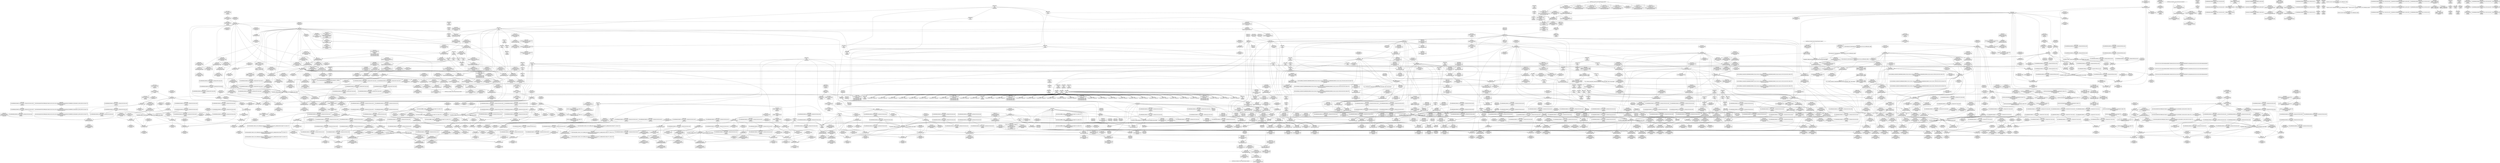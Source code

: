 digraph {
	CE0x55a6620 [shape=record,shape=Mrecord,label="{CE0x55a6620|rcu_lock_acquire:_tmp5|include/linux/rcupdate.h,418}"]
	CE0x55939e0 [shape=record,shape=Mrecord,label="{CE0x55939e0|i64*_getelementptr_inbounds_(_11_x_i64_,_11_x_i64_*___llvm_gcov_ctr127,_i64_0,_i64_1)|*Constant*}"]
	"CONST[source:0(mediator),value:2(dynamic)][purpose:{subject}]"
	CE0x55a64a0 [shape=record,shape=Mrecord,label="{CE0x55a64a0|_call_void_lock_acquire(%struct.lockdep_map*_%map,_i32_0,_i32_0,_i32_2,_i32_0,_%struct.lockdep_map*_null,_i64_ptrtoint_(i8*_blockaddress(_rcu_lock_acquire,_%__here)_to_i64))_#10,_!dbg_!27716|include/linux/rcupdate.h,418}"]
	CE0x5566ee0 [shape=record,shape=Mrecord,label="{CE0x5566ee0|i64*_getelementptr_inbounds_(_4_x_i64_,_4_x_i64_*___llvm_gcov_ctr135,_i64_0,_i64_0)|*Constant*}"]
	CE0x55a08d0 [shape=record,shape=Mrecord,label="{CE0x55a08d0|GLOBAL:_lock_acquire|*Constant*|*SummSource*}"]
	CE0x551a0a0 [shape=record,shape=Mrecord,label="{CE0x551a0a0|i32_1|*Constant*}"]
	CE0x55d30c0 [shape=record,shape=Mrecord,label="{CE0x55d30c0|rcu_read_unlock:_do.end|*SummSink*}"]
	CE0x55c0850 [shape=record,shape=Mrecord,label="{CE0x55c0850|rcu_read_lock:_tmp12|include/linux/rcupdate.h,882|*SummSource*}"]
	CE0x559a190 [shape=record,shape=Mrecord,label="{CE0x559a190|task_sid:_tmp16|security/selinux/hooks.c,208|*SummSink*}"]
	CE0x558a720 [shape=record,shape=Mrecord,label="{CE0x558a720|i32_77|*Constant*|*SummSource*}"]
	CE0x5589a70 [shape=record,shape=Mrecord,label="{CE0x5589a70|i32_22|*Constant*}"]
	CE0x5571d60 [shape=record,shape=Mrecord,label="{CE0x5571d60|i32_(i32,_i32,_i16,_i32,_%struct.common_audit_data*)*_bitcast_(i32_(i32,_i32,_i16,_i32,_%struct.common_audit_data.495*)*_avc_has_perm_to_i32_(i32,_i32,_i16,_i32,_%struct.common_audit_data*)*)|*Constant*|*SummSink*}"]
	CE0x5601c70 [shape=record,shape=Mrecord,label="{CE0x5601c70|GLOBAL:___preempt_count_sub|*Constant*}"]
	CE0x557a310 [shape=record,shape=Mrecord,label="{CE0x557a310|sock_has_perm:_tmp9|security/selinux/hooks.c,3969}"]
	CE0x557c690 [shape=record,shape=Mrecord,label="{CE0x557c690|sock_has_perm:_tmp11|security/selinux/hooks.c,3970|*SummSource*}"]
	CE0x55cd5d0 [shape=record,shape=Mrecord,label="{CE0x55cd5d0|_ret_void,_!dbg_!27719|./arch/x86/include/asm/preempt.h,73|*SummSink*}"]
	CE0x55af040 [shape=record,shape=Mrecord,label="{CE0x55af040|GLOBAL:_cred_sid|*Constant*|*SummSink*}"]
	CE0x5599c80 [shape=record,shape=Mrecord,label="{CE0x5599c80|task_sid:_tmp15|security/selinux/hooks.c,208|*SummSink*}"]
	CE0x55c7910 [shape=record,shape=Mrecord,label="{CE0x55c7910|_call_void_lockdep_rcu_suspicious(i8*_getelementptr_inbounds_(_25_x_i8_,_25_x_i8_*_.str45,_i32_0,_i32_0),_i32_883,_i8*_getelementptr_inbounds_(_42_x_i8_,_42_x_i8_*_.str46,_i32_0,_i32_0))_#10,_!dbg_!27728|include/linux/rcupdate.h,882}"]
	CE0x5617660 [shape=record,shape=Mrecord,label="{CE0x5617660|rcu_lock_release:___here|*SummSource*}"]
	CE0x558dad0 [shape=record,shape=Mrecord,label="{CE0x558dad0|cred_sid:_tmp1}"]
	CE0x559dbb0 [shape=record,shape=Mrecord,label="{CE0x559dbb0|GLOBAL:_rcu_lock_release|*Constant*|*SummSource*}"]
	CE0x55d3470 [shape=record,shape=Mrecord,label="{CE0x55d3470|rcu_lock_acquire:_tmp3}"]
	"CONST[source:0(mediator),value:0(static)][purpose:{operation}]"
	CE0x5591f40 [shape=record,shape=Mrecord,label="{CE0x5591f40|task_sid:_call|security/selinux/hooks.c,208|*SummSource*}"]
	CE0x55a4250 [shape=record,shape=Mrecord,label="{CE0x55a4250|__rcu_read_unlock:_do.body}"]
	CE0x550fb20 [shape=record,shape=Mrecord,label="{CE0x550fb20|selinux_socket_listen:_tmp3|*SummSource*}"]
	CE0x55d8850 [shape=record,shape=Mrecord,label="{CE0x55d8850|rcu_read_unlock:_if.end}"]
	CE0x54eebf0 [shape=record,shape=Mrecord,label="{CE0x54eebf0|task_sid:_tmp2}"]
	CE0x55e13c0 [shape=record,shape=Mrecord,label="{CE0x55e13c0|i64*_getelementptr_inbounds_(_11_x_i64_,_11_x_i64_*___llvm_gcov_ctr132,_i64_0,_i64_9)|*Constant*}"]
	CE0x559ca00 [shape=record,shape=Mrecord,label="{CE0x559ca00|i8*_getelementptr_inbounds_(_25_x_i8_,_25_x_i8_*_.str3,_i32_0,_i32_0)|*Constant*|*SummSink*}"]
	CE0x5574860 [shape=record,shape=Mrecord,label="{CE0x5574860|8:_%struct.sock*,_:_SCME_20,22_|*MultipleSource*|security/selinux/hooks.c, 3966|security/selinux/hooks.c,3966|security/selinux/hooks.c,3966}"]
	CE0x55a7360 [shape=record,shape=Mrecord,label="{CE0x55a7360|rcu_lock_acquire:_tmp6|*SummSource*}"]
	CE0x55e0cd0 [shape=record,shape=Mrecord,label="{CE0x55e0cd0|_call_void_mcount()_#3|*SummSink*}"]
	CE0x54fc730 [shape=record,shape=Mrecord,label="{CE0x54fc730|i32_2|*Constant*|*SummSource*}"]
	CE0x55b6f80 [shape=record,shape=Mrecord,label="{CE0x55b6f80|GLOBAL:___llvm_gcov_ctr127|Global_var:__llvm_gcov_ctr127}"]
	CE0x557b770 [shape=record,shape=Mrecord,label="{CE0x557b770|GLOBAL:___llvm_gcov_ctr327|Global_var:__llvm_gcov_ctr327|*SummSource*}"]
	CE0x54f1ad0 [shape=record,shape=Mrecord,label="{CE0x54f1ad0|GLOBAL:_rcu_read_lock|*Constant*}"]
	CE0x55c6c40 [shape=record,shape=Mrecord,label="{CE0x55c6c40|rcu_read_lock:_tmp17|include/linux/rcupdate.h,882}"]
	CE0x556d620 [shape=record,shape=Mrecord,label="{CE0x556d620|i8_2|*Constant*|*SummSink*}"]
	CE0x5633370 [shape=record,shape=Mrecord,label="{CE0x5633370|__preempt_count_sub:_tmp2|*SummSource*}"]
	CE0x4c36040 [shape=record,shape=Mrecord,label="{CE0x4c36040|sock_has_perm:_task|Function::sock_has_perm&Arg::task::|*SummSource*}"]
	CE0x553b0c0 [shape=record,shape=Mrecord,label="{CE0x553b0c0|sock_has_perm:_tmp13|security/selinux/hooks.c,3972}"]
	CE0x55b2d40 [shape=record,shape=Mrecord,label="{CE0x55b2d40|rcu_read_unlock:_tmp2|*SummSource*}"]
	CE0x55a7650 [shape=record,shape=Mrecord,label="{CE0x55a7650|i64*_getelementptr_inbounds_(_4_x_i64_,_4_x_i64_*___llvm_gcov_ctr133,_i64_0,_i64_0)|*Constant*|*SummSink*}"]
	CE0x5592db0 [shape=record,shape=Mrecord,label="{CE0x5592db0|__rcu_read_lock:_tmp6|include/linux/rcupdate.h,240|*SummSource*}"]
	CE0x559cd10 [shape=record,shape=Mrecord,label="{CE0x559cd10|GLOBAL:_lockdep_rcu_suspicious|*Constant*|*SummSink*}"]
	CE0x55ae960 [shape=record,shape=Mrecord,label="{CE0x55ae960|task_sid:_call7|security/selinux/hooks.c,208|*SummSource*}"]
	CE0x54f1240 [shape=record,shape=Mrecord,label="{CE0x54f1240|i32_22|*Constant*|*SummSink*}"]
	CE0x54edb50 [shape=record,shape=Mrecord,label="{CE0x54edb50|GLOBAL:_rcu_read_lock|*Constant*|*SummSource*}"]
	CE0x557eb70 [shape=record,shape=Mrecord,label="{CE0x557eb70|__preempt_count_sub:_bb}"]
	CE0x5565220 [shape=record,shape=Mrecord,label="{CE0x5565220|__rcu_read_unlock:_tmp7|include/linux/rcupdate.h,245}"]
	CE0x55de450 [shape=record,shape=Mrecord,label="{CE0x55de450|rcu_read_unlock:_tmp19|include/linux/rcupdate.h,933|*SummSource*}"]
	CE0x55b6170 [shape=record,shape=Mrecord,label="{CE0x55b6170|rcu_read_unlock:_tmp6|include/linux/rcupdate.h,933}"]
	CE0x55045b0 [shape=record,shape=Mrecord,label="{CE0x55045b0|%struct.task_struct*_(%struct.task_struct**)*_asm_movq_%gs:$_1:P_,$0_,_r,im,_dirflag_,_fpsr_,_flags_|*SummSource*}"]
	CE0x5592ef0 [shape=record,shape=Mrecord,label="{CE0x5592ef0|__rcu_read_lock:_tmp7|include/linux/rcupdate.h,240|*SummSink*}"]
	CE0x557c620 [shape=record,shape=Mrecord,label="{CE0x557c620|sock_has_perm:_tmp11|security/selinux/hooks.c,3970}"]
	CE0x54ec0b0 [shape=record,shape=Mrecord,label="{CE0x54ec0b0|i64*_getelementptr_inbounds_(_2_x_i64_,_2_x_i64_*___llvm_gcov_ctr359,_i64_0,_i64_0)|*Constant*}"]
	CE0x5619c40 [shape=record,shape=Mrecord,label="{CE0x5619c40|rcu_lock_release:_tmp4|include/linux/rcupdate.h,423}"]
	CE0x54f3640 [shape=record,shape=Mrecord,label="{CE0x54f3640|i64_ptrtoint_(i8*_blockaddress(_rcu_lock_release,_%__here)_to_i64)|*Constant*}"]
	CE0x551e700 [shape=record,shape=Mrecord,label="{CE0x551e700|task_sid:_do.body}"]
	CE0x551a930 [shape=record,shape=Mrecord,label="{CE0x551a930|_call_void_rcu_read_lock()_#10,_!dbg_!27712|security/selinux/hooks.c,207|*SummSink*}"]
	CE0x5619e40 [shape=record,shape=Mrecord,label="{CE0x5619e40|rcu_lock_release:_tmp4|include/linux/rcupdate.h,423|*SummSink*}"]
	CE0x5607f60 [shape=record,shape=Mrecord,label="{CE0x5607f60|rcu_lock_acquire:_tmp4|include/linux/rcupdate.h,418|*SummSource*}"]
	CE0x5517470 [shape=record,shape=Mrecord,label="{CE0x5517470|i64_6|*Constant*}"]
	CE0x551e560 [shape=record,shape=Mrecord,label="{CE0x551e560|task_sid:_land.lhs.true|*SummSource*}"]
	CE0x55992e0 [shape=record,shape=Mrecord,label="{CE0x55992e0|i64_6|*Constant*|*SummSource*}"]
	CE0x55869e0 [shape=record,shape=Mrecord,label="{CE0x55869e0|task_sid:_tmp10|security/selinux/hooks.c,208}"]
	CE0x5633300 [shape=record,shape=Mrecord,label="{CE0x5633300|__preempt_count_sub:_tmp2}"]
	CE0x55ca300 [shape=record,shape=Mrecord,label="{CE0x55ca300|cred_sid:_bb|*SummSource*}"]
	CE0x54fc8e0 [shape=record,shape=Mrecord,label="{CE0x54fc8e0|sock_has_perm:_tmp7|security/selinux/hooks.c,3969}"]
	CE0x54e85b0 [shape=record,shape=Mrecord,label="{CE0x54e85b0|GLOBAL:_get_current|*Constant*}"]
	CE0x552ed60 [shape=record,shape=Mrecord,label="{CE0x552ed60|rcu_read_unlock:_if.then|*SummSink*}"]
	CE0x5574ee0 [shape=record,shape=Mrecord,label="{CE0x5574ee0|8:_%struct.sock*,_:_SCME_28,29_}"]
	CE0x557b3f0 [shape=record,shape=Mrecord,label="{CE0x557b3f0|i64_0|*Constant*|*SummSource*}"]
	CE0x5598350 [shape=record,shape=Mrecord,label="{CE0x5598350|task_sid:_call3|security/selinux/hooks.c,208}"]
	CE0x55d88f0 [shape=record,shape=Mrecord,label="{CE0x55d88f0|rcu_read_unlock:_if.end|*SummSource*}"]
	CE0x559b720 [shape=record,shape=Mrecord,label="{CE0x559b720|task_sid:_tmp19|security/selinux/hooks.c,208|*SummSink*}"]
	CE0x54f3ee0 [shape=record,shape=Mrecord,label="{CE0x54f3ee0|selinux_socket_listen:_tmp3}"]
	CE0x55ca1d0 [shape=record,shape=Mrecord,label="{CE0x55ca1d0|cred_sid:_bb}"]
	CE0x55deb60 [shape=record,shape=Mrecord,label="{CE0x55deb60|rcu_read_unlock:_tmp20|include/linux/rcupdate.h,933|*SummSink*}"]
	CE0x55b2f40 [shape=record,shape=Mrecord,label="{CE0x55b2f40|rcu_read_lock:_if.end|*SummSink*}"]
	CE0x55ad1c0 [shape=record,shape=Mrecord,label="{CE0x55ad1c0|__rcu_read_lock:_do.end|*SummSource*}"]
	CE0x550eba0 [shape=record,shape=Mrecord,label="{CE0x550eba0|sock_has_perm:_tmp1|*SummSource*}"]
	CE0x5574e30 [shape=record,shape=Mrecord,label="{CE0x5574e30|8:_%struct.sock*,_:_SCME_27,28_}"]
	CE0x552c200 [shape=record,shape=Mrecord,label="{CE0x552c200|COLLAPSED:_GCMRE_current_task_external_global_%struct.task_struct*:_elem_0:default:}"]
	CE0x559a060 [shape=record,shape=Mrecord,label="{CE0x559a060|task_sid:_tmp16|security/selinux/hooks.c,208|*SummSource*}"]
	CE0x55938b0 [shape=record,shape=Mrecord,label="{CE0x55938b0|GLOBAL:___llvm_gcov_ctr126|Global_var:__llvm_gcov_ctr126}"]
	CE0x55d10f0 [shape=record,shape=Mrecord,label="{CE0x55d10f0|i64*_getelementptr_inbounds_(_11_x_i64_,_11_x_i64_*___llvm_gcov_ctr132,_i64_0,_i64_0)|*Constant*}"]
	CE0x559c0d0 [shape=record,shape=Mrecord,label="{CE0x559c0d0|_call_void_lockdep_rcu_suspicious(i8*_getelementptr_inbounds_(_25_x_i8_,_25_x_i8_*_.str3,_i32_0,_i32_0),_i32_208,_i8*_getelementptr_inbounds_(_41_x_i8_,_41_x_i8_*_.str44,_i32_0,_i32_0))_#10,_!dbg_!27732|security/selinux/hooks.c,208|*SummSink*}"]
	CE0x559e300 [shape=record,shape=Mrecord,label="{CE0x559e300|rcu_lock_release:_map|Function::rcu_lock_release&Arg::map::|*SummSink*}"]
	CE0x54eecd0 [shape=record,shape=Mrecord,label="{CE0x54eecd0|task_sid:_tmp2|*SummSink*}"]
	CE0x5592b30 [shape=record,shape=Mrecord,label="{CE0x5592b30|GLOBAL:___rcu_read_lock|*Constant*}"]
	CE0x55989e0 [shape=record,shape=Mrecord,label="{CE0x55989e0|task_sid:_tobool4|security/selinux/hooks.c,208}"]
	CE0x5598b40 [shape=record,shape=Mrecord,label="{CE0x5598b40|task_sid:_tobool4|security/selinux/hooks.c,208|*SummSource*}"]
	CE0x55a5e20 [shape=record,shape=Mrecord,label="{CE0x55a5e20|rcu_lock_release:_tmp2|*SummSink*}"]
	CE0x5576390 [shape=record,shape=Mrecord,label="{CE0x5576390|8:_%struct.sock*,_:_SCME_46,47_}"]
	CE0x5595060 [shape=record,shape=Mrecord,label="{CE0x5595060|cred_sid:_tmp|*SummSource*}"]
	CE0x54fdfd0 [shape=record,shape=Mrecord,label="{CE0x54fdfd0|selinux_socket_listen:_sk|security/selinux/hooks.c,4189}"]
	CE0x551be30 [shape=record,shape=Mrecord,label="{CE0x551be30|task_sid:_if.end}"]
	CE0x55d9580 [shape=record,shape=Mrecord,label="{CE0x55d9580|rcu_lock_release:_tmp3|*SummSink*}"]
	CE0x5594d80 [shape=record,shape=Mrecord,label="{CE0x5594d80|i64_3|*Constant*|*SummSource*}"]
	CE0x55c3d00 [shape=record,shape=Mrecord,label="{CE0x55c3d00|rcu_read_lock:_tmp15|include/linux/rcupdate.h,882|*SummSink*}"]
	CE0x55668d0 [shape=record,shape=Mrecord,label="{CE0x55668d0|__preempt_count_sub:_do.end}"]
	CE0x55d11e0 [shape=record,shape=Mrecord,label="{CE0x55d11e0|i64*_getelementptr_inbounds_(_11_x_i64_,_11_x_i64_*___llvm_gcov_ctr132,_i64_0,_i64_0)|*Constant*|*SummSource*}"]
	CE0x55cd8c0 [shape=record,shape=Mrecord,label="{CE0x55cd8c0|rcu_read_unlock:_call3|include/linux/rcupdate.h,933|*SummSource*}"]
	CE0x557ff60 [shape=record,shape=Mrecord,label="{CE0x557ff60|i64*_getelementptr_inbounds_(_4_x_i64_,_4_x_i64_*___llvm_gcov_ctr135,_i64_0,_i64_1)|*Constant*}"]
	CE0x557d570 [shape=record,shape=Mrecord,label="{CE0x557d570|sock_has_perm:_tmp3|security/selinux/hooks.c,3964|*SummSource*}"]
	CE0x55865a0 [shape=record,shape=Mrecord,label="{CE0x55865a0|_call_void_mcount()_#3|*SummSource*}"]
	CE0x551ecb0 [shape=record,shape=Mrecord,label="{CE0x551ecb0|sock_has_perm:_cleanup|*SummSink*}"]
	CE0x5621070 [shape=record,shape=Mrecord,label="{CE0x5621070|__preempt_count_add:_tmp7|./arch/x86/include/asm/preempt.h,73}"]
	CE0x557a830 [shape=record,shape=Mrecord,label="{CE0x557a830|sock_has_perm:_cmp|security/selinux/hooks.c,3969}"]
	CE0x54ea470 [shape=record,shape=Mrecord,label="{CE0x54ea470|_call_void_mcount()_#3|*SummSource*}"]
	CE0x55cb3f0 [shape=record,shape=Mrecord,label="{CE0x55cb3f0|i64*_getelementptr_inbounds_(_4_x_i64_,_4_x_i64_*___llvm_gcov_ctr130,_i64_0,_i64_2)|*Constant*|*SummSource*}"]
	CE0x54f62f0 [shape=record,shape=Mrecord,label="{CE0x54f62f0|sock_has_perm:_tmp8|security/selinux/hooks.c,3969|*SummSource*}"]
	CE0x55b4690 [shape=record,shape=Mrecord,label="{CE0x55b4690|i64*_getelementptr_inbounds_(_4_x_i64_,_4_x_i64_*___llvm_gcov_ctr130,_i64_0,_i64_2)|*Constant*}"]
	CE0x55d0e10 [shape=record,shape=Mrecord,label="{CE0x55d0e10|__rcu_read_lock:_tmp6|include/linux/rcupdate.h,240}"]
	CE0x5587490 [shape=record,shape=Mrecord,label="{CE0x5587490|rcu_read_lock:_entry|*SummSink*}"]
	CE0x55b41b0 [shape=record,shape=Mrecord,label="{CE0x55b41b0|rcu_read_unlock:_tmp|*SummSource*}"]
	CE0x56145a0 [shape=record,shape=Mrecord,label="{CE0x56145a0|i64*_getelementptr_inbounds_(_4_x_i64_,_4_x_i64_*___llvm_gcov_ctr134,_i64_0,_i64_2)|*Constant*|*SummSource*}"]
	CE0x55e1650 [shape=record,shape=Mrecord,label="{CE0x55e1650|i64*_getelementptr_inbounds_(_11_x_i64_,_11_x_i64_*___llvm_gcov_ctr132,_i64_0,_i64_9)|*Constant*|*SummSink*}"]
	CE0x561f0d0 [shape=record,shape=Mrecord,label="{CE0x561f0d0|__preempt_count_sub:_entry}"]
	CE0x559f1e0 [shape=record,shape=Mrecord,label="{CE0x559f1e0|__rcu_read_unlock:_entry|*SummSource*}"]
	CE0x5610390 [shape=record,shape=Mrecord,label="{CE0x5610390|__preempt_count_sub:_tmp7|./arch/x86/include/asm/preempt.h,78|*SummSink*}"]
	CE0x5601ae0 [shape=record,shape=Mrecord,label="{CE0x5601ae0|_call_void___preempt_count_sub(i32_1)_#10,_!dbg_!27715|include/linux/rcupdate.h,244|*SummSink*}"]
	CE0x5591550 [shape=record,shape=Mrecord,label="{CE0x5591550|rcu_read_lock:_if.then}"]
	CE0x561aa60 [shape=record,shape=Mrecord,label="{CE0x561aa60|rcu_lock_release:_tmp6|*SummSink*}"]
	CE0x5591470 [shape=record,shape=Mrecord,label="{CE0x5591470|cred_sid:_tmp6|security/selinux/hooks.c,197}"]
	CE0x557b560 [shape=record,shape=Mrecord,label="{CE0x557b560|i64_0|*Constant*|*SummSink*}"]
	CE0x5587330 [shape=record,shape=Mrecord,label="{CE0x5587330|rcu_read_lock:_entry|*SummSource*}"]
	CE0x5528c50 [shape=record,shape=Mrecord,label="{CE0x5528c50|sock_has_perm:_sk|Function::sock_has_perm&Arg::sk::|*SummSink*}"]
	CE0x55d1360 [shape=record,shape=Mrecord,label="{CE0x55d1360|COLLAPSED:_GCMRE___llvm_gcov_ctr130_internal_global_4_x_i64_zeroinitializer:_elem_0:default:}"]
	CE0x55b3d80 [shape=record,shape=Mrecord,label="{CE0x55b3d80|_call_void_mcount()_#3|*SummSource*}"]
	CE0x5619560 [shape=record,shape=Mrecord,label="{CE0x5619560|__rcu_read_lock:_tmp2|*SummSource*}"]
	CE0x5658030 [shape=record,shape=Mrecord,label="{CE0x5658030|__preempt_count_add:_do.end}"]
	CE0x55cb740 [shape=record,shape=Mrecord,label="{CE0x55cb740|rcu_read_unlock:_tmp13|include/linux/rcupdate.h,933|*SummSink*}"]
	CE0x5561030 [shape=record,shape=Mrecord,label="{CE0x5561030|i64*_getelementptr_inbounds_(_13_x_i64_,_13_x_i64_*___llvm_gcov_ctr126,_i64_0,_i64_10)|*Constant*|*SummSink*}"]
	CE0x558a440 [shape=record,shape=Mrecord,label="{CE0x558a440|GLOBAL:_rcu_lock_acquire|*Constant*|*SummSink*}"]
	CE0x54f8cc0 [shape=record,shape=Mrecord,label="{CE0x54f8cc0|rcu_read_lock:_tmp1|*SummSink*}"]
	CE0x55dfba0 [shape=record,shape=Mrecord,label="{CE0x55dfba0|rcu_read_unlock:_tmp22|include/linux/rcupdate.h,935}"]
	CE0x55a0ba0 [shape=record,shape=Mrecord,label="{CE0x55a0ba0|GLOBAL:_lock_acquire|*Constant*|*SummSink*}"]
	CE0x54ef970 [shape=record,shape=Mrecord,label="{CE0x54ef970|sock_has_perm:_if.end|*SummSource*}"]
	CE0x5593fe0 [shape=record,shape=Mrecord,label="{CE0x5593fe0|task_sid:_if.then|*SummSource*}"]
	CE0x54ea4e0 [shape=record,shape=Mrecord,label="{CE0x54ea4e0|_call_void_mcount()_#3|*SummSink*}"]
	CE0x559a8e0 [shape=record,shape=Mrecord,label="{CE0x559a8e0|i64*_getelementptr_inbounds_(_13_x_i64_,_13_x_i64_*___llvm_gcov_ctr126,_i64_0,_i64_8)|*Constant*}"]
	CE0x55c5fc0 [shape=record,shape=Mrecord,label="{CE0x55c5fc0|i8*_getelementptr_inbounds_(_42_x_i8_,_42_x_i8_*_.str46,_i32_0,_i32_0)|*Constant*|*SummSource*}"]
	CE0x5516530 [shape=record,shape=Mrecord,label="{CE0x5516530|sock_has_perm:_tmp20|security/selinux/hooks.c,3977|*SummSource*}"]
	CE0x557f160 [shape=record,shape=Mrecord,label="{CE0x557f160|i64*_getelementptr_inbounds_(_4_x_i64_,_4_x_i64_*___llvm_gcov_ctr135,_i64_0,_i64_1)|*Constant*|*SummSource*}"]
	CE0x55dcfc0 [shape=record,shape=Mrecord,label="{CE0x55dcfc0|rcu_read_unlock:_tmp17|include/linux/rcupdate.h,933|*SummSink*}"]
	CE0x5636220 [shape=record,shape=Mrecord,label="{CE0x5636220|i64_1|*Constant*}"]
	CE0x557d400 [shape=record,shape=Mrecord,label="{CE0x557d400|sock_has_perm:_tmp3|security/selinux/hooks.c,3964}"]
	CE0x553bc90 [shape=record,shape=Mrecord,label="{CE0x553bc90|sock_has_perm:_type|security/selinux/hooks.c,3972}"]
	CE0x5617d50 [shape=record,shape=Mrecord,label="{CE0x5617d50|rcu_lock_release:_tmp|*SummSink*}"]
	CE0x551b160 [shape=record,shape=Mrecord,label="{CE0x551b160|task_sid:_tmp6|security/selinux/hooks.c,208|*SummSource*}"]
	CE0x5509360 [shape=record,shape=Mrecord,label="{CE0x5509360|sock_has_perm:_tmp8|security/selinux/hooks.c,3969}"]
	CE0x55b0c70 [shape=record,shape=Mrecord,label="{CE0x55b0c70|_ret_void,_!dbg_!27735|include/linux/rcupdate.h,938|*SummSource*}"]
	CE0x55a60d0 [shape=record,shape=Mrecord,label="{CE0x55a60d0|i64*_getelementptr_inbounds_(_4_x_i64_,_4_x_i64_*___llvm_gcov_ctr133,_i64_0,_i64_2)|*Constant*}"]
	CE0x5595c70 [shape=record,shape=Mrecord,label="{CE0x5595c70|task_sid:_tmp5|security/selinux/hooks.c,208}"]
	CE0x556cf00 [shape=record,shape=Mrecord,label="{CE0x556cf00|i64*_getelementptr_inbounds_(_4_x_i64_,_4_x_i64_*___llvm_gcov_ctr128,_i64_0,_i64_1)|*Constant*|*SummSource*}"]
	CE0x5519060 [shape=record,shape=Mrecord,label="{CE0x5519060|_ret_void,_!dbg_!27735|include/linux/rcupdate.h,884}"]
	CE0x5635b10 [shape=record,shape=Mrecord,label="{CE0x5635b10|i64*_getelementptr_inbounds_(_4_x_i64_,_4_x_i64_*___llvm_gcov_ctr135,_i64_0,_i64_3)|*Constant*}"]
	CE0x55d6290 [shape=record,shape=Mrecord,label="{CE0x55d6290|rcu_read_unlock:_tmp10|include/linux/rcupdate.h,933|*SummSource*}"]
	CE0x5563460 [shape=record,shape=Mrecord,label="{CE0x5563460|task_sid:_tmp20|security/selinux/hooks.c,208|*SummSource*}"]
	CE0x5571720 [shape=record,shape=Mrecord,label="{CE0x5571720|sock_has_perm:_call6|security/selinux/hooks.c,3976|*SummSource*}"]
	CE0x5572170 [shape=record,shape=Mrecord,label="{CE0x5572170|GLOBAL:_rcu_read_lock.__warned|Global_var:rcu_read_lock.__warned|*SummSink*}"]
	CE0x55b40d0 [shape=record,shape=Mrecord,label="{CE0x55b40d0|rcu_read_unlock:_tmp}"]
	CE0x55a81c0 [shape=record,shape=Mrecord,label="{CE0x55a81c0|__rcu_read_lock:_tmp1|*SummSink*}"]
	CE0x54eb920 [shape=record,shape=Mrecord,label="{CE0x54eb920|i64_1|*Constant*}"]
	CE0x556f6d0 [shape=record,shape=Mrecord,label="{CE0x556f6d0|sock_has_perm:_tmp15|security/selinux/hooks.c,3974}"]
	CE0x55976c0 [shape=record,shape=Mrecord,label="{CE0x55976c0|task_sid:_tmp11|security/selinux/hooks.c,208|*SummSink*}"]
	CE0x55ad960 [shape=record,shape=Mrecord,label="{CE0x55ad960|i64*_getelementptr_inbounds_(_13_x_i64_,_13_x_i64_*___llvm_gcov_ctr126,_i64_0,_i64_12)|*Constant*}"]
	CE0x55c8ec0 [shape=record,shape=Mrecord,label="{CE0x55c8ec0|rcu_read_lock:_tmp21|include/linux/rcupdate.h,884}"]
	CE0x55b3800 [shape=record,shape=Mrecord,label="{CE0x55b3800|GLOBAL:_rcu_lock_map|Global_var:rcu_lock_map|*SummSink*}"]
	CE0x55c53c0 [shape=record,shape=Mrecord,label="{CE0x55c53c0|GLOBAL:_lockdep_rcu_suspicious|*Constant*}"]
	CE0x55cfdc0 [shape=record,shape=Mrecord,label="{CE0x55cfdc0|rcu_read_unlock:_tmp9|include/linux/rcupdate.h,933|*SummSource*}"]
	CE0x56371e0 [shape=record,shape=Mrecord,label="{CE0x56371e0|_call_void_mcount()_#3|*SummSink*}"]
	CE0x55b7c50 [shape=record,shape=Mrecord,label="{CE0x55b7c50|rcu_read_unlock:_tmp7|include/linux/rcupdate.h,933|*SummSource*}"]
	CE0x5652140 [shape=record,shape=Mrecord,label="{CE0x5652140|__preempt_count_sub:_tmp1}"]
	CE0x5505160 [shape=record,shape=Mrecord,label="{CE0x5505160|selinux_socket_listen:_call1|security/selinux/hooks.c,4189|*SummSink*}"]
	CE0x56375f0 [shape=record,shape=Mrecord,label="{CE0x56375f0|__preempt_count_add:_tmp}"]
	CE0x55cee10 [shape=record,shape=Mrecord,label="{CE0x55cee10|rcu_lock_acquire:_tmp1}"]
	CE0x5580730 [shape=record,shape=Mrecord,label="{CE0x5580730|rcu_read_lock:_tobool1|include/linux/rcupdate.h,882|*SummSource*}"]
	CE0x5597590 [shape=record,shape=Mrecord,label="{CE0x5597590|task_sid:_tmp11|security/selinux/hooks.c,208|*SummSource*}"]
	CE0x55985e0 [shape=record,shape=Mrecord,label="{CE0x55985e0|task_sid:_call3|security/selinux/hooks.c,208|*SummSink*}"]
	CE0x5619760 [shape=record,shape=Mrecord,label="{CE0x5619760|i64*_getelementptr_inbounds_(_4_x_i64_,_4_x_i64_*___llvm_gcov_ctr128,_i64_0,_i64_2)|*Constant*}"]
	CE0x55d68c0 [shape=record,shape=Mrecord,label="{CE0x55d68c0|__rcu_read_lock:_tmp3}"]
	CE0x5572990 [shape=record,shape=Mrecord,label="{CE0x5572990|rcu_read_lock:_tmp8|include/linux/rcupdate.h,882|*SummSource*}"]
	CE0x558e0c0 [shape=record,shape=Mrecord,label="{CE0x558e0c0|GLOBAL:_task_sid.__warned|Global_var:task_sid.__warned|*SummSource*}"]
	CE0x55c3a60 [shape=record,shape=Mrecord,label="{CE0x55c3a60|rcu_read_lock:_tmp15|include/linux/rcupdate.h,882}"]
	CE0x5581990 [shape=record,shape=Mrecord,label="{CE0x5581990|rcu_read_lock:_tmp11|include/linux/rcupdate.h,882|*SummSource*}"]
	CE0x5617a70 [shape=record,shape=Mrecord,label="{CE0x5617a70|__rcu_read_unlock:_tmp5|include/linux/rcupdate.h,244|*SummSource*}"]
	CE0x557fa20 [shape=record,shape=Mrecord,label="{CE0x557fa20|__preempt_count_sub:_sub|./arch/x86/include/asm/preempt.h,77|*SummSource*}"]
	CE0x55c98f0 [shape=record,shape=Mrecord,label="{CE0x55c98f0|rcu_read_lock:_tmp22|include/linux/rcupdate.h,884}"]
	CE0x55af300 [shape=record,shape=Mrecord,label="{CE0x55af300|cred_sid:_entry|*SummSink*}"]
	CE0x54ed790 [shape=record,shape=Mrecord,label="{CE0x54ed790|get_current:_tmp4|./arch/x86/include/asm/current.h,14|*SummSource*}"]
	CE0x5585ec0 [shape=record,shape=Mrecord,label="{CE0x5585ec0|GLOBAL:_rcu_read_lock|*Constant*|*SummSink*}"]
	CE0x5519d70 [shape=record,shape=Mrecord,label="{CE0x5519d70|task_sid:_do.end6|*SummSink*}"]
	CE0x550bc70 [shape=record,shape=Mrecord,label="{CE0x550bc70|selinux_socket_listen:_tmp3|*SummSink*}"]
	CE0x55c34b0 [shape=record,shape=Mrecord,label="{CE0x55c34b0|rcu_read_lock:_tmp14|include/linux/rcupdate.h,882}"]
	CE0x55dd800 [shape=record,shape=Mrecord,label="{CE0x55dd800|_call_void_lockdep_rcu_suspicious(i8*_getelementptr_inbounds_(_25_x_i8_,_25_x_i8_*_.str45,_i32_0,_i32_0),_i32_934,_i8*_getelementptr_inbounds_(_44_x_i8_,_44_x_i8_*_.str47,_i32_0,_i32_0))_#10,_!dbg_!27726|include/linux/rcupdate.h,933|*SummSource*}"]
	CE0x55cfb10 [shape=record,shape=Mrecord,label="{CE0x55cfb10|__rcu_read_unlock:_tmp3|*SummSource*}"]
	CE0x552ecf0 [shape=record,shape=Mrecord,label="{CE0x552ecf0|rcu_read_unlock:_if.then}"]
	CE0x559a4a0 [shape=record,shape=Mrecord,label="{CE0x559a4a0|task_sid:_tmp17|security/selinux/hooks.c,208|*SummSource*}"]
	CE0x551cb60 [shape=record,shape=Mrecord,label="{CE0x551cb60|sock_has_perm:_net|security/selinux/hooks.c, 3966|*SummSink*}"]
	CE0x5587b00 [shape=record,shape=Mrecord,label="{CE0x5587b00|task_sid:_tmp9|security/selinux/hooks.c,208|*SummSink*}"]
	CE0x54f1d00 [shape=record,shape=Mrecord,label="{CE0x54f1d00|task_sid:_tmp3|*SummSource*}"]
	CE0x5506280 [shape=record,shape=Mrecord,label="{CE0x5506280|_ret_i32_%retval.0,_!dbg_!27728|security/selinux/avc.c,775}"]
	CE0x5511d30 [shape=record,shape=Mrecord,label="{CE0x5511d30|get_current:_bb}"]
	CE0x5599b50 [shape=record,shape=Mrecord,label="{CE0x5599b50|task_sid:_tmp15|security/selinux/hooks.c,208|*SummSource*}"]
	CE0x55b65b0 [shape=record,shape=Mrecord,label="{CE0x55b65b0|i64*_getelementptr_inbounds_(_4_x_i64_,_4_x_i64_*___llvm_gcov_ctr130,_i64_0,_i64_1)|*Constant*}"]
	CE0x5597c00 [shape=record,shape=Mrecord,label="{CE0x5597c00|task_sid:_tmp12|security/selinux/hooks.c,208|*SummSink*}"]
	CE0x55d3d60 [shape=record,shape=Mrecord,label="{CE0x55d3d60|rcu_lock_acquire:_bb}"]
	CE0x55bcf70 [shape=record,shape=Mrecord,label="{CE0x55bcf70|__preempt_count_add:_tmp6|./arch/x86/include/asm/preempt.h,73|*SummSink*}"]
	CE0x553b1a0 [shape=record,shape=Mrecord,label="{CE0x553b1a0|sock_has_perm:_tmp13|security/selinux/hooks.c,3972|*SummSink*}"]
	CE0x55afb00 [shape=record,shape=Mrecord,label="{CE0x55afb00|_ret_i32_%tmp6,_!dbg_!27716|security/selinux/hooks.c,197|*SummSink*}"]
	CE0x5615710 [shape=record,shape=Mrecord,label="{CE0x5615710|__rcu_read_unlock:_tmp1|*SummSink*}"]
	CE0x5597db0 [shape=record,shape=Mrecord,label="{CE0x5597db0|task_sid:_tmp13|security/selinux/hooks.c,208}"]
	CE0x55752f0 [shape=record,shape=Mrecord,label="{CE0x55752f0|8:_%struct.sock*,_:_SCME_32,33_}"]
	CE0x55af640 [shape=record,shape=Mrecord,label="{CE0x55af640|cred_sid:_cred|Function::cred_sid&Arg::cred::|*SummSink*}"]
	CE0x56024c0 [shape=record,shape=Mrecord,label="{CE0x56024c0|rcu_lock_release:_tmp4|include/linux/rcupdate.h,423|*SummSource*}"]
	CE0x54f2e60 [shape=record,shape=Mrecord,label="{CE0x54f2e60|get_current:_tmp3|*SummSource*}"]
	CE0x55b4390 [shape=record,shape=Mrecord,label="{CE0x55b4390|rcu_lock_acquire:_tmp2|*SummSource*}"]
	CE0x5617900 [shape=record,shape=Mrecord,label="{CE0x5617900|__rcu_read_unlock:_tmp5|include/linux/rcupdate.h,244}"]
	CE0x55c77e0 [shape=record,shape=Mrecord,label="{CE0x55c77e0|i8_1|*Constant*}"]
	CE0x55e0860 [shape=record,shape=Mrecord,label="{CE0x55e0860|i32_934|*Constant*|*SummSink*}"]
	CE0x557af90 [shape=record,shape=Mrecord,label="{CE0x557af90|sock_has_perm:_tmp7|security/selinux/hooks.c,3969|*SummSink*}"]
	CE0x55b4f20 [shape=record,shape=Mrecord,label="{CE0x55b4f20|rcu_read_lock:_tmp5|include/linux/rcupdate.h,882|*SummSource*}"]
	CE0x55960e0 [shape=record,shape=Mrecord,label="{CE0x55960e0|i64*_getelementptr_inbounds_(_2_x_i64_,_2_x_i64_*___llvm_gcov_ctr131,_i64_0,_i64_0)|*Constant*|*SummSource*}"]
	CE0x5508380 [shape=record,shape=Mrecord,label="{CE0x5508380|i32_59|*Constant*|*SummSource*}"]
	CE0x55b7240 [shape=record,shape=Mrecord,label="{CE0x55b7240|COLLAPSED:_GCMRE___llvm_gcov_ctr128_internal_global_4_x_i64_zeroinitializer:_elem_0:default:}"]
	CE0x55b8120 [shape=record,shape=Mrecord,label="{CE0x55b8120|_call_void___preempt_count_add(i32_1)_#10,_!dbg_!27711|include/linux/rcupdate.h,239|*SummSource*}"]
	CE0x56218a0 [shape=record,shape=Mrecord,label="{CE0x56218a0|i64*_getelementptr_inbounds_(_4_x_i64_,_4_x_i64_*___llvm_gcov_ctr134,_i64_0,_i64_3)|*Constant*|*SummSink*}"]
	CE0x555fca0 [shape=record,shape=Mrecord,label="{CE0x555fca0|i32_208|*Constant*}"]
	CE0x54f6720 [shape=record,shape=Mrecord,label="{CE0x54f6720|i64*_getelementptr_inbounds_(_6_x_i64_,_6_x_i64_*___llvm_gcov_ctr327,_i64_0,_i64_0)|*Constant*|*SummSource*}"]
	CE0x55b05f0 [shape=record,shape=Mrecord,label="{CE0x55b05f0|rcu_read_unlock:_entry|*SummSink*}"]
	CE0x555e150 [shape=record,shape=Mrecord,label="{CE0x555e150|1216:_i8*,_:_CRE_1216,1224_|*MultipleSource*|Function::sock_has_perm&Arg::sk::|security/selinux/hooks.c,3964|*LoadInst*|security/selinux/hooks.c,4189}"]
	CE0x5561110 [shape=record,shape=Mrecord,label="{CE0x5561110|task_sid:_tmp24|security/selinux/hooks.c,208|*SummSource*}"]
	CE0x55b1b90 [shape=record,shape=Mrecord,label="{CE0x55b1b90|rcu_read_lock:_tmp6|include/linux/rcupdate.h,882|*SummSource*}"]
	CE0x55081d0 [shape=record,shape=Mrecord,label="{CE0x55081d0|avc_has_perm:_tsid|Function::avc_has_perm&Arg::tsid::|*SummSource*}"]
	CE0x5636b20 [shape=record,shape=Mrecord,label="{CE0x5636b20|__preempt_count_add:_tmp|*SummSink*}"]
	CE0x5595510 [shape=record,shape=Mrecord,label="{CE0x5595510|task_sid:_tmp7|security/selinux/hooks.c,208|*SummSource*}"]
	CE0x551bb70 [shape=record,shape=Mrecord,label="{CE0x551bb70|task_sid:_bb}"]
	CE0x55b7a20 [shape=record,shape=Mrecord,label="{CE0x55b7a20|GLOBAL:_rcu_read_unlock.__warned|Global_var:rcu_read_unlock.__warned}"]
	CE0x55778e0 [shape=record,shape=Mrecord,label="{CE0x55778e0|task_sid:_task|Function::task_sid&Arg::task::}"]
	CE0x55c6d20 [shape=record,shape=Mrecord,label="{CE0x55c6d20|rcu_read_lock:_tmp17|include/linux/rcupdate.h,882|*SummSink*}"]
	CE0x5589700 [shape=record,shape=Mrecord,label="{CE0x5589700|task_sid:_tobool1|security/selinux/hooks.c,208|*SummSource*}"]
	CE0x55af570 [shape=record,shape=Mrecord,label="{CE0x55af570|cred_sid:_cred|Function::cred_sid&Arg::cred::|*SummSource*}"]
	CE0x550c5d0 [shape=record,shape=Mrecord,label="{CE0x550c5d0|i64*_getelementptr_inbounds_(_2_x_i64_,_2_x_i64_*___llvm_gcov_ctr98,_i64_0,_i64_0)|*Constant*|*SummSource*}"]
	CE0x5586530 [shape=record,shape=Mrecord,label="{CE0x5586530|_call_void_mcount()_#3}"]
	CE0x559d2c0 [shape=record,shape=Mrecord,label="{CE0x559d2c0|GLOBAL:_rcu_lock_release|*Constant*}"]
	CE0x54f1c90 [shape=record,shape=Mrecord,label="{CE0x54f1c90|task_sid:_tmp3}"]
	CE0x54eaa70 [shape=record,shape=Mrecord,label="{CE0x54eaa70|selinux_socket_listen:_tmp1}"]
	CE0x4c35fd0 [shape=record,shape=Mrecord,label="{CE0x4c35fd0|sock_has_perm:_entry|*SummSink*}"]
	CE0x55c09c0 [shape=record,shape=Mrecord,label="{CE0x55c09c0|rcu_read_lock:_tmp12|include/linux/rcupdate.h,882|*SummSink*}"]
	CE0x5608900 [shape=record,shape=Mrecord,label="{CE0x5608900|i64*_getelementptr_inbounds_(_4_x_i64_,_4_x_i64_*___llvm_gcov_ctr134,_i64_0,_i64_3)|*Constant*|*SummSource*}"]
	CE0x55d3530 [shape=record,shape=Mrecord,label="{CE0x55d3530|rcu_lock_acquire:_tmp3|*SummSource*}"]
	CE0x559bad0 [shape=record,shape=Mrecord,label="{CE0x559bad0|i8_1|*Constant*|*SummSource*}"]
	CE0x55af9d0 [shape=record,shape=Mrecord,label="{CE0x55af9d0|_ret_i32_%tmp6,_!dbg_!27716|security/selinux/hooks.c,197|*SummSource*}"]
	CE0x5590b60 [shape=record,shape=Mrecord,label="{CE0x5590b60|_ret_void,_!dbg_!27717|include/linux/rcupdate.h,240|*SummSink*}"]
	CE0x55b4e10 [shape=record,shape=Mrecord,label="{CE0x55b4e10|rcu_read_lock:_tmp5|include/linux/rcupdate.h,882}"]
	CE0x5563620 [shape=record,shape=Mrecord,label="{CE0x5563620|task_sid:_tmp22|security/selinux/hooks.c,208|*SummSource*}"]
	CE0x561a830 [shape=record,shape=Mrecord,label="{CE0x561a830|i64*_getelementptr_inbounds_(_4_x_i64_,_4_x_i64_*___llvm_gcov_ctr133,_i64_0,_i64_3)|*Constant*|*SummSink*}"]
	CE0x55dd280 [shape=record,shape=Mrecord,label="{CE0x55dd280|rcu_read_unlock:_tmp18|include/linux/rcupdate.h,933}"]
	CE0x55867d0 [shape=record,shape=Mrecord,label="{CE0x55867d0|i64_4|*Constant*|*SummSource*}"]
	CE0x5519690 [shape=record,shape=Mrecord,label="{CE0x5519690|rcu_read_lock:_tmp2|*SummSink*}"]
	CE0x550a9c0 [shape=record,shape=Mrecord,label="{CE0x550a9c0|get_current:_tmp|*SummSink*}"]
	CE0x55a4940 [shape=record,shape=Mrecord,label="{CE0x55a4940|void_(i32*,_i32,_i32*)*_asm_addl_$1,_%gs:$0_,_*m,ri,*m,_dirflag_,_fpsr_,_flags_}"]
	CE0x5607750 [shape=record,shape=Mrecord,label="{CE0x5607750|__preempt_count_sub:_tmp4|./arch/x86/include/asm/preempt.h,77|*SummSource*}"]
	CE0x54f1320 [shape=record,shape=Mrecord,label="{CE0x54f1320|cred_sid:_security|security/selinux/hooks.c,196|*SummSink*}"]
	CE0x56610a0 [shape=record,shape=Mrecord,label="{CE0x56610a0|__preempt_count_sub:_tmp4|./arch/x86/include/asm/preempt.h,77}"]
	CE0x5614f50 [shape=record,shape=Mrecord,label="{CE0x5614f50|__preempt_count_add:_tmp2|*SummSink*}"]
	CE0x55d4cc0 [shape=record,shape=Mrecord,label="{CE0x55d4cc0|GLOBAL:___preempt_count_add|*Constant*|*SummSource*}"]
	CE0x551d600 [shape=record,shape=Mrecord,label="{CE0x551d600|get_current:_tmp1|*SummSource*}"]
	CE0x5588740 [shape=record,shape=Mrecord,label="{CE0x5588740|cred_sid:_tmp4|*LoadInst*|security/selinux/hooks.c,196|*SummSink*}"]
	CE0x5586630 [shape=record,shape=Mrecord,label="{CE0x5586630|i64_5|*Constant*|*SummSink*}"]
	CE0x558c910 [shape=record,shape=Mrecord,label="{CE0x558c910|task_sid:_tmp4|*LoadInst*|security/selinux/hooks.c,208|*SummSource*}"]
	CE0x5511b50 [shape=record,shape=Mrecord,label="{CE0x5511b50|sock_has_perm:_if.then|*SummSink*}"]
	CE0x55927a0 [shape=record,shape=Mrecord,label="{CE0x55927a0|task_sid:_land.lhs.true2}"]
	CE0x54f82e0 [shape=record,shape=Mrecord,label="{CE0x54f82e0|selinux_socket_listen:_sock|Function::selinux_socket_listen&Arg::sock::|*SummSink*}"]
	CE0x55d3950 [shape=record,shape=Mrecord,label="{CE0x55d3950|rcu_read_unlock:_tmp4|include/linux/rcupdate.h,933|*SummSource*}"]
	CE0x56027d0 [shape=record,shape=Mrecord,label="{CE0x56027d0|_call_void_asm_addl_$1,_%gs:$0_,_*m,ri,*m,_dirflag_,_fpsr_,_flags_(i32*___preempt_count,_i32_%val,_i32*___preempt_count)_#3,_!dbg_!27714,_!srcloc_!27717|./arch/x86/include/asm/preempt.h,72|*SummSink*}"]
	CE0x558d110 [shape=record,shape=Mrecord,label="{CE0x558d110|i64*_getelementptr_inbounds_(_13_x_i64_,_13_x_i64_*___llvm_gcov_ctr126,_i64_0,_i64_0)|*Constant*|*SummSource*}"]
	CE0x559b490 [shape=record,shape=Mrecord,label="{CE0x559b490|task_sid:_tmp19|security/selinux/hooks.c,208}"]
	CE0x55cfa40 [shape=record,shape=Mrecord,label="{CE0x55cfa40|__rcu_read_unlock:_do.body|*SummSource*}"]
	CE0x561af80 [shape=record,shape=Mrecord,label="{CE0x561af80|rcu_lock_release:_tmp7|*SummSource*}"]
	CE0x55b3150 [shape=record,shape=Mrecord,label="{CE0x55b3150|rcu_read_lock:_bb|*SummSource*}"]
	CE0x54fde30 [shape=record,shape=Mrecord,label="{CE0x54fde30|sock_has_perm:_ad|security/selinux/hooks.c, 3965|*SummSink*}"]
	"CONST[source:0(mediator),value:2(dynamic)][purpose:{object}]"
	CE0x5613490 [shape=record,shape=Mrecord,label="{CE0x5613490|__preempt_count_sub:_tmp7|./arch/x86/include/asm/preempt.h,78|*SummSource*}"]
	CE0x5560cb0 [shape=record,shape=Mrecord,label="{CE0x5560cb0|i64*_getelementptr_inbounds_(_13_x_i64_,_13_x_i64_*___llvm_gcov_ctr126,_i64_0,_i64_10)|*Constant*}"]
	CE0x5519140 [shape=record,shape=Mrecord,label="{CE0x5519140|_ret_void,_!dbg_!27735|include/linux/rcupdate.h,884|*SummSource*}"]
	CE0x55bd490 [shape=record,shape=Mrecord,label="{CE0x55bd490|_call_void_asm_addl_$1,_%gs:$0_,_*m,ri,*m,_dirflag_,_fpsr_,_flags_(i32*___preempt_count,_i32_%sub,_i32*___preempt_count)_#3,_!dbg_!27717,_!srcloc_!27718|./arch/x86/include/asm/preempt.h,77}"]
	CE0x55bce90 [shape=record,shape=Mrecord,label="{CE0x55bce90|__preempt_count_add:_tmp6|./arch/x86/include/asm/preempt.h,73}"]
	CE0x55b1a60 [shape=record,shape=Mrecord,label="{CE0x55b1a60|rcu_read_lock:_tmp6|include/linux/rcupdate.h,882}"]
	CE0x5516400 [shape=record,shape=Mrecord,label="{CE0x5516400|sock_has_perm:_tmp20|security/selinux/hooks.c,3977}"]
	CE0x5591620 [shape=record,shape=Mrecord,label="{CE0x5591620|rcu_read_lock:_if.then|*SummSource*}"]
	CE0x55de870 [shape=record,shape=Mrecord,label="{CE0x55de870|rcu_read_unlock:_tmp20|include/linux/rcupdate.h,933}"]
	CE0x5604180 [shape=record,shape=Mrecord,label="{CE0x5604180|_call_void_lock_release(%struct.lockdep_map*_%map,_i32_1,_i64_ptrtoint_(i8*_blockaddress(_rcu_lock_release,_%__here)_to_i64))_#10,_!dbg_!27716|include/linux/rcupdate.h,423|*SummSink*}"]
	CE0x55d3f60 [shape=record,shape=Mrecord,label="{CE0x55d3f60|rcu_read_unlock:_bb}"]
	CE0x559f780 [shape=record,shape=Mrecord,label="{CE0x559f780|_ret_void,_!dbg_!27717|include/linux/rcupdate.h,245}"]
	CE0x5599f00 [shape=record,shape=Mrecord,label="{CE0x5599f00|task_sid:_tmp16|security/selinux/hooks.c,208}"]
	CE0x55a0400 [shape=record,shape=Mrecord,label="{CE0x55a0400|__rcu_read_unlock:_tmp5|include/linux/rcupdate.h,244|*SummSink*}"]
	CE0x557c910 [shape=record,shape=Mrecord,label="{CE0x557c910|sock_has_perm:_tmp12|security/selinux/hooks.c,3970|*SummSink*}"]
	"CONST[source:1(input),value:2(dynamic)][purpose:{object}]"
	CE0x5571890 [shape=record,shape=Mrecord,label="{CE0x5571890|sock_has_perm:_call6|security/selinux/hooks.c,3976|*SummSink*}"]
	CE0x5661200 [shape=record,shape=Mrecord,label="{CE0x5661200|i64*_getelementptr_inbounds_(_4_x_i64_,_4_x_i64_*___llvm_gcov_ctr135,_i64_0,_i64_2)|*Constant*}"]
	CE0x55d4890 [shape=record,shape=Mrecord,label="{CE0x55d4890|GLOBAL:___llvm_gcov_ctr132|Global_var:__llvm_gcov_ctr132|*SummSink*}"]
	CE0x5562160 [shape=record,shape=Mrecord,label="{CE0x5562160|i64*_getelementptr_inbounds_(_13_x_i64_,_13_x_i64_*___llvm_gcov_ctr126,_i64_0,_i64_11)|*Constant*|*SummSink*}"]
	CE0x54ebb30 [shape=record,shape=Mrecord,label="{CE0x54ebb30|32:_%struct.sock*,_:_CRE_0,4_|*MultipleSource*|Function::selinux_socket_listen&Arg::sock::|security/selinux/hooks.c,4189}"]
	CE0x54ea700 [shape=record,shape=Mrecord,label="{CE0x54ea700|_ret_%struct.task_struct*_%tmp4,_!dbg_!27714|./arch/x86/include/asm/current.h,14|*SummSource*}"]
	CE0x55d3a80 [shape=record,shape=Mrecord,label="{CE0x55d3a80|rcu_read_unlock:_tmp4|include/linux/rcupdate.h,933|*SummSink*}"]
	CE0x55b1070 [shape=record,shape=Mrecord,label="{CE0x55b1070|rcu_read_lock:_do.end|*SummSource*}"]
	CE0x55b6e50 [shape=record,shape=Mrecord,label="{CE0x55b6e50|i64_0|*Constant*}"]
	CE0x5560390 [shape=record,shape=Mrecord,label="{CE0x5560390|i32_208|*Constant*|*SummSink*}"]
	CE0x56369e0 [shape=record,shape=Mrecord,label="{CE0x56369e0|__rcu_read_unlock:_do.body|*SummSink*}"]
	CE0x55c9440 [shape=record,shape=Mrecord,label="{CE0x55c9440|i64*_getelementptr_inbounds_(_11_x_i64_,_11_x_i64_*___llvm_gcov_ctr127,_i64_0,_i64_10)|*Constant*|*SummSource*}"]
	CE0x54e4e30 [shape=record,shape=Mrecord,label="{CE0x54e4e30|selinux_socket_listen:_sk|security/selinux/hooks.c,4189|*SummSink*}"]
	CE0x557d840 [shape=record,shape=Mrecord,label="{CE0x557d840|sock_has_perm:_tmp4|security/selinux/hooks.c,3966|*SummSource*}"]
	CE0x5531550 [shape=record,shape=Mrecord,label="{CE0x5531550|8:_%struct.sock*,_:_SCME_18,20_|*MultipleSource*|security/selinux/hooks.c, 3966|security/selinux/hooks.c,3966|security/selinux/hooks.c,3966}"]
	CE0x55d31c0 [shape=record,shape=Mrecord,label="{CE0x55d31c0|rcu_read_unlock:_land.lhs.true}"]
	CE0x5576f70 [shape=record,shape=Mrecord,label="{CE0x5576f70|i64_56|*Constant*}"]
	CE0x5562be0 [shape=record,shape=Mrecord,label="{CE0x5562be0|i64*_getelementptr_inbounds_(_13_x_i64_,_13_x_i64_*___llvm_gcov_ctr126,_i64_0,_i64_9)|*Constant*}"]
	CE0x557e100 [shape=record,shape=Mrecord,label="{CE0x557e100|i8_0|*Constant*|*SummSource*}"]
	CE0x551a1f0 [shape=record,shape=Mrecord,label="{CE0x551a1f0|i32_1|*Constant*|*SummSource*}"]
	CE0x56360e0 [shape=record,shape=Mrecord,label="{CE0x56360e0|i64*_getelementptr_inbounds_(_4_x_i64_,_4_x_i64_*___llvm_gcov_ctr129,_i64_0,_i64_0)|*Constant*|*SummSink*}"]
	CE0x55743f0 [shape=record,shape=Mrecord,label="{CE0x55743f0|task_sid:_tmp1}"]
	CE0x55d2120 [shape=record,shape=Mrecord,label="{CE0x55d2120|rcu_read_unlock:_tmp1|*SummSink*}"]
	CE0x558e740 [shape=record,shape=Mrecord,label="{CE0x558e740|rcu_read_unlock:_tmp7|include/linux/rcupdate.h,933}"]
	CE0x55df4d0 [shape=record,shape=Mrecord,label="{CE0x55df4d0|rcu_read_unlock:_tmp21|include/linux/rcupdate.h,935|*SummSource*}"]
	CE0x55775a0 [shape=record,shape=Mrecord,label="{CE0x55775a0|task_sid:_entry}"]
	CE0x558d8f0 [shape=record,shape=Mrecord,label="{CE0x558d8f0|task_sid:_call|security/selinux/hooks.c,208}"]
	CE0x55d1c00 [shape=record,shape=Mrecord,label="{CE0x55d1c00|__rcu_read_lock:_tmp7|include/linux/rcupdate.h,240}"]
	CE0x5572560 [shape=record,shape=Mrecord,label="{CE0x5572560|rcu_read_lock:_tmp8|include/linux/rcupdate.h,882}"]
	CE0x5635290 [shape=record,shape=Mrecord,label="{CE0x5635290|__preempt_count_add:_tmp4|./arch/x86/include/asm/preempt.h,72}"]
	CE0x55d1880 [shape=record,shape=Mrecord,label="{CE0x55d1880|0:_i8,_:_GCMR_rcu_read_unlock.__warned_internal_global_i8_0,_section_.data.unlikely_,_align_1:_elem_0:default:}"]
	CE0x55c3750 [shape=record,shape=Mrecord,label="{CE0x55c3750|rcu_read_lock:_tmp14|include/linux/rcupdate.h,882|*SummSink*}"]
	CE0x54fa370 [shape=record,shape=Mrecord,label="{CE0x54fa370|selinux_socket_listen:_sk|security/selinux/hooks.c,4189|*SummSource*}"]
	CE0x55c64b0 [shape=record,shape=Mrecord,label="{CE0x55c64b0|i64*_getelementptr_inbounds_(_11_x_i64_,_11_x_i64_*___llvm_gcov_ctr127,_i64_0,_i64_9)|*Constant*|*SummSource*}"]
	CE0x5621fb0 [shape=record,shape=Mrecord,label="{CE0x5621fb0|__rcu_read_unlock:_tmp7|include/linux/rcupdate.h,245|*SummSink*}"]
	CE0x54f3510 [shape=record,shape=Mrecord,label="{CE0x54f3510|i32_1|*Constant*}"]
	CE0x55a6230 [shape=record,shape=Mrecord,label="{CE0x55a6230|rcu_lock_acquire:_tmp4|include/linux/rcupdate.h,418|*SummSink*}"]
	CE0x551f810 [shape=record,shape=Mrecord,label="{CE0x551f810|i32_0|*Constant*}"]
	CE0x55d4e20 [shape=record,shape=Mrecord,label="{CE0x55d4e20|rcu_read_unlock:_land.lhs.true2}"]
	CE0x559a5d0 [shape=record,shape=Mrecord,label="{CE0x559a5d0|task_sid:_tmp17|security/selinux/hooks.c,208|*SummSink*}"]
	CE0x5597f10 [shape=record,shape=Mrecord,label="{CE0x5597f10|task_sid:_tmp13|security/selinux/hooks.c,208|*SummSource*}"]
	CE0x5597260 [shape=record,shape=Mrecord,label="{CE0x5597260|rcu_read_unlock:_tmp3}"]
	CE0x55a8f00 [shape=record,shape=Mrecord,label="{CE0x55a8f00|i64*_getelementptr_inbounds_(_4_x_i64_,_4_x_i64_*___llvm_gcov_ctr135,_i64_0,_i64_3)|*Constant*|*SummSink*}"]
	CE0x54eb710 [shape=record,shape=Mrecord,label="{CE0x54eb710|sock_has_perm:_perms|Function::sock_has_perm&Arg::perms::|*SummSource*}"]
	CE0x55606c0 [shape=record,shape=Mrecord,label="{CE0x55606c0|i8*_getelementptr_inbounds_(_41_x_i8_,_41_x_i8_*_.str44,_i32_0,_i32_0)|*Constant*|*SummSource*}"]
	CE0x5508f00 [shape=record,shape=Mrecord,label="{CE0x5508f00|%struct.task_struct*_(%struct.task_struct**)*_asm_movq_%gs:$_1:P_,$0_,_r,im,_dirflag_,_fpsr_,_flags_}"]
	CE0x5608970 [shape=record,shape=Mrecord,label="{CE0x5608970|_ret_void,_!dbg_!27720|./arch/x86/include/asm/preempt.h,78|*SummSource*}"]
	CE0x55a2130 [shape=record,shape=Mrecord,label="{CE0x55a2130|__rcu_read_unlock:_do.end|*SummSource*}"]
	CE0x5618e10 [shape=record,shape=Mrecord,label="{CE0x5618e10|_call_void_asm_sideeffect_,_memory_,_dirflag_,_fpsr_,_flags_()_#3,_!dbg_!27711,_!srcloc_!27714|include/linux/rcupdate.h,244|*SummSink*}"]
	CE0x55931c0 [shape=record,shape=Mrecord,label="{CE0x55931c0|rcu_read_unlock:_tmp8|include/linux/rcupdate.h,933|*SummSource*}"]
	CE0x5589530 [shape=record,shape=Mrecord,label="{CE0x5589530|task_sid:_tobool1|security/selinux/hooks.c,208}"]
	CE0x5509430 [shape=record,shape=Mrecord,label="{CE0x5509430|_call_void_mcount()_#3|*SummSource*}"]
	CE0x54fa940 [shape=record,shape=Mrecord,label="{CE0x54fa940|_call_void_mcount()_#3|*SummSink*}"]
	CE0x556f800 [shape=record,shape=Mrecord,label="{CE0x556f800|sock_has_perm:_tmp15|security/selinux/hooks.c,3974|*SummSource*}"]
	CE0x56175c0 [shape=record,shape=Mrecord,label="{CE0x56175c0|rcu_lock_release:___here}"]
	CE0x553d3e0 [shape=record,shape=Mrecord,label="{CE0x553d3e0|i64*_getelementptr_inbounds_(_6_x_i64_,_6_x_i64_*___llvm_gcov_ctr327,_i64_0,_i64_5)|*Constant*|*SummSink*}"]
	CE0x551bd20 [shape=record,shape=Mrecord,label="{CE0x551bd20|task_sid:_bb|*SummSink*}"]
	CE0x5618770 [shape=record,shape=Mrecord,label="{CE0x5618770|_call_void_mcount()_#3|*SummSink*}"]
	CE0x55c74a0 [shape=record,shape=Mrecord,label="{CE0x55c74a0|rcu_read_lock:_tmp18|include/linux/rcupdate.h,882|*SummSink*}"]
	CE0x55de9f0 [shape=record,shape=Mrecord,label="{CE0x55de9f0|rcu_read_unlock:_tmp20|include/linux/rcupdate.h,933|*SummSource*}"]
	CE0x54f8080 [shape=record,shape=Mrecord,label="{CE0x54f8080|i32_5|*Constant*}"]
	CE0x55a73d0 [shape=record,shape=Mrecord,label="{CE0x55a73d0|rcu_lock_acquire:_tmp6|*SummSink*}"]
	CE0x55cc4f0 [shape=record,shape=Mrecord,label="{CE0x55cc4f0|i64*_getelementptr_inbounds_(_11_x_i64_,_11_x_i64_*___llvm_gcov_ctr132,_i64_0,_i64_1)|*Constant*|*SummSink*}"]
	CE0x5507ea0 [shape=record,shape=Mrecord,label="{CE0x5507ea0|avc_has_perm:_ssid|Function::avc_has_perm&Arg::ssid::|*SummSink*}"]
	CE0x55dccc0 [shape=record,shape=Mrecord,label="{CE0x55dccc0|rcu_read_unlock:_tmp17|include/linux/rcupdate.h,933}"]
	CE0x5634ce0 [shape=record,shape=Mrecord,label="{CE0x5634ce0|_call_void_mcount()_#3}"]
	CE0x55d4060 [shape=record,shape=Mrecord,label="{CE0x55d4060|rcu_read_unlock:_bb|*SummSource*}"]
	CE0x55758e0 [shape=record,shape=Mrecord,label="{CE0x55758e0|8:_%struct.sock*,_:_SCME_37,38_}"]
	CE0x5595700 [shape=record,shape=Mrecord,label="{CE0x5595700|_call_void___rcu_read_lock()_#10,_!dbg_!27710|include/linux/rcupdate.h,879}"]
	CE0x55d16c0 [shape=record,shape=Mrecord,label="{CE0x55d16c0|rcu_read_unlock:_tmp8|include/linux/rcupdate.h,933}"]
	CE0x5519b80 [shape=record,shape=Mrecord,label="{CE0x5519b80|GLOBAL:___rcu_read_lock|*Constant*|*SummSource*}"]
	CE0x553d7f0 [shape=record,shape=Mrecord,label="{CE0x553d7f0|sock_has_perm:_retval.0|*SummSink*}"]
	CE0x5570be0 [shape=record,shape=Mrecord,label="{CE0x5570be0|sock_has_perm:_tmp16|security/selinux/hooks.c,3976}"]
	CE0x5601940 [shape=record,shape=Mrecord,label="{CE0x5601940|__rcu_read_lock:_do.body}"]
	CE0x54eaee0 [shape=record,shape=Mrecord,label="{CE0x54eaee0|selinux_socket_listen:_call|security/selinux/hooks.c,4189|*SummSource*}"]
	CE0x5561de0 [shape=record,shape=Mrecord,label="{CE0x5561de0|i64*_getelementptr_inbounds_(_13_x_i64_,_13_x_i64_*___llvm_gcov_ctr126,_i64_0,_i64_11)|*Constant*}"]
	CE0x55afda0 [shape=record,shape=Mrecord,label="{CE0x55afda0|_call_void_rcu_read_unlock()_#10,_!dbg_!27748|security/selinux/hooks.c,209}"]
	CE0x55d3680 [shape=record,shape=Mrecord,label="{CE0x55d3680|rcu_lock_acquire:_tmp3|*SummSink*}"]
	CE0x56581a0 [shape=record,shape=Mrecord,label="{CE0x56581a0|__preempt_count_sub:_tmp|*SummSink*}"]
	CE0x55a49b0 [shape=record,shape=Mrecord,label="{CE0x55a49b0|_call_void_asm_addl_$1,_%gs:$0_,_*m,ri,*m,_dirflag_,_fpsr_,_flags_(i32*___preempt_count,_i32_%val,_i32*___preempt_count)_#3,_!dbg_!27714,_!srcloc_!27717|./arch/x86/include/asm/preempt.h,72}"]
	CE0x557cdb0 [shape=record,shape=Mrecord,label="{CE0x557cdb0|sock_has_perm:_tmp12|security/selinux/hooks.c,3970|*SummSource*}"]
	CE0x5570b70 [shape=record,shape=Mrecord,label="{CE0x5570b70|avc_has_perm:_entry}"]
	CE0x5637740 [shape=record,shape=Mrecord,label="{CE0x5637740|i64*_getelementptr_inbounds_(_4_x_i64_,_4_x_i64_*___llvm_gcov_ctr134,_i64_0,_i64_0)|*Constant*}"]
	CE0x55cd750 [shape=record,shape=Mrecord,label="{CE0x55cd750|_call_void_asm_sideeffect_,_memory_,_dirflag_,_fpsr_,_flags_()_#3,_!dbg_!27714,_!srcloc_!27715|include/linux/rcupdate.h,239}"]
	CE0x55a59b0 [shape=record,shape=Mrecord,label="{CE0x55a59b0|_call_void_lock_acquire(%struct.lockdep_map*_%map,_i32_0,_i32_0,_i32_2,_i32_0,_%struct.lockdep_map*_null,_i64_ptrtoint_(i8*_blockaddress(_rcu_lock_acquire,_%__here)_to_i64))_#10,_!dbg_!27716|include/linux/rcupdate.h,418|*SummSource*}"]
	CE0x561f340 [shape=record,shape=Mrecord,label="{CE0x561f340|__preempt_count_sub:_entry|*SummSource*}"]
	CE0x5570400 [shape=record,shape=Mrecord,label="{CE0x5570400|sock_has_perm:_sid5|security/selinux/hooks.c,3976|*SummSource*}"]
	CE0x557a380 [shape=record,shape=Mrecord,label="{CE0x557a380|sock_has_perm:_tmp7|security/selinux/hooks.c,3969|*SummSource*}"]
	CE0x55a16c0 [shape=record,shape=Mrecord,label="{CE0x55a16c0|i64_ptrtoint_(i8*_blockaddress(_rcu_lock_acquire,_%__here)_to_i64)|*Constant*}"]
	CE0x55c4fa0 [shape=record,shape=Mrecord,label="{CE0x55c4fa0|i8*_getelementptr_inbounds_(_25_x_i8_,_25_x_i8_*_.str45,_i32_0,_i32_0)|*Constant*|*SummSink*}"]
	CE0x550d300 [shape=record,shape=Mrecord,label="{CE0x550d300|GLOBAL:___preempt_count|Global_var:__preempt_count|*SummSource*}"]
	CE0x5576980 [shape=record,shape=Mrecord,label="{CE0x5576980|8:_%struct.sock*,_:_SCME_51,52_}"]
	CE0x55ca800 [shape=record,shape=Mrecord,label="{CE0x55ca800|rcu_read_unlock:_tmp15|include/linux/rcupdate.h,933}"]
	CE0x54f1030 [shape=record,shape=Mrecord,label="{CE0x54f1030|get_current:_tmp}"]
	CE0x55b2720 [shape=record,shape=Mrecord,label="{CE0x55b2720|rcu_lock_acquire:_entry|*SummSink*}"]
	CE0x5581ca0 [shape=record,shape=Mrecord,label="{CE0x5581ca0|sock_has_perm:_tmp18|security/selinux/hooks.c,3977|*SummSink*}"]
	CE0x54fc360 [shape=record,shape=Mrecord,label="{CE0x54fc360|sock_has_perm:_tmp1}"]
	CE0x5635640 [shape=record,shape=Mrecord,label="{CE0x5635640|i64*_getelementptr_inbounds_(_4_x_i64_,_4_x_i64_*___llvm_gcov_ctr129,_i64_0,_i64_2)|*Constant*|*SummSource*}"]
	CE0x55bdef0 [shape=record,shape=Mrecord,label="{CE0x55bdef0|rcu_read_lock:_tmp4|include/linux/rcupdate.h,882}"]
	CE0x55cb130 [shape=record,shape=Mrecord,label="{CE0x55cb130|_call_void_mcount()_#3|*SummSource*}"]
	CE0x5622020 [shape=record,shape=Mrecord,label="{CE0x5622020|__preempt_count_add:_do.body}"]
	CE0x5658640 [shape=record,shape=Mrecord,label="{CE0x5658640|__preempt_count_sub:_tmp}"]
	CE0x558b7f0 [shape=record,shape=Mrecord,label="{CE0x558b7f0|task_sid:_real_cred|security/selinux/hooks.c,208|*SummSink*}"]
	CE0x5508d50 [shape=record,shape=Mrecord,label="{CE0x5508d50|selinux_socket_listen:_entry}"]
	CE0x5598c70 [shape=record,shape=Mrecord,label="{CE0x5598c70|task_sid:_tobool4|security/selinux/hooks.c,208|*SummSink*}"]
	CE0x551b7c0 [shape=record,shape=Mrecord,label="{CE0x551b7c0|COLLAPSED:_GCMRE___llvm_gcov_ctr327_internal_global_6_x_i64_zeroinitializer:_elem_0:default:}"]
	CE0x550d630 [shape=record,shape=Mrecord,label="{CE0x550d630|rcu_read_lock:_land.lhs.true2|*SummSource*}"]
	CE0x55b2570 [shape=record,shape=Mrecord,label="{CE0x55b2570|cred_sid:_sid|security/selinux/hooks.c,197|*SummSink*}"]
	CE0x5519bf0 [shape=record,shape=Mrecord,label="{CE0x5519bf0|__rcu_read_lock:_entry|*SummSource*}"]
	CE0x55900e0 [shape=record,shape=Mrecord,label="{CE0x55900e0|rcu_read_lock:_tmp}"]
	CE0x5615c60 [shape=record,shape=Mrecord,label="{CE0x5615c60|i64*_getelementptr_inbounds_(_4_x_i64_,_4_x_i64_*___llvm_gcov_ctr128,_i64_0,_i64_0)|*Constant*|*SummSource*}"]
	CE0x700ee60 [shape=record,shape=Mrecord,label="{CE0x700ee60|GLOBAL:_sock_has_perm|*Constant*|*SummSource*}"]
	CE0x5586760 [shape=record,shape=Mrecord,label="{CE0x5586760|i64_4|*Constant*}"]
	CE0x559fbb0 [shape=record,shape=Mrecord,label="{CE0x559fbb0|_ret_void,_!dbg_!27717|include/linux/rcupdate.h,245|*SummSource*}"]
	CE0x55af500 [shape=record,shape=Mrecord,label="{CE0x55af500|cred_sid:_cred|Function::cred_sid&Arg::cred::}"]
	CE0x5635f50 [shape=record,shape=Mrecord,label="{CE0x5635f50|i64*_getelementptr_inbounds_(_4_x_i64_,_4_x_i64_*___llvm_gcov_ctr129,_i64_0,_i64_1)|*Constant*|*SummSource*}"]
	CE0x55af110 [shape=record,shape=Mrecord,label="{CE0x55af110|cred_sid:_entry}"]
	CE0x5531350 [shape=record,shape=Mrecord,label="{CE0x5531350|__rcu_read_lock:_tmp|*SummSource*}"]
	CE0x55cfc20 [shape=record,shape=Mrecord,label="{CE0x55cfc20|__rcu_read_unlock:_tmp3|*SummSink*}"]
	CE0x559bc00 [shape=record,shape=Mrecord,label="{CE0x559bc00|i8_1|*Constant*|*SummSink*}"]
	CE0x5595e10 [shape=record,shape=Mrecord,label="{CE0x5595e10|task_sid:_tmp5|security/selinux/hooks.c,208|*SummSource*}"]
	CE0x5590990 [shape=record,shape=Mrecord,label="{CE0x5590990|__rcu_read_lock:_entry|*SummSink*}"]
	CE0x54eb190 [shape=record,shape=Mrecord,label="{CE0x54eb190|selinux_socket_listen:_tmp|*SummSink*}"]
	CE0x5581810 [shape=record,shape=Mrecord,label="{CE0x5581810|rcu_read_lock:_tmp11|include/linux/rcupdate.h,882}"]
	CE0x5520350 [shape=record,shape=Mrecord,label="{CE0x5520350|task_sid:_do.body5|*SummSource*}"]
	CE0x559cca0 [shape=record,shape=Mrecord,label="{CE0x559cca0|GLOBAL:_lockdep_rcu_suspicious|*Constant*|*SummSource*}"]
	CE0x5591080 [shape=record,shape=Mrecord,label="{CE0x5591080|rcu_read_unlock:_tmp9|include/linux/rcupdate.h,933}"]
	CE0x5607a20 [shape=record,shape=Mrecord,label="{CE0x5607a20|__preempt_count_sub:_tmp5|./arch/x86/include/asm/preempt.h,77|*SummSink*}"]
	CE0x54f83e0 [shape=record,shape=Mrecord,label="{CE0x54f83e0|i64*_getelementptr_inbounds_(_2_x_i64_,_2_x_i64_*___llvm_gcov_ctr98,_i64_0,_i64_1)|*Constant*|*SummSource*}"]
	CE0x56180b0 [shape=record,shape=Mrecord,label="{CE0x56180b0|rcu_lock_acquire:___here}"]
	CE0x55ceda0 [shape=record,shape=Mrecord,label="{CE0x55ceda0|i64*_getelementptr_inbounds_(_4_x_i64_,_4_x_i64_*___llvm_gcov_ctr130,_i64_0,_i64_1)|*Constant*|*SummSink*}"]
	CE0x5562240 [shape=record,shape=Mrecord,label="{CE0x5562240|task_sid:_tmp26|security/selinux/hooks.c,208|*SummSource*}"]
	CE0x5575420 [shape=record,shape=Mrecord,label="{CE0x5575420|8:_%struct.sock*,_:_SCME_33,34_}"]
	CE0x55d4f00 [shape=record,shape=Mrecord,label="{CE0x55d4f00|rcu_read_unlock:_land.lhs.true2|*SummSource*}"]
	CE0x55ad000 [shape=record,shape=Mrecord,label="{CE0x55ad000|i64*_getelementptr_inbounds_(_4_x_i64_,_4_x_i64_*___llvm_gcov_ctr130,_i64_0,_i64_0)|*Constant*|*SummSink*}"]
	CE0x55757b0 [shape=record,shape=Mrecord,label="{CE0x55757b0|8:_%struct.sock*,_:_SCME_36,37_}"]
	CE0x54ef180 [shape=record,shape=Mrecord,label="{CE0x54ef180|selinux_socket_listen:_entry|*SummSink*}"]
	CE0x55b3650 [shape=record,shape=Mrecord,label="{CE0x55b3650|0:_i32,_4:_i32,_8:_i32,_12:_i32,_:_CMRE_4,8_|*MultipleSource*|security/selinux/hooks.c,196|security/selinux/hooks.c,197|*LoadInst*|security/selinux/hooks.c,196}"]
	CE0x55d3cf0 [shape=record,shape=Mrecord,label="{CE0x55d3cf0|rcu_lock_acquire:_indirectgoto|*SummSource*}"]
	CE0x55c86b0 [shape=record,shape=Mrecord,label="{CE0x55c86b0|rcu_read_lock:_tmp21|include/linux/rcupdate.h,884|*SummSource*}"]
	CE0x56166d0 [shape=record,shape=Mrecord,label="{CE0x56166d0|rcu_lock_release:_bb|*SummSink*}"]
	CE0x556f1f0 [shape=record,shape=Mrecord,label="{CE0x556f1f0|sock_has_perm:_net3|security/selinux/hooks.c,3974}"]
	CE0x555f5f0 [shape=record,shape=Mrecord,label="{CE0x555f5f0|sock_has_perm:_tmp2|*LoadInst*|security/selinux/hooks.c,3964}"]
	CE0x55dd930 [shape=record,shape=Mrecord,label="{CE0x55dd930|_call_void_lockdep_rcu_suspicious(i8*_getelementptr_inbounds_(_25_x_i8_,_25_x_i8_*_.str45,_i32_0,_i32_0),_i32_934,_i8*_getelementptr_inbounds_(_44_x_i8_,_44_x_i8_*_.str47,_i32_0,_i32_0))_#10,_!dbg_!27726|include/linux/rcupdate.h,933|*SummSink*}"]
	CE0x55b6670 [shape=record,shape=Mrecord,label="{CE0x55b6670|i64*_getelementptr_inbounds_(_4_x_i64_,_4_x_i64_*___llvm_gcov_ctr130,_i64_0,_i64_1)|*Constant*|*SummSource*}"]
	CE0x5581590 [shape=record,shape=Mrecord,label="{CE0x5581590|rcu_read_lock:_tmp10|include/linux/rcupdate.h,882|*SummSink*}"]
	CE0x551a370 [shape=record,shape=Mrecord,label="{CE0x551a370|rcu_read_lock:_call|include/linux/rcupdate.h,882|*SummSink*}"]
	CE0x5509280 [shape=record,shape=Mrecord,label="{CE0x5509280|GLOBAL:___llvm_gcov_ctr327|Global_var:__llvm_gcov_ctr327|*SummSink*}"]
	CE0x55c6610 [shape=record,shape=Mrecord,label="{CE0x55c6610|i64*_getelementptr_inbounds_(_11_x_i64_,_11_x_i64_*___llvm_gcov_ctr127,_i64_0,_i64_9)|*Constant*|*SummSink*}"]
	CE0x5506040 [shape=record,shape=Mrecord,label="{CE0x5506040|avc_has_perm:_tclass|Function::avc_has_perm&Arg::tclass::|*SummSink*}"]
	CE0x5576d10 [shape=record,shape=Mrecord,label="{CE0x5576d10|8:_%struct.sock*,_:_SCME_54,55_}"]
	CE0x5609580 [shape=record,shape=Mrecord,label="{CE0x5609580|__preempt_count_sub:_tmp5|./arch/x86/include/asm/preempt.h,77|*SummSource*}"]
	CE0x55047e0 [shape=record,shape=Mrecord,label="{CE0x55047e0|COLLAPSED:_GCMRE___llvm_gcov_ctr98_internal_global_2_x_i64_zeroinitializer:_elem_0:default:}"]
	CE0x5572ab0 [shape=record,shape=Mrecord,label="{CE0x5572ab0|rcu_read_lock:_tmp8|include/linux/rcupdate.h,882|*SummSink*}"]
	CE0x55a5940 [shape=record,shape=Mrecord,label="{CE0x55a5940|GLOBAL:_lock_acquire|*Constant*}"]
	CE0x55c5570 [shape=record,shape=Mrecord,label="{CE0x55c5570|i32_883|*Constant*}"]
	CE0x561ea80 [shape=record,shape=Mrecord,label="{CE0x561ea80|_call_void_asm_addl_$1,_%gs:$0_,_*m,ri,*m,_dirflag_,_fpsr_,_flags_(i32*___preempt_count,_i32_%sub,_i32*___preempt_count)_#3,_!dbg_!27717,_!srcloc_!27718|./arch/x86/include/asm/preempt.h,77|*SummSink*}"]
	CE0x5523130 [shape=record,shape=Mrecord,label="{CE0x5523130|_ret_i32_%retval.0,_!dbg_!27740|security/selinux/hooks.c,3977|*SummSink*}"]
	CE0x558aa30 [shape=record,shape=Mrecord,label="{CE0x558aa30|i64*_getelementptr_inbounds_(_2_x_i64_,_2_x_i64_*___llvm_gcov_ctr131,_i64_0,_i64_1)|*Constant*|*SummSource*}"]
	CE0x55dd520 [shape=record,shape=Mrecord,label="{CE0x55dd520|rcu_read_unlock:_tmp18|include/linux/rcupdate.h,933|*SummSink*}"]
	CE0x55209a0 [shape=record,shape=Mrecord,label="{CE0x55209a0|cred_sid:_security|security/selinux/hooks.c,196}"]
	CE0x5571e80 [shape=record,shape=Mrecord,label="{CE0x5571e80|GLOBAL:_rcu_read_lock.__warned|Global_var:rcu_read_lock.__warned}"]
	CE0x55d5010 [shape=record,shape=Mrecord,label="{CE0x55d5010|rcu_read_unlock:_land.lhs.true2|*SummSink*}"]
	CE0x55a7db0 [shape=record,shape=Mrecord,label="{CE0x55a7db0|i8*_undef|*Constant*|*SummSink*}"]
	CE0x557ad90 [shape=record,shape=Mrecord,label="{CE0x557ad90|i64_2|*Constant*|*SummSource*}"]
	CE0x5593a80 [shape=record,shape=Mrecord,label="{CE0x5593a80|i64*_getelementptr_inbounds_(_11_x_i64_,_11_x_i64_*___llvm_gcov_ctr127,_i64_0,_i64_1)|*Constant*|*SummSource*}"]
	CE0x5595390 [shape=record,shape=Mrecord,label="{CE0x5595390|task_sid:_tmp6|security/selinux/hooks.c,208|*SummSink*}"]
	CE0x5562c50 [shape=record,shape=Mrecord,label="{CE0x5562c50|i64*_getelementptr_inbounds_(_13_x_i64_,_13_x_i64_*___llvm_gcov_ctr126,_i64_0,_i64_9)|*Constant*|*SummSource*}"]
	CE0x5618510 [shape=record,shape=Mrecord,label="{CE0x5618510|__rcu_read_unlock:_tmp|*SummSource*}"]
	CE0x5575550 [shape=record,shape=Mrecord,label="{CE0x5575550|8:_%struct.sock*,_:_SCME_34,35_}"]
	CE0x55d7070 [shape=record,shape=Mrecord,label="{CE0x55d7070|rcu_read_unlock:_tmp11|include/linux/rcupdate.h,933|*SummSink*}"]
	CE0x56584a0 [shape=record,shape=Mrecord,label="{CE0x56584a0|__preempt_count_add:_do.end|*SummSink*}"]
	CE0x5588150 [shape=record,shape=Mrecord,label="{CE0x5588150|i64_5|*Constant*|*SummSource*}"]
	CE0x56183a0 [shape=record,shape=Mrecord,label="{CE0x56183a0|COLLAPSED:_GCMRE___llvm_gcov_ctr134_internal_global_4_x_i64_zeroinitializer:_elem_0:default:}"]
	CE0x550cbd0 [shape=record,shape=Mrecord,label="{CE0x550cbd0|_call_void_mcount()_#3}"]
	CE0x55ca470 [shape=record,shape=Mrecord,label="{CE0x55ca470|cred_sid:_bb|*SummSink*}"]
	CE0x5588ac0 [shape=record,shape=Mrecord,label="{CE0x5588ac0|task_sid:_tmp1|*SummSink*}"]
	CE0x561a270 [shape=record,shape=Mrecord,label="{CE0x561a270|rcu_lock_release:_tmp5|include/linux/rcupdate.h,423}"]
	CE0x55774f0 [shape=record,shape=Mrecord,label="{CE0x55774f0|GLOBAL:_task_sid|*Constant*|*SummSink*}"]
	CE0x55079d0 [shape=record,shape=Mrecord,label="{CE0x55079d0|i64*_getelementptr_inbounds_(_2_x_i64_,_2_x_i64_*___llvm_gcov_ctr98,_i64_0,_i64_0)|*Constant*}"]
	CE0x55b59d0 [shape=record,shape=Mrecord,label="{CE0x55b59d0|rcu_read_lock:_tmp7|include/linux/rcupdate.h,882}"]
	CE0x54eb3a0 [shape=record,shape=Mrecord,label="{CE0x54eb3a0|get_current:_entry|*SummSource*}"]
	CE0x55d28f0 [shape=record,shape=Mrecord,label="{CE0x55d28f0|rcu_read_unlock:_tobool|include/linux/rcupdate.h,933|*SummSource*}"]
	CE0x5580120 [shape=record,shape=Mrecord,label="{CE0x5580120|__preempt_count_add:_tmp3|*SummSink*}"]
	CE0x5569f30 [shape=record,shape=Mrecord,label="{CE0x5569f30|i64_1|*Constant*}"]
	CE0x55185b0 [shape=record,shape=Mrecord,label="{CE0x55185b0|_ret_void,_!dbg_!27717|include/linux/rcupdate.h,240}"]
	CE0x558c090 [shape=record,shape=Mrecord,label="{CE0x558c090|task_sid:_tmp|*SummSource*}"]
	CE0x54f37a0 [shape=record,shape=Mrecord,label="{CE0x54f37a0|i64_ptrtoint_(i8*_blockaddress(_rcu_lock_release,_%__here)_to_i64)|*Constant*|*SummSource*}"]
	CE0x558da60 [shape=record,shape=Mrecord,label="{CE0x558da60|i64*_getelementptr_inbounds_(_2_x_i64_,_2_x_i64_*___llvm_gcov_ctr131,_i64_0,_i64_1)|*Constant*|*SummSink*}"]
	CE0x5573b30 [shape=record,shape=Mrecord,label="{CE0x5573b30|8:_%struct.sock*,_:_SCME_8,16_|*MultipleSource*|security/selinux/hooks.c, 3966|security/selinux/hooks.c,3966|security/selinux/hooks.c,3966}"]
	CE0x5617dc0 [shape=record,shape=Mrecord,label="{CE0x5617dc0|i64*_getelementptr_inbounds_(_4_x_i64_,_4_x_i64_*___llvm_gcov_ctr133,_i64_0,_i64_1)|*Constant*|*SummSink*}"]
	CE0x54f84f0 [shape=record,shape=Mrecord,label="{CE0x54f84f0|_ret_%struct.task_struct*_%tmp4,_!dbg_!27714|./arch/x86/include/asm/current.h,14}"]
	CE0x5516020 [shape=record,shape=Mrecord,label="{CE0x5516020|sock_has_perm:_tmp19|security/selinux/hooks.c,3977|*SummSource*}"]
	CE0x5570290 [shape=record,shape=Mrecord,label="{CE0x5570290|sock_has_perm:_sid5|security/selinux/hooks.c,3976}"]
	CE0x56042f0 [shape=record,shape=Mrecord,label="{CE0x56042f0|i64*_getelementptr_inbounds_(_4_x_i64_,_4_x_i64_*___llvm_gcov_ctr133,_i64_0,_i64_3)|*Constant*}"]
	CE0x556f370 [shape=record,shape=Mrecord,label="{CE0x556f370|sock_has_perm:_net3|security/selinux/hooks.c,3974|*SummSource*}"]
	CE0x559e630 [shape=record,shape=Mrecord,label="{CE0x559e630|_ret_void,_!dbg_!27717|include/linux/rcupdate.h,424}"]
	CE0x5616550 [shape=record,shape=Mrecord,label="{CE0x5616550|rcu_lock_release:_bb}"]
	CE0x55188a0 [shape=record,shape=Mrecord,label="{CE0x55188a0|i32_77|*Constant*|*SummSink*}"]
	CE0x55dcd30 [shape=record,shape=Mrecord,label="{CE0x55dcd30|rcu_read_unlock:_tmp17|include/linux/rcupdate.h,933|*SummSource*}"]
	CE0x5516be0 [shape=record,shape=Mrecord,label="{CE0x5516be0|rcu_read_unlock:_tmp12|include/linux/rcupdate.h,933}"]
	CE0x5593df0 [shape=record,shape=Mrecord,label="{CE0x5593df0|task_sid:_if.end|*SummSource*}"]
	CE0x55195b0 [shape=record,shape=Mrecord,label="{CE0x55195b0|rcu_read_lock:_tmp2}"]
	CE0x55be090 [shape=record,shape=Mrecord,label="{CE0x55be090|rcu_read_lock:_tmp4|include/linux/rcupdate.h,882|*SummSource*}"]
	CE0x5581bc0 [shape=record,shape=Mrecord,label="{CE0x5581bc0|sock_has_perm:_tmp18|security/selinux/hooks.c,3977}"]
	CE0x5516e80 [shape=record,shape=Mrecord,label="{CE0x5516e80|rcu_read_unlock:_tmp12|include/linux/rcupdate.h,933|*SummSink*}"]
	CE0x5589ca0 [shape=record,shape=Mrecord,label="{CE0x5589ca0|cred_sid:_tmp3|*SummSource*}"]
	CE0x550a1b0 [shape=record,shape=Mrecord,label="{CE0x550a1b0|rcu_read_lock:_bb|*SummSink*}"]
	CE0x54eada0 [shape=record,shape=Mrecord,label="{CE0x54eada0|sock_has_perm:_entry|*SummSource*}"]
	CE0x55c8890 [shape=record,shape=Mrecord,label="{CE0x55c8890|rcu_read_lock:_tmp20|include/linux/rcupdate.h,882}"]
	CE0x5561290 [shape=record,shape=Mrecord,label="{CE0x5561290|task_sid:_tmp23|security/selinux/hooks.c,208}"]
	CE0x54ed580 [shape=record,shape=Mrecord,label="{CE0x54ed580|8:_%struct.sock*,_:_SCME_16,18_|*MultipleSource*|security/selinux/hooks.c, 3966|security/selinux/hooks.c,3966|security/selinux/hooks.c,3966}"]
	CE0x54f11a0 [shape=record,shape=Mrecord,label="{CE0x54f11a0|i32_22|*Constant*|*SummSource*}"]
	CE0x5529da0 [shape=record,shape=Mrecord,label="{CE0x5529da0|sock_has_perm:_sk|Function::sock_has_perm&Arg::sk::}"]
	CE0x54eca50 [shape=record,shape=Mrecord,label="{CE0x54eca50|32:_%struct.sock*,_:_CRE_4,6_|*MultipleSource*|Function::selinux_socket_listen&Arg::sock::|security/selinux/hooks.c,4189}"]
	CE0x55dc290 [shape=record,shape=Mrecord,label="{CE0x55dc290|rcu_read_unlock:_tmp16|include/linux/rcupdate.h,933|*SummSink*}"]
	CE0x557d700 [shape=record,shape=Mrecord,label="{CE0x557d700|sock_has_perm:_tmp3|security/selinux/hooks.c,3964|*SummSink*}"]
	CE0x55b4140 [shape=record,shape=Mrecord,label="{CE0x55b4140|COLLAPSED:_GCMRE___llvm_gcov_ctr132_internal_global_11_x_i64_zeroinitializer:_elem_0:default:}"]
	CE0x55b5c70 [shape=record,shape=Mrecord,label="{CE0x55b5c70|rcu_read_lock:_tmp7|include/linux/rcupdate.h,882|*SummSink*}"]
	CE0x559e7a0 [shape=record,shape=Mrecord,label="{CE0x559e7a0|_ret_void,_!dbg_!27717|include/linux/rcupdate.h,424|*SummSource*}"]
	CE0x5575680 [shape=record,shape=Mrecord,label="{CE0x5575680|8:_%struct.sock*,_:_SCME_35,36_}"]
	CE0x558bfb0 [shape=record,shape=Mrecord,label="{CE0x558bfb0|task_sid:_tmp}"]
	CE0x55df6c0 [shape=record,shape=Mrecord,label="{CE0x55df6c0|rcu_read_unlock:_tmp22|include/linux/rcupdate.h,935|*SummSink*}"]
	CE0x55b1150 [shape=record,shape=Mrecord,label="{CE0x55b1150|rcu_read_lock:_do.end|*SummSink*}"]
	CE0x55c56f0 [shape=record,shape=Mrecord,label="{CE0x55c56f0|i32_883|*Constant*|*SummSink*}"]
	CE0x55bd680 [shape=record,shape=Mrecord,label="{CE0x55bd680|_call_void_asm_addl_$1,_%gs:$0_,_*m,ri,*m,_dirflag_,_fpsr_,_flags_(i32*___preempt_count,_i32_%sub,_i32*___preempt_count)_#3,_!dbg_!27717,_!srcloc_!27718|./arch/x86/include/asm/preempt.h,77|*SummSource*}"]
	CE0x5616610 [shape=record,shape=Mrecord,label="{CE0x5616610|rcu_lock_release:_bb|*SummSource*}"]
	CE0x55972d0 [shape=record,shape=Mrecord,label="{CE0x55972d0|rcu_read_unlock:_tmp3|*SummSource*}"]
	CE0x5620c90 [shape=record,shape=Mrecord,label="{CE0x5620c90|i64*_getelementptr_inbounds_(_4_x_i64_,_4_x_i64_*___llvm_gcov_ctr129,_i64_0,_i64_1)|*Constant*|*SummSink*}"]
	CE0x558d730 [shape=record,shape=Mrecord,label="{CE0x558d730|task_sid:_tmp4|*LoadInst*|security/selinux/hooks.c,208|*SummSink*}"]
	CE0x55742c0 [shape=record,shape=Mrecord,label="{CE0x55742c0|i64_1|*Constant*}"]
	CE0x5561430 [shape=record,shape=Mrecord,label="{CE0x5561430|task_sid:_tmp23|security/selinux/hooks.c,208|*SummSource*}"]
	CE0x5506380 [shape=record,shape=Mrecord,label="{CE0x5506380|sock_has_perm:_sk_security|security/selinux/hooks.c,3964|*SummSink*}"]
	CE0x55af870 [shape=record,shape=Mrecord,label="{CE0x55af870|_ret_i32_%tmp6,_!dbg_!27716|security/selinux/hooks.c,197}"]
	CE0x5520180 [shape=record,shape=Mrecord,label="{CE0x5520180|task_sid:_land.lhs.true2|*SummSink*}"]
	CE0x6718830 [shape=record,shape=Mrecord,label="{CE0x6718830|selinux_socket_listen:_tmp4|*LoadInst*|security/selinux/hooks.c,4189|*SummSink*}"]
	CE0x55a87e0 [shape=record,shape=Mrecord,label="{CE0x55a87e0|i64*_getelementptr_inbounds_(_4_x_i64_,_4_x_i64_*___llvm_gcov_ctr130,_i64_0,_i64_0)|*Constant*}"]
	CE0x5507d10 [shape=record,shape=Mrecord,label="{CE0x5507d10|avc_has_perm:_ssid|Function::avc_has_perm&Arg::ssid::}"]
	CE0x55a3750 [shape=record,shape=Mrecord,label="{CE0x55a3750|__preempt_count_sub:_bb|*SummSource*}"]
	CE0x558e8c0 [shape=record,shape=Mrecord,label="{CE0x558e8c0|rcu_read_lock:_land.lhs.true}"]
	CE0x5634300 [shape=record,shape=Mrecord,label="{CE0x5634300|__rcu_read_unlock:_tmp1|*SummSource*}"]
	CE0x55c46b0 [shape=record,shape=Mrecord,label="{CE0x55c46b0|i64*_getelementptr_inbounds_(_11_x_i64_,_11_x_i64_*___llvm_gcov_ctr127,_i64_0,_i64_8)|*Constant*|*SummSource*}"]
	CE0x72b89f0 [shape=record,shape=Mrecord,label="{CE0x72b89f0|selinux_socket_listen:_call1|security/selinux/hooks.c,4189}"]
	CE0x5618c70 [shape=record,shape=Mrecord,label="{CE0x5618c70|_call_void___preempt_count_sub(i32_1)_#10,_!dbg_!27715|include/linux/rcupdate.h,244|*SummSource*}"]
	CE0x55cbd50 [shape=record,shape=Mrecord,label="{CE0x55cbd50|rcu_read_unlock:_tmp14|include/linux/rcupdate.h,933|*SummSink*}"]
	CE0x5511c00 [shape=record,shape=Mrecord,label="{CE0x5511c00|i64*_getelementptr_inbounds_(_6_x_i64_,_6_x_i64_*___llvm_gcov_ctr327,_i64_0,_i64_0)|*Constant*}"]
	CE0x55def70 [shape=record,shape=Mrecord,label="{CE0x55def70|i64*_getelementptr_inbounds_(_11_x_i64_,_11_x_i64_*___llvm_gcov_ctr132,_i64_0,_i64_10)|*Constant*}"]
	CE0x556e950 [shape=record,shape=Mrecord,label="{CE0x556e950|sock_has_perm:_net1|security/selinux/hooks.c,3973|*SummSource*}"]
	CE0x55a7970 [shape=record,shape=Mrecord,label="{CE0x55a7970|rcu_lock_acquire:_tmp7|*SummSink*}"]
	CE0x551a830 [shape=record,shape=Mrecord,label="{CE0x551a830|_call_void_rcu_read_lock()_#10,_!dbg_!27712|security/selinux/hooks.c,207|*SummSource*}"]
	CE0x5599390 [shape=record,shape=Mrecord,label="{CE0x5599390|i64_6|*Constant*|*SummSink*}"]
	CE0x557ebe0 [shape=record,shape=Mrecord,label="{CE0x557ebe0|__preempt_count_sub:_do.body}"]
	CE0x5594f80 [shape=record,shape=Mrecord,label="{CE0x5594f80|cred_sid:_tmp}"]
	CE0x55af220 [shape=record,shape=Mrecord,label="{CE0x55af220|cred_sid:_entry|*SummSource*}"]
	CE0x55744b0 [shape=record,shape=Mrecord,label="{CE0x55744b0|task_sid:_tmp1|*SummSource*}"]
	CE0x5538b70 [shape=record,shape=Mrecord,label="{CE0x5538b70|i64*_getelementptr_inbounds_(_6_x_i64_,_6_x_i64_*___llvm_gcov_ctr327,_i64_0,_i64_4)|*Constant*|*SummSource*}"]
	CE0x55b62a0 [shape=record,shape=Mrecord,label="{CE0x55b62a0|rcu_read_unlock:_tmp6|include/linux/rcupdate.h,933|*SummSource*}"]
	CE0x5575090 [shape=record,shape=Mrecord,label="{CE0x5575090|8:_%struct.sock*,_:_SCME_30,31_}"]
	CE0x55a6a40 [shape=record,shape=Mrecord,label="{CE0x55a6a40|i64_ptrtoint_(i8*_blockaddress(_rcu_lock_acquire,_%__here)_to_i64)|*Constant*|*SummSource*}"]
	CE0x5576850 [shape=record,shape=Mrecord,label="{CE0x5576850|8:_%struct.sock*,_:_SCME_50,51_}"]
	CE0x5587960 [shape=record,shape=Mrecord,label="{CE0x5587960|rcu_read_lock:_tobool|include/linux/rcupdate.h,882}"]
	CE0x55adc30 [shape=record,shape=Mrecord,label="{CE0x55adc30|i64*_getelementptr_inbounds_(_13_x_i64_,_13_x_i64_*___llvm_gcov_ctr126,_i64_0,_i64_12)|*Constant*|*SummSource*}"]
	CE0x56126a0 [shape=record,shape=Mrecord,label="{CE0x56126a0|_call_void_mcount()_#3}"]
	CE0x5565670 [shape=record,shape=Mrecord,label="{CE0x5565670|__preempt_count_add:_bb}"]
	CE0x55da550 [shape=record,shape=Mrecord,label="{CE0x55da550|rcu_read_unlock:_tobool1|include/linux/rcupdate.h,933}"]
	CE0x55d6390 [shape=record,shape=Mrecord,label="{CE0x55d6390|__rcu_read_lock:_tmp|*SummSink*}"]
	CE0x5588c90 [shape=record,shape=Mrecord,label="{CE0x5588c90|i64*_getelementptr_inbounds_(_13_x_i64_,_13_x_i64_*___llvm_gcov_ctr126,_i64_0,_i64_1)|*Constant*|*SummSource*}"]
	CE0x5637530 [shape=record,shape=Mrecord,label="{CE0x5637530|__rcu_read_unlock:_bb|*SummSink*}"]
	CE0x552f510 [shape=record,shape=Mrecord,label="{CE0x552f510|i32_2|*Constant*|*SummSink*}"]
	CE0x54e5680 [shape=record,shape=Mrecord,label="{CE0x54e5680|32:_%struct.sock*,_:_CRE_8,16_|*MultipleSource*|Function::selinux_socket_listen&Arg::sock::|security/selinux/hooks.c,4189}"]
	CE0x5577950 [shape=record,shape=Mrecord,label="{CE0x5577950|task_sid:_task|Function::task_sid&Arg::task::|*SummSource*}"]
	CE0x54ec580 [shape=record,shape=Mrecord,label="{CE0x54ec580|GLOBAL:_get_current|*Constant*|*SummSource*}"]
	CE0x558cc30 [shape=record,shape=Mrecord,label="{CE0x558cc30|cred_sid:_tmp6|security/selinux/hooks.c,197|*SummSource*}"]
	CE0x5586e50 [shape=record,shape=Mrecord,label="{CE0x5586e50|i64*_getelementptr_inbounds_(_11_x_i64_,_11_x_i64_*___llvm_gcov_ctr127,_i64_0,_i64_1)|*Constant*|*SummSink*}"]
	CE0x561ef90 [shape=record,shape=Mrecord,label="{CE0x561ef90|GLOBAL:___preempt_count_sub|*Constant*|*SummSink*}"]
	CE0x558f6d0 [shape=record,shape=Mrecord,label="{CE0x558f6d0|task_sid:_tmp8|security/selinux/hooks.c,208|*SummSink*}"]
	CE0x55809f0 [shape=record,shape=Mrecord,label="{CE0x55809f0|i64_4|*Constant*}"]
	CE0x551c8e0 [shape=record,shape=Mrecord,label="{CE0x551c8e0|sock_has_perm:_tmp8|security/selinux/hooks.c,3969|*SummSink*}"]
	CE0x556e460 [shape=record,shape=Mrecord,label="{CE0x556e460|sock_has_perm:_sclass|security/selinux/hooks.c,3976|*SummSink*}"]
	CE0x55d2bc0 [shape=record,shape=Mrecord,label="{CE0x55d2bc0|__preempt_count_add:_val|Function::__preempt_count_add&Arg::val::|*SummSink*}"]
	CE0x550d840 [shape=record,shape=Mrecord,label="{CE0x550d840|i64*_getelementptr_inbounds_(_11_x_i64_,_11_x_i64_*___llvm_gcov_ctr127,_i64_0,_i64_0)|*Constant*}"]
	CE0x55c7200 [shape=record,shape=Mrecord,label="{CE0x55c7200|rcu_read_lock:_tmp18|include/linux/rcupdate.h,882}"]
	CE0x5519620 [shape=record,shape=Mrecord,label="{CE0x5519620|rcu_read_lock:_tmp2|*SummSource*}"]
	CE0x5573e70 [shape=record,shape=Mrecord,label="{CE0x5573e70|sock_has_perm:_tmp10|security/selinux/hooks.c,3969}"]
	CE0x55d2dc0 [shape=record,shape=Mrecord,label="{CE0x55d2dc0|__preempt_count_add:_entry|*SummSource*}"]
	CE0x56374a0 [shape=record,shape=Mrecord,label="{CE0x56374a0|__rcu_read_unlock:_bb|*SummSource*}"]
	CE0x551e420 [shape=record,shape=Mrecord,label="{CE0x551e420|_call_void_mcount()_#3|*SummSource*}"]
	CE0x55df540 [shape=record,shape=Mrecord,label="{CE0x55df540|rcu_read_unlock:_tmp21|include/linux/rcupdate.h,935|*SummSink*}"]
	CE0x5617ea0 [shape=record,shape=Mrecord,label="{CE0x5617ea0|rcu_lock_release:_tmp1}"]
	CE0x54e4ae0 [shape=record,shape=Mrecord,label="{CE0x54e4ae0|selinux_socket_listen:_tmp4|*LoadInst*|security/selinux/hooks.c,4189}"]
	CE0x55cec40 [shape=record,shape=Mrecord,label="{CE0x55cec40|_ret_void,_!dbg_!27719|./arch/x86/include/asm/preempt.h,73|*SummSource*}"]
	CE0x5520250 [shape=record,shape=Mrecord,label="{CE0x5520250|task_sid:_do.body5}"]
	CE0x5508940 [shape=record,shape=Mrecord,label="{CE0x5508940|__rcu_read_lock:_tmp5|include/linux/rcupdate.h,239|*SummSource*}"]
	CE0x5574f90 [shape=record,shape=Mrecord,label="{CE0x5574f90|8:_%struct.sock*,_:_SCME_29,30_}"]
	CE0x559f010 [shape=record,shape=Mrecord,label="{CE0x559f010|_ret_void,_!dbg_!27717|include/linux/rcupdate.h,245|*SummSink*}"]
	CE0x55c3100 [shape=record,shape=Mrecord,label="{CE0x55c3100|rcu_read_lock:_tmp13|include/linux/rcupdate.h,882|*SummSource*}"]
	CE0x55ce9f0 [shape=record,shape=Mrecord,label="{CE0x55ce9f0|__preempt_count_add:_val|Function::__preempt_count_add&Arg::val::|*SummSource*}"]
	CE0x5567280 [shape=record,shape=Mrecord,label="{CE0x5567280|i64*_getelementptr_inbounds_(_4_x_i64_,_4_x_i64_*___llvm_gcov_ctr134,_i64_0,_i64_0)|*Constant*|*SummSink*}"]
	CE0x54f2f20 [shape=record,shape=Mrecord,label="{CE0x54f2f20|get_current:_tmp3|*SummSink*}"]
	CE0x55c3b90 [shape=record,shape=Mrecord,label="{CE0x55c3b90|rcu_read_lock:_tmp15|include/linux/rcupdate.h,882|*SummSource*}"]
	CE0x5570730 [shape=record,shape=Mrecord,label="{CE0x5570730|sock_has_perm:_sclass|security/selinux/hooks.c,3976|*SummSource*}"]
	CE0x54fc950 [shape=record,shape=Mrecord,label="{CE0x54fc950|sock_has_perm:_sid|security/selinux/hooks.c,3969}"]
	CE0x5637660 [shape=record,shape=Mrecord,label="{CE0x5637660|COLLAPSED:_GCMRE___llvm_gcov_ctr129_internal_global_4_x_i64_zeroinitializer:_elem_0:default:}"]
	CE0x5577290 [shape=record,shape=Mrecord,label="{CE0x5577290|GLOBAL:_task_sid|*Constant*}"]
	CE0x5577410 [shape=record,shape=Mrecord,label="{CE0x5577410|GLOBAL:_task_sid|*Constant*|*SummSource*}"]
	CE0x559b5f0 [shape=record,shape=Mrecord,label="{CE0x559b5f0|task_sid:_tmp19|security/selinux/hooks.c,208|*SummSource*}"]
	CE0x5599590 [shape=record,shape=Mrecord,label="{CE0x5599590|task_sid:_tmp14|security/selinux/hooks.c,208|*SummSource*}"]
	CE0x55c41e0 [shape=record,shape=Mrecord,label="{CE0x55c41e0|rcu_read_lock:_tmp16|include/linux/rcupdate.h,882|*SummSink*}"]
	CE0x559c7b0 [shape=record,shape=Mrecord,label="{CE0x559c7b0|i8*_getelementptr_inbounds_(_25_x_i8_,_25_x_i8_*_.str3,_i32_0,_i32_0)|*Constant*}"]
	CE0x5658240 [shape=record,shape=Mrecord,label="{CE0x5658240|__preempt_count_add:_do.end|*SummSource*}"]
	CE0x5580ce0 [shape=record,shape=Mrecord,label="{CE0x5580ce0|i64*_getelementptr_inbounds_(_11_x_i64_,_11_x_i64_*___llvm_gcov_ctr127,_i64_0,_i64_8)|*Constant*|*SummSink*}"]
	CE0x5599270 [shape=record,shape=Mrecord,label="{CE0x5599270|i64_6|*Constant*}"]
	CE0x55d2fe0 [shape=record,shape=Mrecord,label="{CE0x55d2fe0|rcu_read_unlock:_do.end|*SummSource*}"]
	CE0x557fd70 [shape=record,shape=Mrecord,label="{CE0x557fd70|__preempt_count_add:_tmp1|*SummSource*}"]
	CE0x557b700 [shape=record,shape=Mrecord,label="{CE0x557b700|GLOBAL:___llvm_gcov_ctr327|Global_var:__llvm_gcov_ctr327}"]
	CE0x551e490 [shape=record,shape=Mrecord,label="{CE0x551e490|task_sid:_land.lhs.true}"]
	CE0x558a600 [shape=record,shape=Mrecord,label="{CE0x558a600|i32_77|*Constant*}"]
	CE0x55937e0 [shape=record,shape=Mrecord,label="{CE0x55937e0|task_sid:_tobool|security/selinux/hooks.c,208|*SummSink*}"]
	CE0x5508c00 [shape=record,shape=Mrecord,label="{CE0x5508c00|GLOBAL:___preempt_count_add|*Constant*}"]
	CE0x553c370 [shape=record,shape=Mrecord,label="{CE0x553c370|0:_i8,_8:_%struct.lsm_network_audit*,_24:_%struct.selinux_audit_data*,_:_SCMRE_0,1_|*MultipleSource*|security/selinux/hooks.c, 3965|security/selinux/hooks.c,3972}"]
	CE0x561f9a0 [shape=record,shape=Mrecord,label="{CE0x561f9a0|__rcu_read_unlock:_tmp2|*SummSink*}"]
	CE0x67187c0 [shape=record,shape=Mrecord,label="{CE0x67187c0|GLOBAL:_sock_has_perm|*Constant*}"]
	CE0x5588910 [shape=record,shape=Mrecord,label="{CE0x5588910|cred_sid:_tmp5|security/selinux/hooks.c,196}"]
	CE0x5612d90 [shape=record,shape=Mrecord,label="{CE0x5612d90|GLOBAL:___preempt_count|Global_var:__preempt_count}"]
	CE0x559bfb0 [shape=record,shape=Mrecord,label="{CE0x559bfb0|_call_void_lockdep_rcu_suspicious(i8*_getelementptr_inbounds_(_25_x_i8_,_25_x_i8_*_.str3,_i32_0,_i32_0),_i32_208,_i8*_getelementptr_inbounds_(_41_x_i8_,_41_x_i8_*_.str44,_i32_0,_i32_0))_#10,_!dbg_!27732|security/selinux/hooks.c,208}"]
	CE0x55a6b80 [shape=record,shape=Mrecord,label="{CE0x55a6b80|i64_ptrtoint_(i8*_blockaddress(_rcu_lock_acquire,_%__here)_to_i64)|*Constant*|*SummSink*}"]
	CE0x557de70 [shape=record,shape=Mrecord,label="{CE0x557de70|sock_has_perm:_tmp5|security/selinux/hooks.c,3966|*SummSink*}"]
	CE0x550d560 [shape=record,shape=Mrecord,label="{CE0x550d560|rcu_read_lock:_land.lhs.true2}"]
	CE0x55d6f00 [shape=record,shape=Mrecord,label="{CE0x55d6f00|rcu_read_unlock:_tmp11|include/linux/rcupdate.h,933|*SummSource*}"]
	CE0x55166a0 [shape=record,shape=Mrecord,label="{CE0x55166a0|rcu_read_lock:_call3|include/linux/rcupdate.h,882|*SummSink*}"]
	CE0x55916e0 [shape=record,shape=Mrecord,label="{CE0x55916e0|rcu_read_lock:_if.then|*SummSink*}"]
	CE0x55890f0 [shape=record,shape=Mrecord,label="{CE0x55890f0|cred_sid:_tmp2|*SummSink*}"]
	CE0x55de620 [shape=record,shape=Mrecord,label="{CE0x55de620|rcu_read_unlock:_tmp19|include/linux/rcupdate.h,933|*SummSink*}"]
	CE0x5580530 [shape=record,shape=Mrecord,label="{CE0x5580530|i64_5|*Constant*}"]
	CE0x55ce150 [shape=record,shape=Mrecord,label="{CE0x55ce150|__rcu_read_lock:_tmp1}"]
	CE0x5612770 [shape=record,shape=Mrecord,label="{CE0x5612770|_call_void_mcount()_#3|*SummSource*}"]
	CE0x55984b0 [shape=record,shape=Mrecord,label="{CE0x55984b0|task_sid:_call3|security/selinux/hooks.c,208|*SummSource*}"]
	CE0x55a7120 [shape=record,shape=Mrecord,label="{CE0x55a7120|i64*_getelementptr_inbounds_(_4_x_i64_,_4_x_i64_*___llvm_gcov_ctr130,_i64_0,_i64_3)|*Constant*|*SummSink*}"]
	CE0x54f8ab0 [shape=record,shape=Mrecord,label="{CE0x54f8ab0|rcu_read_lock:_tmp1|*SummSource*}"]
	CE0x5613010 [shape=record,shape=Mrecord,label="{CE0x5613010|__preempt_count_sub:_tmp6|./arch/x86/include/asm/preempt.h,78}"]
	CE0x56159c0 [shape=record,shape=Mrecord,label="{CE0x56159c0|__rcu_read_lock:_do.end|*SummSink*}"]
	CE0x5581c30 [shape=record,shape=Mrecord,label="{CE0x5581c30|sock_has_perm:_tmp18|security/selinux/hooks.c,3977|*SummSource*}"]
	CE0x5592d10 [shape=record,shape=Mrecord,label="{CE0x5592d10|rcu_read_lock:_tmp3}"]
	CE0x55080a0 [shape=record,shape=Mrecord,label="{CE0x55080a0|avc_has_perm:_tsid|Function::avc_has_perm&Arg::tsid::}"]
	CE0x54eeea0 [shape=record,shape=Mrecord,label="{CE0x54eeea0|sock_has_perm:_bb|*SummSink*}"]
	CE0x561c8d0 [shape=record,shape=Mrecord,label="{CE0x561c8d0|i64*_getelementptr_inbounds_(_4_x_i64_,_4_x_i64_*___llvm_gcov_ctr129,_i64_0,_i64_3)|*Constant*|*SummSink*}"]
	CE0x55b0b60 [shape=record,shape=Mrecord,label="{CE0x55b0b60|_ret_void,_!dbg_!27735|include/linux/rcupdate.h,938}"]
	CE0x55cee80 [shape=record,shape=Mrecord,label="{CE0x55cee80|rcu_lock_acquire:_tmp1|*SummSource*}"]
	CE0x55b1d00 [shape=record,shape=Mrecord,label="{CE0x55b1d00|rcu_read_lock:_tmp6|include/linux/rcupdate.h,882|*SummSink*}"]
	CE0x55cc5d0 [shape=record,shape=Mrecord,label="{CE0x55cc5d0|rcu_read_unlock:_tmp1|*SummSource*}"]
	CE0x553c640 [shape=record,shape=Mrecord,label="{CE0x553c640|i8_2|*Constant*}"]
	CE0x55634d0 [shape=record,shape=Mrecord,label="{CE0x55634d0|task_sid:_tmp20|security/selinux/hooks.c,208|*SummSink*}"]
	CE0x55b21e0 [shape=record,shape=Mrecord,label="{CE0x55b21e0|rcu_read_lock:_do.body|*SummSink*}"]
	CE0x5618ce0 [shape=record,shape=Mrecord,label="{CE0x5618ce0|_call_void_asm_sideeffect_,_memory_,_dirflag_,_fpsr_,_flags_()_#3,_!dbg_!27711,_!srcloc_!27714|include/linux/rcupdate.h,244|*SummSource*}"]
	CE0x55b0200 [shape=record,shape=Mrecord,label="{CE0x55b0200|GLOBAL:_rcu_read_unlock|*Constant*|*SummSink*}"]
	CE0x5587c80 [shape=record,shape=Mrecord,label="{CE0x5587c80|task_sid:_tobool1|security/selinux/hooks.c,208|*SummSink*}"]
	CE0x55bd160 [shape=record,shape=Mrecord,label="{CE0x55bd160|__preempt_count_add:_tmp7|./arch/x86/include/asm/preempt.h,73|*SummSink*}"]
	CE0x55c35e0 [shape=record,shape=Mrecord,label="{CE0x55c35e0|rcu_read_lock:_tmp14|include/linux/rcupdate.h,882|*SummSource*}"]
	CE0x55749e0 [shape=record,shape=Mrecord,label="{CE0x55749e0|8:_%struct.sock*,_:_SCME_24,25_}"]
	CE0x55055e0 [shape=record,shape=Mrecord,label="{CE0x55055e0|i32_59|*Constant*|*SummSink*}"]
	CE0x55dc630 [shape=record,shape=Mrecord,label="{CE0x55dc630|i64*_getelementptr_inbounds_(_11_x_i64_,_11_x_i64_*___llvm_gcov_ctr132,_i64_0,_i64_8)|*Constant*|*SummSource*}"]
	CE0x55600d0 [shape=record,shape=Mrecord,label="{CE0x55600d0|i32_208|*Constant*|*SummSource*}"]
	CE0x5575b40 [shape=record,shape=Mrecord,label="{CE0x5575b40|8:_%struct.sock*,_:_SCME_39,40_}"]
	CE0x55d6dd0 [shape=record,shape=Mrecord,label="{CE0x55d6dd0|rcu_read_unlock:_tmp11|include/linux/rcupdate.h,933}"]
	CE0x55cc480 [shape=record,shape=Mrecord,label="{CE0x55cc480|rcu_read_unlock:_tmp|*SummSink*}"]
	CE0x553b8b0 [shape=record,shape=Mrecord,label="{CE0x553b8b0|sock_has_perm:_tmp14|security/selinux/hooks.c,3972|*SummSource*}"]
	CE0x55ccda0 [shape=record,shape=Mrecord,label="{CE0x55ccda0|__preempt_count_add:_tmp5|./arch/x86/include/asm/preempt.h,72|*SummSink*}"]
	CE0x556ed00 [shape=record,shape=Mrecord,label="{CE0x556ed00|sock_has_perm:_u2|security/selinux/hooks.c,3974}"]
	CE0x5562560 [shape=record,shape=Mrecord,label="{CE0x5562560|task_sid:_tmp25|security/selinux/hooks.c,208|*SummSource*}"]
	CE0x5565390 [shape=record,shape=Mrecord,label="{CE0x5565390|__rcu_read_unlock:_tmp7|include/linux/rcupdate.h,245|*SummSource*}"]
	CE0x5579280 [shape=record,shape=Mrecord,label="{CE0x5579280|sock_has_perm:_call|security/selinux/hooks.c,3967|*SummSink*}"]
	CE0x556db90 [shape=record,shape=Mrecord,label="{CE0x556db90|sock_has_perm:_sclass|security/selinux/hooks.c,3976}"]
	CE0x56361b0 [shape=record,shape=Mrecord,label="{CE0x56361b0|i64*_getelementptr_inbounds_(_4_x_i64_,_4_x_i64_*___llvm_gcov_ctr135,_i64_0,_i64_1)|*Constant*|*SummSink*}"]
	CE0x550c3f0 [shape=record,shape=Mrecord,label="{CE0x550c3f0|get_current:_bb|*SummSource*}"]
	CE0x5535710 [shape=record,shape=Mrecord,label="{CE0x5535710|i64*_getelementptr_inbounds_(_6_x_i64_,_6_x_i64_*___llvm_gcov_ctr327,_i64_0,_i64_0)|*Constant*|*SummSink*}"]
	CE0x558f190 [shape=record,shape=Mrecord,label="{CE0x558f190|_call_void_rcu_lock_acquire(%struct.lockdep_map*_rcu_lock_map)_#10,_!dbg_!27711|include/linux/rcupdate.h,881|*SummSource*}"]
	CE0x552efb0 [shape=record,shape=Mrecord,label="{CE0x552efb0|rcu_read_unlock:_do.body}"]
	CE0x5604050 [shape=record,shape=Mrecord,label="{CE0x5604050|_call_void_lock_release(%struct.lockdep_map*_%map,_i32_1,_i64_ptrtoint_(i8*_blockaddress(_rcu_lock_release,_%__here)_to_i64))_#10,_!dbg_!27716|include/linux/rcupdate.h,423|*SummSource*}"]
	CE0x55a0470 [shape=record,shape=Mrecord,label="{CE0x55a0470|_call_void_asm_sideeffect_,_memory_,_dirflag_,_fpsr_,_flags_()_#3,_!dbg_!27711,_!srcloc_!27714|include/linux/rcupdate.h,244}"]
	CE0x55a4c40 [shape=record,shape=Mrecord,label="{CE0x55a4c40|_call_void_mcount()_#3}"]
	CE0x5610090 [shape=record,shape=Mrecord,label="{CE0x5610090|__preempt_count_sub:_tmp6|./arch/x86/include/asm/preempt.h,78|*SummSource*}"]
	CE0x5615040 [shape=record,shape=Mrecord,label="{CE0x5615040|i64*_getelementptr_inbounds_(_4_x_i64_,_4_x_i64_*___llvm_gcov_ctr129,_i64_0,_i64_2)|*Constant*}"]
	CE0x5588380 [shape=record,shape=Mrecord,label="{CE0x5588380|_call_void_mcount()_#3|*SummSink*}"]
	CE0x5575da0 [shape=record,shape=Mrecord,label="{CE0x5575da0|8:_%struct.sock*,_:_SCME_41,42_}"]
	CE0x5569ec0 [shape=record,shape=Mrecord,label="{CE0x5569ec0|i64*_getelementptr_inbounds_(_4_x_i64_,_4_x_i64_*___llvm_gcov_ctr129,_i64_0,_i64_1)|*Constant*}"]
	CE0x55afc60 [shape=record,shape=Mrecord,label="{CE0x55afc60|GLOBAL:_rcu_read_unlock|*Constant*}"]
	CE0x54e9ad0 [shape=record,shape=Mrecord,label="{CE0x54e9ad0|GLOBAL:_get_current|*Constant*|*SummSink*}"]
	CE0x556d470 [shape=record,shape=Mrecord,label="{CE0x556d470|i8_2|*Constant*|*SummSource*}"]
	CE0x5523030 [shape=record,shape=Mrecord,label="{CE0x5523030|_ret_i32_%retval.0,_!dbg_!27740|security/selinux/hooks.c,3977|*SummSource*}"]
	CE0x55ae0e0 [shape=record,shape=Mrecord,label="{CE0x55ae0e0|task_sid:_tmp27|security/selinux/hooks.c,208|*SummSource*}"]
	CE0x561f500 [shape=record,shape=Mrecord,label="{CE0x561f500|void_(i32*,_i32,_i32*)*_asm_addl_$1,_%gs:$0_,_*m,ri,*m,_dirflag_,_fpsr_,_flags_|*SummSource*}"]
	CE0x55d8fc0 [shape=record,shape=Mrecord,label="{CE0x55d8fc0|rcu_read_unlock:_tobool1|include/linux/rcupdate.h,933|*SummSink*}"]
	CE0x55a4390 [shape=record,shape=Mrecord,label="{CE0x55a4390|GLOBAL:_lock_release|*Constant*|*SummSource*}"]
	CE0x56589e0 [shape=record,shape=Mrecord,label="{CE0x56589e0|__preempt_count_add:_tmp1}"]
	CE0x5586ec0 [shape=record,shape=Mrecord,label="{CE0x5586ec0|i64_1|*Constant*}"]
	CE0x54fc5e0 [shape=record,shape=Mrecord,label="{CE0x54fc5e0|_ret_i32_%call7,_!dbg_!27749|security/selinux/hooks.c,210|*SummSink*}"]
	CE0x5518ec0 [shape=record,shape=Mrecord,label="{CE0x5518ec0|rcu_lock_acquire:_entry}"]
	CE0x55a0db0 [shape=record,shape=Mrecord,label="{CE0x55a0db0|i32_0|*Constant*}"]
	CE0x5621230 [shape=record,shape=Mrecord,label="{CE0x5621230|__preempt_count_add:_tmp7|./arch/x86/include/asm/preempt.h,73|*SummSource*}"]
	CE0x5576000 [shape=record,shape=Mrecord,label="{CE0x5576000|8:_%struct.sock*,_:_SCME_43,44_}"]
	CE0x55b7310 [shape=record,shape=Mrecord,label="{CE0x55b7310|__rcu_read_lock:_tmp1|*SummSource*}"]
	CE0x56349c0 [shape=record,shape=Mrecord,label="{CE0x56349c0|i64*_getelementptr_inbounds_(_4_x_i64_,_4_x_i64_*___llvm_gcov_ctr134,_i64_0,_i64_2)|*Constant*}"]
	CE0x561b800 [shape=record,shape=Mrecord,label="{CE0x561b800|void_(i32*,_i32,_i32*)*_asm_addl_$1,_%gs:$0_,_*m,ri,*m,_dirflag_,_fpsr_,_flags_|*SummSink*}"]
	CE0x561b080 [shape=record,shape=Mrecord,label="{CE0x561b080|rcu_lock_release:_tmp7|*SummSink*}"]
	CE0x55710d0 [shape=record,shape=Mrecord,label="{CE0x55710d0|i32_4|*Constant*}"]
	CE0x5575ed0 [shape=record,shape=Mrecord,label="{CE0x5575ed0|8:_%struct.sock*,_:_SCME_42,43_}"]
	CE0x5507de0 [shape=record,shape=Mrecord,label="{CE0x5507de0|avc_has_perm:_ssid|Function::avc_has_perm&Arg::ssid::|*SummSource*}"]
	CE0x55b4a40 [shape=record,shape=Mrecord,label="{CE0x55b4a40|rcu_read_unlock:_tmp5|include/linux/rcupdate.h,933|*SummSink*}"]
	CE0x556f4e0 [shape=record,shape=Mrecord,label="{CE0x556f4e0|sock_has_perm:_net3|security/selinux/hooks.c,3974|*SummSink*}"]
	CE0x557a270 [shape=record,shape=Mrecord,label="{CE0x557a270|sock_has_perm:_tmp6|security/selinux/hooks.c,3969|*SummSink*}"]
	CE0x55955a0 [shape=record,shape=Mrecord,label="{CE0x55955a0|task_sid:_tmp9|security/selinux/hooks.c,208}"]
	CE0x5519aa0 [shape=record,shape=Mrecord,label="{CE0x5519aa0|GLOBAL:___rcu_read_lock|*Constant*|*SummSink*}"]
	CE0x5507b70 [shape=record,shape=Mrecord,label="{CE0x5507b70|avc_has_perm:_requested|Function::avc_has_perm&Arg::requested::|*SummSink*}"]
	CE0x557dcd0 [shape=record,shape=Mrecord,label="{CE0x557dcd0|sock_has_perm:_tmp5|security/selinux/hooks.c,3966|*SummSource*}"]
	CE0x55a4d00 [shape=record,shape=Mrecord,label="{CE0x55a4d00|_call_void_mcount()_#3|*SummSource*}"]
	CE0x5563340 [shape=record,shape=Mrecord,label="{CE0x5563340|task_sid:_tmp20|security/selinux/hooks.c,208}"]
	CE0x5617e30 [shape=record,shape=Mrecord,label="{CE0x5617e30|i64_1|*Constant*}"]
	CE0x558fd90 [shape=record,shape=Mrecord,label="{CE0x558fd90|cred_sid:_tmp4|*LoadInst*|security/selinux/hooks.c,196|*SummSource*}"]
	CE0x55cc560 [shape=record,shape=Mrecord,label="{CE0x55cc560|rcu_read_unlock:_tmp1}"]
	CE0x55df860 [shape=record,shape=Mrecord,label="{CE0x55df860|_call_void_rcu_lock_release(%struct.lockdep_map*_rcu_lock_map)_#10,_!dbg_!27733|include/linux/rcupdate.h,935}"]
	CE0x55c7330 [shape=record,shape=Mrecord,label="{CE0x55c7330|rcu_read_lock:_tmp18|include/linux/rcupdate.h,882|*SummSource*}"]
	CE0x55d5710 [shape=record,shape=Mrecord,label="{CE0x55d5710|__rcu_read_lock:_tmp4|include/linux/rcupdate.h,239|*SummSource*}"]
	CE0x558a0b0 [shape=record,shape=Mrecord,label="{CE0x558a0b0|GLOBAL:___llvm_gcov_ctr126|Global_var:__llvm_gcov_ctr126|*SummSink*}"]
	CE0x55186c0 [shape=record,shape=Mrecord,label="{CE0x55186c0|_ret_void,_!dbg_!27717|include/linux/rcupdate.h,240|*SummSource*}"]
	CE0x67188d0 [shape=record,shape=Mrecord,label="{CE0x67188d0|selinux_socket_listen:_call1|security/selinux/hooks.c,4189|*SummSource*}"]
	CE0x55901c0 [shape=record,shape=Mrecord,label="{CE0x55901c0|rcu_read_lock:_tmp|*SummSource*}"]
	CE0x54f71b0 [shape=record,shape=Mrecord,label="{CE0x54f71b0|selinux_socket_listen:_tmp2|*SummSource*}"]
	CE0x558ce10 [shape=record,shape=Mrecord,label="{CE0x558ce10|i64*_getelementptr_inbounds_(_13_x_i64_,_13_x_i64_*___llvm_gcov_ctr126,_i64_0,_i64_0)|*Constant*|*SummSink*}"]
	CE0x55b24e0 [shape=record,shape=Mrecord,label="{CE0x55b24e0|cred_sid:_sid|security/selinux/hooks.c,197}"]
	CE0x559fd20 [shape=record,shape=Mrecord,label="{CE0x559fd20|__rcu_read_lock:_bb}"]
	CE0x553ce10 [shape=record,shape=Mrecord,label="{CE0x553ce10|avc_has_perm:_entry|*SummSource*}"]
	CE0x5580980 [shape=record,shape=Mrecord,label="{CE0x5580980|rcu_read_lock:_tmp9|include/linux/rcupdate.h,882|*SummSource*}"]
	CE0x55d9a90 [shape=record,shape=Mrecord,label="{CE0x55d9a90|i32_0|*Constant*}"]
	CE0x5565810 [shape=record,shape=Mrecord,label="{CE0x5565810|__preempt_count_add:_do.body|*SummSink*}"]
	CE0x5577a20 [shape=record,shape=Mrecord,label="{CE0x5577a20|task_sid:_task|Function::task_sid&Arg::task::|*SummSink*}"]
	CE0x55242f0 [shape=record,shape=Mrecord,label="{CE0x55242f0|sock_has_perm:_perms|Function::sock_has_perm&Arg::perms::|*SummSink*}"]
	CE0x5570ed0 [shape=record,shape=Mrecord,label="{CE0x5570ed0|sock_has_perm:_tmp16|security/selinux/hooks.c,3976|*SummSink*}"]
	CE0x55cb0c0 [shape=record,shape=Mrecord,label="{CE0x55cb0c0|_call_void_mcount()_#3}"]
	CE0x55d4720 [shape=record,shape=Mrecord,label="{CE0x55d4720|GLOBAL:___llvm_gcov_ctr132|Global_var:__llvm_gcov_ctr132|*SummSource*}"]
	CE0x55cda30 [shape=record,shape=Mrecord,label="{CE0x55cda30|rcu_read_unlock:_call3|include/linux/rcupdate.h,933|*SummSink*}"]
	CE0x550cc40 [shape=record,shape=Mrecord,label="{CE0x550cc40|_call_void_mcount()_#3|*SummSource*}"]
	CE0x5567760 [shape=record,shape=Mrecord,label="{CE0x5567760|i64*_getelementptr_inbounds_(_4_x_i64_,_4_x_i64_*___llvm_gcov_ctr135,_i64_0,_i64_0)|*Constant*|*SummSink*}"]
	CE0x558fe50 [shape=record,shape=Mrecord,label="{CE0x558fe50|i64*_getelementptr_inbounds_(_11_x_i64_,_11_x_i64_*___llvm_gcov_ctr127,_i64_0,_i64_0)|*Constant*|*SummSource*}"]
	CE0x55a78b0 [shape=record,shape=Mrecord,label="{CE0x55a78b0|rcu_lock_acquire:_tmp7|*SummSource*}"]
	CE0x56357c0 [shape=record,shape=Mrecord,label="{CE0x56357c0|i64*_getelementptr_inbounds_(_4_x_i64_,_4_x_i64_*___llvm_gcov_ctr129,_i64_0,_i64_2)|*Constant*|*SummSink*}"]
	CE0x5586290 [shape=record,shape=Mrecord,label="{CE0x5586290|cred_sid:_tmp3|*SummSink*}"]
	CE0x55a5460 [shape=record,shape=Mrecord,label="{CE0x55a5460|rcu_lock_release:_indirectgoto|*SummSource*}"]
	CE0x54fc2f0 [shape=record,shape=Mrecord,label="{CE0x54fc2f0|i32_59|*Constant*}"]
	CE0x55d2700 [shape=record,shape=Mrecord,label="{CE0x55d2700|rcu_read_unlock:_call|include/linux/rcupdate.h,933|*SummSource*}"]
	CE0x5576ab0 [shape=record,shape=Mrecord,label="{CE0x5576ab0|8:_%struct.sock*,_:_SCME_52,53_}"]
	CE0x5515ac0 [shape=record,shape=Mrecord,label="{CE0x5515ac0|sock_has_perm:_tmp19|security/selinux/hooks.c,3977|*SummSink*}"]
	CE0x55a0ee0 [shape=record,shape=Mrecord,label="{CE0x55a0ee0|i32_2|*Constant*}"]
	CE0x55a0200 [shape=record,shape=Mrecord,label="{CE0x55a0200|__rcu_read_unlock:_tmp4|include/linux/rcupdate.h,244|*SummSink*}"]
	CE0x551b830 [shape=record,shape=Mrecord,label="{CE0x551b830|sock_has_perm:_tmp|*SummSource*}"]
	CE0x550f330 [shape=record,shape=Mrecord,label="{CE0x550f330|i32_5|*Constant*|*SummSink*}"]
	CE0x5570d60 [shape=record,shape=Mrecord,label="{CE0x5570d60|sock_has_perm:_tmp16|security/selinux/hooks.c,3976|*SummSource*}"]
	CE0x561a9f0 [shape=record,shape=Mrecord,label="{CE0x561a9f0|rcu_lock_release:_tmp6|*SummSource*}"]
	CE0x558d5c0 [shape=record,shape=Mrecord,label="{CE0x558d5c0|_call_void_mcount()_#3}"]
	CE0x559e950 [shape=record,shape=Mrecord,label="{CE0x559e950|_call_void___rcu_read_unlock()_#10,_!dbg_!27734|include/linux/rcupdate.h,937|*SummSource*}"]
	CE0x55b4320 [shape=record,shape=Mrecord,label="{CE0x55b4320|rcu_lock_acquire:_tmp2}"]
	CE0x56077c0 [shape=record,shape=Mrecord,label="{CE0x56077c0|__preempt_count_sub:_tmp4|./arch/x86/include/asm/preempt.h,77|*SummSink*}"]
	CE0x5636880 [shape=record,shape=Mrecord,label="{CE0x5636880|__preempt_count_sub:_tmp3|*SummSink*}"]
	CE0x55c2fa0 [shape=record,shape=Mrecord,label="{CE0x55c2fa0|rcu_read_lock:_tmp13|include/linux/rcupdate.h,882}"]
	CE0x55a7ba0 [shape=record,shape=Mrecord,label="{CE0x55a7ba0|i8*_undef|*Constant*}"]
	CE0x558b5d0 [shape=record,shape=Mrecord,label="{CE0x558b5d0|task_sid:_tobool|security/selinux/hooks.c,208|*SummSource*}"]
	CE0x5589fa0 [shape=record,shape=Mrecord,label="{CE0x5589fa0|task_sid:_tmp5|security/selinux/hooks.c,208|*SummSink*}"]
	CE0x560fce0 [shape=record,shape=Mrecord,label="{CE0x560fce0|i64*_getelementptr_inbounds_(_4_x_i64_,_4_x_i64_*___llvm_gcov_ctr135,_i64_0,_i64_2)|*Constant*|*SummSink*}"]
	CE0x55aef10 [shape=record,shape=Mrecord,label="{CE0x55aef10|GLOBAL:_cred_sid|*Constant*|*SummSource*}"]
	CE0x5637df0 [shape=record,shape=Mrecord,label="{CE0x5637df0|__preempt_count_sub:_do.end|*SummSource*}"]
	CE0x55996a0 [shape=record,shape=Mrecord,label="{CE0x55996a0|task_sid:_tmp14|security/selinux/hooks.c,208|*SummSink*}"]
	CE0x55cde60 [shape=record,shape=Mrecord,label="{CE0x55cde60|rcu_read_unlock:_tmp13|include/linux/rcupdate.h,933}"]
	CE0x55a88b0 [shape=record,shape=Mrecord,label="{CE0x55a88b0|i64*_getelementptr_inbounds_(_4_x_i64_,_4_x_i64_*___llvm_gcov_ctr130,_i64_0,_i64_0)|*Constant*|*SummSource*}"]
	CE0x55b29c0 [shape=record,shape=Mrecord,label="{CE0x55b29c0|GLOBAL:_rcu_lock_map|Global_var:rcu_lock_map}"]
	CE0x5614130 [shape=record,shape=Mrecord,label="{CE0x5614130|i64*_getelementptr_inbounds_(_4_x_i64_,_4_x_i64_*___llvm_gcov_ctr134,_i64_0,_i64_0)|*Constant*|*SummSource*}"]
	CE0x551a450 [shape=record,shape=Mrecord,label="{CE0x551a450|rcu_read_lock:_tobool|include/linux/rcupdate.h,882|*SummSink*}"]
	CE0x5636770 [shape=record,shape=Mrecord,label="{CE0x5636770|__preempt_count_sub:_tmp3|*SummSource*}"]
	CE0x5524360 [shape=record,shape=Mrecord,label="{CE0x5524360|_ret_i32_%retval.0,_!dbg_!27740|security/selinux/hooks.c,3977}"]
	CE0x55b48d0 [shape=record,shape=Mrecord,label="{CE0x55b48d0|rcu_read_unlock:_tmp5|include/linux/rcupdate.h,933|*SummSource*}"]
	CE0x55c8460 [shape=record,shape=Mrecord,label="{CE0x55c8460|rcu_read_lock:_tmp19|include/linux/rcupdate.h,882}"]
	CE0x55c9d90 [shape=record,shape=Mrecord,label="{CE0x55c9d90|rcu_read_lock:_tmp22|include/linux/rcupdate.h,884|*SummSource*}"]
	CE0x5505c00 [shape=record,shape=Mrecord,label="{CE0x5505c00|avc_has_perm:_tsid|Function::avc_has_perm&Arg::tsid::|*SummSink*}"]
	CE0x5508c70 [shape=record,shape=Mrecord,label="{CE0x5508c70|_call_void___preempt_count_add(i32_1)_#10,_!dbg_!27711|include/linux/rcupdate.h,239}"]
	CE0x55a5ae0 [shape=record,shape=Mrecord,label="{CE0x55a5ae0|_call_void_lock_acquire(%struct.lockdep_map*_%map,_i32_0,_i32_0,_i32_2,_i32_0,_%struct.lockdep_map*_null,_i64_ptrtoint_(i8*_blockaddress(_rcu_lock_acquire,_%__here)_to_i64))_#10,_!dbg_!27716|include/linux/rcupdate.h,418|*SummSink*}"]
	CE0x551e620 [shape=record,shape=Mrecord,label="{CE0x551e620|task_sid:_land.lhs.true|*SummSink*}"]
	CE0x54ebea0 [shape=record,shape=Mrecord,label="{CE0x54ebea0|selinux_socket_listen:_tmp}"]
	CE0x54fcb20 [shape=record,shape=Mrecord,label="{CE0x54fcb20|sock_has_perm:_sid|security/selinux/hooks.c,3969|*SummSink*}"]
	CE0x55d6400 [shape=record,shape=Mrecord,label="{CE0x55d6400|i64*_getelementptr_inbounds_(_4_x_i64_,_4_x_i64_*___llvm_gcov_ctr128,_i64_0,_i64_1)|*Constant*|*SummSink*}"]
	CE0x55d9430 [shape=record,shape=Mrecord,label="{CE0x55d9430|rcu_lock_release:_tmp3|*SummSource*}"]
	CE0x559ea80 [shape=record,shape=Mrecord,label="{CE0x559ea80|_call_void___rcu_read_unlock()_#10,_!dbg_!27734|include/linux/rcupdate.h,937|*SummSink*}"]
	CE0x55765f0 [shape=record,shape=Mrecord,label="{CE0x55765f0|8:_%struct.sock*,_:_SCME_48,49_}"]
	CE0x55d0940 [shape=record,shape=Mrecord,label="{CE0x55d0940|rcu_read_unlock:_tobool|include/linux/rcupdate.h,933}"]
	CE0x557d120 [shape=record,shape=Mrecord,label="{CE0x557d120|i64*_getelementptr_inbounds_(_6_x_i64_,_6_x_i64_*___llvm_gcov_ctr327,_i64_0,_i64_4)|*Constant*|*SummSink*}"]
	CE0x556e360 [shape=record,shape=Mrecord,label="{CE0x556e360|sock_has_perm:_tmp17|security/selinux/hooks.c,3976}"]
	CE0x55b0de0 [shape=record,shape=Mrecord,label="{CE0x55b0de0|rcu_read_lock:_do.end}"]
	CE0x553d000 [shape=record,shape=Mrecord,label="{CE0x553d000|avc_has_perm:_entry|*SummSink*}"]
	CE0x5511da0 [shape=record,shape=Mrecord,label="{CE0x5511da0|_ret_i32_%call1,_!dbg_!27716|security/selinux/hooks.c,4189|*SummSource*}"]
	CE0x54f33c0 [shape=record,shape=Mrecord,label="{CE0x54f33c0|selinux_socket_listen:_entry|*SummSource*}"]
	CE0x5618330 [shape=record,shape=Mrecord,label="{CE0x5618330|__rcu_read_unlock:_tmp}"]
	CE0x551e7f0 [shape=record,shape=Mrecord,label="{CE0x551e7f0|task_sid:_do.body|*SummSource*}"]
	CE0x559fd90 [shape=record,shape=Mrecord,label="{CE0x559fd90|__rcu_read_lock:_bb|*SummSource*}"]
	CE0x556dcb0 [shape=record,shape=Mrecord,label="{CE0x556dcb0|sock_has_perm:_tmp17|security/selinux/hooks.c,3976|*SummSource*}"]
	CE0x5593f10 [shape=record,shape=Mrecord,label="{CE0x5593f10|task_sid:_if.then}"]
	CE0x55a5570 [shape=record,shape=Mrecord,label="{CE0x55a5570|rcu_lock_release:_indirectgoto|*SummSink*}"]
	CE0x55771d0 [shape=record,shape=Mrecord,label="{CE0x55771d0|i64_56|*Constant*|*SummSink*}"]
	CE0x5608360 [shape=record,shape=Mrecord,label="{CE0x5608360|__preempt_count_sub:_entry|*SummSink*}"]
	CE0x5597ad0 [shape=record,shape=Mrecord,label="{CE0x5597ad0|task_sid:_tmp12|security/selinux/hooks.c,208|*SummSource*}"]
	CE0x559afe0 [shape=record,shape=Mrecord,label="{CE0x559afe0|task_sid:_tmp18|security/selinux/hooks.c,208|*SummSource*}"]
	CE0x5517fb0 [shape=record,shape=Mrecord,label="{CE0x5517fb0|i32_1|*Constant*}"]
	CE0x559dde0 [shape=record,shape=Mrecord,label="{CE0x559dde0|rcu_lock_release:_entry|*SummSink*}"]
	CE0x55adf40 [shape=record,shape=Mrecord,label="{CE0x55adf40|task_sid:_tmp27|security/selinux/hooks.c,208}"]
	CE0x5573310 [shape=record,shape=Mrecord,label="{CE0x5573310|avc_has_perm:_auditdata|Function::avc_has_perm&Arg::auditdata::}"]
	CE0x558c020 [shape=record,shape=Mrecord,label="{CE0x558c020|COLLAPSED:_GCMRE___llvm_gcov_ctr126_internal_global_13_x_i64_zeroinitializer:_elem_0:default:}"]
	CE0x558b6e0 [shape=record,shape=Mrecord,label="{CE0x558b6e0|task_sid:_real_cred|security/selinux/hooks.c,208|*SummSource*}"]
	CE0x558d330 [shape=record,shape=Mrecord,label="{CE0x558d330|rcu_read_lock:_tmp3|*SummSink*}"]
	CE0x559fff0 [shape=record,shape=Mrecord,label="{CE0x559fff0|i64*_getelementptr_inbounds_(_4_x_i64_,_4_x_i64_*___llvm_gcov_ctr128,_i64_0,_i64_0)|*Constant*|*SummSink*}"]
	CE0x5573460 [shape=record,shape=Mrecord,label="{CE0x5573460|avc_has_perm:_auditdata|Function::avc_has_perm&Arg::auditdata::|*SummSource*}"]
	CE0x55ae4f0 [shape=record,shape=Mrecord,label="{CE0x55ae4f0|task_sid:_tmp27|security/selinux/hooks.c,208|*SummSink*}"]
	CE0x54eb5b0 [shape=record,shape=Mrecord,label="{CE0x54eb5b0|i32_0|*Constant*}"]
	CE0x559f4b0 [shape=record,shape=Mrecord,label="{CE0x559f4b0|__rcu_read_unlock:_entry|*SummSink*}"]
	CE0x54ec370 [shape=record,shape=Mrecord,label="{CE0x54ec370|i64*_getelementptr_inbounds_(_2_x_i64_,_2_x_i64_*___llvm_gcov_ctr359,_i64_0,_i64_1)|*Constant*}"]
	CE0x551e9d0 [shape=record,shape=Mrecord,label="{CE0x551e9d0|rcu_lock_acquire:_map|Function::rcu_lock_acquire&Arg::map::|*SummSink*}"]
	CE0x5519e50 [shape=record,shape=Mrecord,label="{CE0x5519e50|task_sid:_do.end}"]
	CE0x55d3e90 [shape=record,shape=Mrecord,label="{CE0x55d3e90|rcu_lock_acquire:_bb|*SummSource*}"]
	CE0x5520db0 [shape=record,shape=Mrecord,label="{CE0x5520db0|sock_has_perm:_cleanup}"]
	CE0x55184f0 [shape=record,shape=Mrecord,label="{CE0x55184f0|_call_void_rcu_lock_acquire(%struct.lockdep_map*_rcu_lock_map)_#10,_!dbg_!27711|include/linux/rcupdate.h,881}"]
	CE0x55d27a0 [shape=record,shape=Mrecord,label="{CE0x55d27a0|rcu_read_unlock:_call|include/linux/rcupdate.h,933|*SummSink*}"]
	CE0x551a030 [shape=record,shape=Mrecord,label="{CE0x551a030|sock_has_perm:_tmp1|*SummSink*}"]
	CE0x55b4ce0 [shape=record,shape=Mrecord,label="{CE0x55b4ce0|GLOBAL:___llvm_gcov_ctr127|Global_var:__llvm_gcov_ctr127|*SummSink*}"]
	CE0x561a080 [shape=record,shape=Mrecord,label="{CE0x561a080|rcu_lock_release:_tmp5|include/linux/rcupdate.h,423|*SummSink*}"]
	CE0x55d0ed0 [shape=record,shape=Mrecord,label="{CE0x55d0ed0|i64*_getelementptr_inbounds_(_11_x_i64_,_11_x_i64_*___llvm_gcov_ctr132,_i64_0,_i64_0)|*Constant*|*SummSink*}"]
	CE0x561f930 [shape=record,shape=Mrecord,label="{CE0x561f930|__rcu_read_unlock:_tmp2|*SummSource*}"]
	CE0x5637800 [shape=record,shape=Mrecord,label="{CE0x5637800|i64*_getelementptr_inbounds_(_4_x_i64_,_4_x_i64_*___llvm_gcov_ctr129,_i64_0,_i64_0)|*Constant*|*SummSource*}"]
	CE0x551e0f0 [shape=record,shape=Mrecord,label="{CE0x551e0f0|rcu_read_unlock:_tmp3|*SummSink*}"]
	CE0x55b1740 [shape=record,shape=Mrecord,label="{CE0x55b1740|rcu_read_lock:_tmp5|include/linux/rcupdate.h,882|*SummSink*}"]
	CE0x55c9560 [shape=record,shape=Mrecord,label="{CE0x55c9560|rcu_read_lock:_tmp21|include/linux/rcupdate.h,884|*SummSink*}"]
	CE0x550ee20 [shape=record,shape=Mrecord,label="{CE0x550ee20|sock_has_perm:_tmp}"]
	CE0x5614bf0 [shape=record,shape=Mrecord,label="{CE0x5614bf0|_call_void_mcount()_#3|*SummSink*}"]
	CE0x553b130 [shape=record,shape=Mrecord,label="{CE0x553b130|sock_has_perm:_tmp13|security/selinux/hooks.c,3972|*SummSource*}"]
	CE0x55d6d60 [shape=record,shape=Mrecord,label="{CE0x55d6d60|_call_void_lockdep_rcu_suspicious(i8*_getelementptr_inbounds_(_25_x_i8_,_25_x_i8_*_.str45,_i32_0,_i32_0),_i32_934,_i8*_getelementptr_inbounds_(_44_x_i8_,_44_x_i8_*_.str47,_i32_0,_i32_0))_#10,_!dbg_!27726|include/linux/rcupdate.h,933}"]
	CE0x700ef40 [shape=record,shape=Mrecord,label="{CE0x700ef40|GLOBAL:_sock_has_perm|*Constant*|*SummSink*}"]
	CE0x557ac60 [shape=record,shape=Mrecord,label="{CE0x557ac60|i64_2|*Constant*}"]
	CE0x5612fa0 [shape=record,shape=Mrecord,label="{CE0x5612fa0|i64*_getelementptr_inbounds_(_4_x_i64_,_4_x_i64_*___llvm_gcov_ctr135,_i64_0,_i64_3)|*Constant*|*SummSource*}"]
	CE0x54ec840 [shape=record,shape=Mrecord,label="{CE0x54ec840|selinux_socket_listen:_bb|*SummSink*}"]
	CE0x54e5430 [shape=record,shape=Mrecord,label="{CE0x54e5430|get_current:_entry}"]
	CE0x55dd3b0 [shape=record,shape=Mrecord,label="{CE0x55dd3b0|rcu_read_unlock:_tmp18|include/linux/rcupdate.h,933|*SummSource*}"]
	CE0x5578fa0 [shape=record,shape=Mrecord,label="{CE0x5578fa0|i32_8|*Constant*|*SummSource*}"]
	CE0x5637290 [shape=record,shape=Mrecord,label="{CE0x5637290|__rcu_read_unlock:_bb}"]
	CE0x55c8a10 [shape=record,shape=Mrecord,label="{CE0x55c8a10|rcu_read_lock:_tmp20|include/linux/rcupdate.h,882|*SummSource*}"]
	CE0x558faf0 [shape=record,shape=Mrecord,label="{CE0x558faf0|COLLAPSED:_CMRE:_elem_0::|security/selinux/hooks.c,196}"]
	CE0x559aa40 [shape=record,shape=Mrecord,label="{CE0x559aa40|i64*_getelementptr_inbounds_(_13_x_i64_,_13_x_i64_*___llvm_gcov_ctr126,_i64_0,_i64_8)|*Constant*|*SummSource*}"]
	CE0x5609400 [shape=record,shape=Mrecord,label="{CE0x5609400|__preempt_count_sub:_tmp5|./arch/x86/include/asm/preempt.h,77}"]
	CE0x55d04b0 [shape=record,shape=Mrecord,label="{CE0x55d04b0|rcu_lock_release:_tmp1|*SummSource*}"]
	CE0x5621b50 [shape=record,shape=Mrecord,label="{CE0x5621b50|__rcu_read_unlock:_tmp6|include/linux/rcupdate.h,245}"]
	CE0x55790e0 [shape=record,shape=Mrecord,label="{CE0x55790e0|sock_has_perm:_call|security/selinux/hooks.c,3967}"]
	CE0x556d760 [shape=record,shape=Mrecord,label="{CE0x556d760|sock_has_perm:_u|security/selinux/hooks.c,3973}"]
	CE0x558e500 [shape=record,shape=Mrecord,label="{CE0x558e500|rcu_read_unlock:_tmp6|include/linux/rcupdate.h,933|*SummSink*}"]
	CE0x561a3e0 [shape=record,shape=Mrecord,label="{CE0x561a3e0|rcu_lock_release:_tmp5|include/linux/rcupdate.h,423|*SummSource*}"]
	CE0x5534410 [shape=record,shape=Mrecord,label="{CE0x5534410|_call_void_mcount()_#3|*SummSource*}"]
	CE0x55d83b0 [shape=record,shape=Mrecord,label="{CE0x55d83b0|rcu_lock_acquire:_bb|*SummSink*}"]
	CE0x5563990 [shape=record,shape=Mrecord,label="{CE0x5563990|task_sid:_tmp21|security/selinux/hooks.c,208|*SummSource*}"]
	CE0x55a5670 [shape=record,shape=Mrecord,label="{CE0x55a5670|rcu_lock_acquire:_tmp5|include/linux/rcupdate.h,418|*SummSource*}"]
	CE0x55b3950 [shape=record,shape=Mrecord,label="{CE0x55b3950|rcu_lock_acquire:_map|Function::rcu_lock_acquire&Arg::map::}"]
	CE0x5567c20 [shape=record,shape=Mrecord,label="{CE0x5567c20|_call_void_mcount()_#3|*SummSink*}"]
	CE0x5592870 [shape=record,shape=Mrecord,label="{CE0x5592870|task_sid:_land.lhs.true2|*SummSource*}"]
	CE0x55ce5f0 [shape=record,shape=Mrecord,label="{CE0x55ce5f0|GLOBAL:_rcu_read_unlock.__warned|Global_var:rcu_read_unlock.__warned|*SummSource*}"]
	CE0x55936b0 [shape=record,shape=Mrecord,label="{CE0x55936b0|task_sid:_call|security/selinux/hooks.c,208|*SummSink*}"]
	CE0x550be50 [shape=record,shape=Mrecord,label="{CE0x550be50|i64*_getelementptr_inbounds_(_2_x_i64_,_2_x_i64_*___llvm_gcov_ctr359,_i64_0,_i64_1)|*Constant*|*SummSource*}"]
	CE0x5518130 [shape=record,shape=Mrecord,label="{CE0x5518130|cred_sid:_tmp5|security/selinux/hooks.c,196|*SummSource*}"]
	CE0x557a9b0 [shape=record,shape=Mrecord,label="{CE0x557a9b0|sock_has_perm:_cmp|security/selinux/hooks.c,3969|*SummSource*}"]
	CE0x553bdc0 [shape=record,shape=Mrecord,label="{CE0x553bdc0|sock_has_perm:_type|security/selinux/hooks.c,3972|*SummSource*}"]
	CE0x5591d70 [shape=record,shape=Mrecord,label="{CE0x5591d70|task_sid:_tobool|security/selinux/hooks.c,208}"]
	CE0x5527a00 [shape=record,shape=Mrecord,label="{CE0x5527a00|i32_4096|*Constant*}"]
	CE0x556fb30 [shape=record,shape=Mrecord,label="{CE0x556fb30|sock_has_perm:_sk4|security/selinux/hooks.c,3974}"]
	CE0x5593770 [shape=record,shape=Mrecord,label="{CE0x5593770|i64_3|*Constant*}"]
	CE0x55ddf30 [shape=record,shape=Mrecord,label="{CE0x55ddf30|i8*_getelementptr_inbounds_(_44_x_i8_,_44_x_i8_*_.str47,_i32_0,_i32_0)|*Constant*|*SummSource*}"]
	CE0x54f8870 [shape=record,shape=Mrecord,label="{CE0x54f8870|%struct.task_struct*_(%struct.task_struct**)*_asm_movq_%gs:$_1:P_,$0_,_r,im,_dirflag_,_fpsr_,_flags_|*SummSink*}"]
	CE0x5573ac0 [shape=record,shape=Mrecord,label="{CE0x5573ac0|8:_%struct.sock*,_:_SCME_0,4_|*MultipleSource*|security/selinux/hooks.c, 3966|security/selinux/hooks.c,3966|security/selinux/hooks.c,3966}"]
	CE0x5585f30 [shape=record,shape=Mrecord,label="{CE0x5585f30|_ret_void,_!dbg_!27735|include/linux/rcupdate.h,884|*SummSink*}"]
	CE0x552f050 [shape=record,shape=Mrecord,label="{CE0x552f050|rcu_read_unlock:_land.lhs.true|*SummSource*}"]
	CE0x55b5b00 [shape=record,shape=Mrecord,label="{CE0x55b5b00|rcu_read_lock:_tmp7|include/linux/rcupdate.h,882|*SummSource*}"]
	CE0x5597050 [shape=record,shape=Mrecord,label="{CE0x5597050|rcu_read_unlock:_call|include/linux/rcupdate.h,933}"]
	CE0x54f28f0 [shape=record,shape=Mrecord,label="{CE0x54f28f0|get_current:_tmp1|*SummSink*}"]
	CE0x5503a40 [shape=record,shape=Mrecord,label="{CE0x5503a40|task_sid:_tmp8|security/selinux/hooks.c,208}"]
	CE0x54e5010 [shape=record,shape=Mrecord,label="{CE0x54e5010|selinux_socket_listen:_tmp|*SummSource*}"]
	CE0x54f4680 [shape=record,shape=Mrecord,label="{CE0x54f4680|get_current:_entry|*SummSink*}"]
	CE0x556e820 [shape=record,shape=Mrecord,label="{CE0x556e820|sock_has_perm:_net1|security/selinux/hooks.c,3973}"]
	CE0x561b2b0 [shape=record,shape=Mrecord,label="{CE0x561b2b0|i8*_undef|*Constant*}"]
	CE0x55add50 [shape=record,shape=Mrecord,label="{CE0x55add50|task_sid:_tmp26|security/selinux/hooks.c,208|*SummSink*}"]
	CE0x551bc10 [shape=record,shape=Mrecord,label="{CE0x551bc10|task_sid:_bb|*SummSource*}"]
	CE0x55805c0 [shape=record,shape=Mrecord,label="{CE0x55805c0|rcu_read_lock:_tobool1|include/linux/rcupdate.h,882}"]
	CE0x54e4bc0 [shape=record,shape=Mrecord,label="{CE0x54e4bc0|32:_%struct.sock*,_:_CRE_16,24_|*MultipleSource*|Function::selinux_socket_listen&Arg::sock::|security/selinux/hooks.c,4189}"]
	CE0x552c0e0 [shape=record,shape=Mrecord,label="{CE0x552c0e0|GLOBAL:_current_task|Global_var:current_task|*SummSink*}"]
	CE0x54eee10 [shape=record,shape=Mrecord,label="{CE0x54eee10|sock_has_perm:_bb|*SummSource*}"]
	CE0x55316e0 [shape=record,shape=Mrecord,label="{CE0x55316e0|get_current:_tmp1}"]
	CE0x561ace0 [shape=record,shape=Mrecord,label="{CE0x561ace0|__rcu_read_unlock:_do.end|*SummSink*}"]
	CE0x559edf0 [shape=record,shape=Mrecord,label="{CE0x559edf0|GLOBAL:___rcu_read_unlock|*Constant*|*SummSource*}"]
	CE0x5580b70 [shape=record,shape=Mrecord,label="{CE0x5580b70|rcu_read_lock:_tmp9|include/linux/rcupdate.h,882}"]
	CE0x55d9370 [shape=record,shape=Mrecord,label="{CE0x55d9370|rcu_lock_release:_tmp3}"]
	CE0x5586f30 [shape=record,shape=Mrecord,label="{CE0x5586f30|rcu_read_lock:_tmp1}"]
	CE0x55b67f0 [shape=record,shape=Mrecord,label="{CE0x55b67f0|i64*_getelementptr_inbounds_(_4_x_i64_,_4_x_i64_*___llvm_gcov_ctr128,_i64_0,_i64_2)|*Constant*|*SummSource*}"]
	CE0x561c4c0 [shape=record,shape=Mrecord,label="{CE0x561c4c0|GLOBAL:___preempt_count|Global_var:__preempt_count|*SummSink*}"]
	CE0x559b970 [shape=record,shape=Mrecord,label="{CE0x559b970|i8_1|*Constant*}"]
	CE0x5614750 [shape=record,shape=Mrecord,label="{CE0x5614750|i64*_getelementptr_inbounds_(_4_x_i64_,_4_x_i64_*___llvm_gcov_ctr134,_i64_0,_i64_2)|*Constant*|*SummSink*}"]
	CE0x551a780 [shape=record,shape=Mrecord,label="{CE0x551a780|_call_void_rcu_read_lock()_#10,_!dbg_!27712|security/selinux/hooks.c,207}"]
	CE0x56370d0 [shape=record,shape=Mrecord,label="{CE0x56370d0|_call_void_mcount()_#3|*SummSource*}"]
	CE0x55ca160 [shape=record,shape=Mrecord,label="{CE0x55ca160|i64*_getelementptr_inbounds_(_2_x_i64_,_2_x_i64_*___llvm_gcov_ctr131,_i64_0,_i64_0)|*Constant*|*SummSink*}"]
	CE0x5528ab0 [shape=record,shape=Mrecord,label="{CE0x5528ab0|sock_has_perm:_sk|Function::sock_has_perm&Arg::sk::|*SummSource*}"]
	CE0x55bdd30 [shape=record,shape=Mrecord,label="{CE0x55bdd30|i64_2|*Constant*}"]
	CE0x558e9b0 [shape=record,shape=Mrecord,label="{CE0x558e9b0|rcu_read_lock:_land.lhs.true|*SummSource*}"]
	CE0x55d2370 [shape=record,shape=Mrecord,label="{CE0x55d2370|rcu_lock_release:_tmp1|*SummSink*}"]
	CE0x5621bc0 [shape=record,shape=Mrecord,label="{CE0x5621bc0|__rcu_read_unlock:_tmp6|include/linux/rcupdate.h,245|*SummSource*}"]
	CE0x5614ee0 [shape=record,shape=Mrecord,label="{CE0x5614ee0|__preempt_count_add:_tmp2|*SummSource*}"]
	CE0x556ea80 [shape=record,shape=Mrecord,label="{CE0x556ea80|sock_has_perm:_net1|security/selinux/hooks.c,3973|*SummSink*}"]
	CE0x55b47c0 [shape=record,shape=Mrecord,label="{CE0x55b47c0|rcu_read_unlock:_tmp5|include/linux/rcupdate.h,933}"]
	CE0x55620b0 [shape=record,shape=Mrecord,label="{CE0x55620b0|i64*_getelementptr_inbounds_(_13_x_i64_,_13_x_i64_*___llvm_gcov_ctr126,_i64_0,_i64_11)|*Constant*|*SummSource*}"]
	CE0x5597970 [shape=record,shape=Mrecord,label="{CE0x5597970|task_sid:_tmp12|security/selinux/hooks.c,208}"]
	CE0x55b2470 [shape=record,shape=Mrecord,label="{CE0x55b2470|cred_sid:_sid|security/selinux/hooks.c,197|*SummSource*}"]
	CE0x557bff0 [shape=record,shape=Mrecord,label="{CE0x557bff0|sock_has_perm:_tmp10|security/selinux/hooks.c,3969|*SummSource*}"]
	CE0x55b07a0 [shape=record,shape=Mrecord,label="{CE0x55b07a0|_ret_void,_!dbg_!27735|include/linux/rcupdate.h,938|*SummSink*}"]
	CE0x55db010 [shape=record,shape=Mrecord,label="{CE0x55db010|__rcu_read_unlock:_tmp4|include/linux/rcupdate.h,244|*SummSource*}"]
	CE0x55a2880 [shape=record,shape=Mrecord,label="{CE0x55a2880|i64*_getelementptr_inbounds_(_4_x_i64_,_4_x_i64_*___llvm_gcov_ctr135,_i64_0,_i64_0)|*Constant*|*SummSource*}"]
	CE0x55791b0 [shape=record,shape=Mrecord,label="{CE0x55791b0|sock_has_perm:_call|security/selinux/hooks.c,3967|*SummSource*}"]
	CE0x551eb50 [shape=record,shape=Mrecord,label="{CE0x551eb50|rcu_read_lock:_call|include/linux/rcupdate.h,882}"]
	CE0x55999f0 [shape=record,shape=Mrecord,label="{CE0x55999f0|task_sid:_tmp15|security/selinux/hooks.c,208}"]
	CE0x5590920 [shape=record,shape=Mrecord,label="{CE0x5590920|__rcu_read_lock:_entry}"]
	CE0x54ecfd0 [shape=record,shape=Mrecord,label="{CE0x54ecfd0|selinux_socket_listen:_bb|*SummSource*}"]
	CE0x557c140 [shape=record,shape=Mrecord,label="{CE0x557c140|sock_has_perm:_tmp10|security/selinux/hooks.c,3969|*SummSink*}"]
	CE0x55255c0 [shape=record,shape=Mrecord,label="{CE0x55255c0|i32_4096|*Constant*|*SummSink*}"]
	CE0x55d1d70 [shape=record,shape=Mrecord,label="{CE0x55d1d70|__rcu_read_lock:_tmp7|include/linux/rcupdate.h,240|*SummSource*}"]
	CE0x55bcf00 [shape=record,shape=Mrecord,label="{CE0x55bcf00|__preempt_count_add:_tmp6|./arch/x86/include/asm/preempt.h,73|*SummSource*}"]
	CE0x550db10 [shape=record,shape=Mrecord,label="{CE0x550db10|sock_has_perm:_tmp9|security/selinux/hooks.c,3969|*SummSink*}"]
	CE0x557b270 [shape=record,shape=Mrecord,label="{CE0x557b270|i64_0|*Constant*}"]
	CE0x5621520 [shape=record,shape=Mrecord,label="{CE0x5621520|__preempt_count_add:_tmp1|*SummSink*}"]
	CE0x553da80 [shape=record,shape=Mrecord,label="{CE0x553da80|i64*_getelementptr_inbounds_(_6_x_i64_,_6_x_i64_*___llvm_gcov_ctr327,_i64_0,_i64_5)|*Constant*}"]
	CE0x5580f20 [shape=record,shape=Mrecord,label="{CE0x5580f20|rcu_read_lock:_tmp9|include/linux/rcupdate.h,882|*SummSink*}"]
	CE0x55aedb0 [shape=record,shape=Mrecord,label="{CE0x55aedb0|GLOBAL:_cred_sid|*Constant*}"]
	CE0x55049b0 [shape=record,shape=Mrecord,label="{CE0x55049b0|GLOBAL:_current_task|Global_var:current_task|*SummSource*}"]
	CE0x55d9250 [shape=record,shape=Mrecord,label="{CE0x55d9250|GLOBAL:_rcu_read_unlock.__warned|Global_var:rcu_read_unlock.__warned|*SummSink*}"]
	CE0x551afa0 [shape=record,shape=Mrecord,label="{CE0x551afa0|task_sid:_tmp7|security/selinux/hooks.c,208}"]
	CE0x55812f0 [shape=record,shape=Mrecord,label="{CE0x55812f0|rcu_read_lock:_tmp10|include/linux/rcupdate.h,882}"]
	CE0x55b03d0 [shape=record,shape=Mrecord,label="{CE0x55b03d0|GLOBAL:_rcu_read_unlock|*Constant*|*SummSource*}"]
	CE0x55b55b0 [shape=record,shape=Mrecord,label="{CE0x55b55b0|i64*_getelementptr_inbounds_(_11_x_i64_,_11_x_i64_*___llvm_gcov_ctr132,_i64_0,_i64_1)|*Constant*}"]
	CE0x5636ab0 [shape=record,shape=Mrecord,label="{CE0x5636ab0|__preempt_count_add:_tmp|*SummSource*}"]
	CE0x55b4bb0 [shape=record,shape=Mrecord,label="{CE0x55b4bb0|GLOBAL:___llvm_gcov_ctr127|Global_var:__llvm_gcov_ctr127|*SummSource*}"]
	CE0x559ff10 [shape=record,shape=Mrecord,label="{CE0x559ff10|__rcu_read_lock:_bb|*SummSink*}"]
	CE0x55735e0 [shape=record,shape=Mrecord,label="{CE0x55735e0|avc_has_perm:_auditdata|Function::avc_has_perm&Arg::auditdata::|*SummSink*}"]
	CE0x55917c0 [shape=record,shape=Mrecord,label="{CE0x55917c0|rcu_read_lock:_if.end}"]
	CE0x5581420 [shape=record,shape=Mrecord,label="{CE0x5581420|rcu_read_lock:_tmp10|include/linux/rcupdate.h,882|*SummSource*}"]
	CE0x5621d40 [shape=record,shape=Mrecord,label="{CE0x5621d40|__rcu_read_unlock:_tmp6|include/linux/rcupdate.h,245|*SummSink*}"]
	CE0x559f170 [shape=record,shape=Mrecord,label="{CE0x559f170|__rcu_read_unlock:_entry}"]
	CE0x54f8760 [shape=record,shape=Mrecord,label="{CE0x54f8760|selinux_socket_listen:_sock|Function::selinux_socket_listen&Arg::sock::|*SummSource*}"]
	CE0x5504940 [shape=record,shape=Mrecord,label="{CE0x5504940|sock_has_perm:_if.end}"]
	CE0x5587c10 [shape=record,shape=Mrecord,label="{CE0x5587c10|i64_5|*Constant*}"]
	CE0x560b440 [shape=record,shape=Mrecord,label="{CE0x560b440|_ret_void,_!dbg_!27720|./arch/x86/include/asm/preempt.h,78|*SummSink*}"]
	CE0x55c4d20 [shape=record,shape=Mrecord,label="{CE0x55c4d20|i8*_getelementptr_inbounds_(_25_x_i8_,_25_x_i8_*_.str45,_i32_0,_i32_0)|*Constant*|*SummSource*}"]
	CE0x55c7a80 [shape=record,shape=Mrecord,label="{CE0x55c7a80|_call_void_lockdep_rcu_suspicious(i8*_getelementptr_inbounds_(_25_x_i8_,_25_x_i8_*_.str45,_i32_0,_i32_0),_i32_883,_i8*_getelementptr_inbounds_(_42_x_i8_,_42_x_i8_*_.str46,_i32_0,_i32_0))_#10,_!dbg_!27728|include/linux/rcupdate.h,882|*SummSource*}"]
	CE0x556fdd0 [shape=record,shape=Mrecord,label="{CE0x556fdd0|sock_has_perm:_sk4|security/selinux/hooks.c,3974|*SummSink*}"]
	CE0x561c100 [shape=record,shape=Mrecord,label="{CE0x561c100|__rcu_read_unlock:_tmp1}"]
	CE0x55b0580 [shape=record,shape=Mrecord,label="{CE0x55b0580|rcu_read_unlock:_entry}"]
	CE0x551ac30 [shape=record,shape=Mrecord,label="{CE0x551ac30|_call_void_mcount()_#3|*SummSink*}"]
	CE0x54ecb00 [shape=record,shape=Mrecord,label="{CE0x54ecb00|COLLAPSED:_GCMRE___llvm_gcov_ctr359_internal_global_2_x_i64_zeroinitializer:_elem_0:default:}"]
	CE0x5581b00 [shape=record,shape=Mrecord,label="{CE0x5581b00|rcu_read_lock:_tmp11|include/linux/rcupdate.h,882|*SummSink*}"]
	CE0x55cff00 [shape=record,shape=Mrecord,label="{CE0x55cff00|rcu_read_unlock:_tmp9|include/linux/rcupdate.h,933|*SummSink*}"]
	CE0x55056d0 [shape=record,shape=Mrecord,label="{CE0x55056d0|sock_has_perm:_sk_security|security/selinux/hooks.c,3964|*SummSource*}"]
	CE0x54fddc0 [shape=record,shape=Mrecord,label="{CE0x54fddc0|sock_has_perm:_ad|security/selinux/hooks.c, 3965|*SummSource*}"]
	CE0x556ee70 [shape=record,shape=Mrecord,label="{CE0x556ee70|sock_has_perm:_u2|security/selinux/hooks.c,3974|*SummSource*}"]
	CE0x54f7bb0 [shape=record,shape=Mrecord,label="{CE0x54f7bb0|get_current:_tmp4|./arch/x86/include/asm/current.h,14}"]
	CE0x55770a0 [shape=record,shape=Mrecord,label="{CE0x55770a0|i64_56|*Constant*|*SummSource*}"]
	CE0x5561b50 [shape=record,shape=Mrecord,label="{CE0x5561b50|task_sid:_tmp24|security/selinux/hooks.c,208}"]
	CE0x55dafa0 [shape=record,shape=Mrecord,label="{CE0x55dafa0|__rcu_read_unlock:_tmp4|include/linux/rcupdate.h,244}"]
	CE0x5615bd0 [shape=record,shape=Mrecord,label="{CE0x5615bd0|i64*_getelementptr_inbounds_(_4_x_i64_,_4_x_i64_*___llvm_gcov_ctr128,_i64_0,_i64_0)|*Constant*}"]
	CE0x558f810 [shape=record,shape=Mrecord,label="{CE0x558f810|GLOBAL:_task_sid.__warned|Global_var:task_sid.__warned}"]
	CE0x5597430 [shape=record,shape=Mrecord,label="{CE0x5597430|task_sid:_tmp11|security/selinux/hooks.c,208}"]
	CE0x55b4400 [shape=record,shape=Mrecord,label="{CE0x55b4400|rcu_lock_acquire:_tmp2|*SummSink*}"]
	CE0x5619400 [shape=record,shape=Mrecord,label="{CE0x5619400|__rcu_read_lock:_do.end}"]
	CE0x553db40 [shape=record,shape=Mrecord,label="{CE0x553db40|i64*_getelementptr_inbounds_(_6_x_i64_,_6_x_i64_*___llvm_gcov_ctr327,_i64_0,_i64_5)|*Constant*|*SummSource*}"]
	CE0x559c470 [shape=record,shape=Mrecord,label="{CE0x559c470|i8*_getelementptr_inbounds_(_25_x_i8_,_25_x_i8_*_.str3,_i32_0,_i32_0)|*Constant*|*SummSource*}"]
	CE0x55c0d60 [shape=record,shape=Mrecord,label="{CE0x55c0d60|rcu_read_lock:_call3|include/linux/rcupdate.h,882}"]
	CE0x5522fc0 [shape=record,shape=Mrecord,label="{CE0x5522fc0|_ret_i32_%call1,_!dbg_!27716|security/selinux/hooks.c,4189}"]
	CE0x5634aa0 [shape=record,shape=Mrecord,label="{CE0x5634aa0|__rcu_read_unlock:_tmp3}"]
	CE0x55b7e10 [shape=record,shape=Mrecord,label="{CE0x55b7e10|_ret_void,_!dbg_!27717|include/linux/rcupdate.h,419|*SummSource*}"]
	CE0x55cbbe0 [shape=record,shape=Mrecord,label="{CE0x55cbbe0|rcu_read_unlock:_tmp14|include/linux/rcupdate.h,933|*SummSource*}"]
	CE0x55958a0 [shape=record,shape=Mrecord,label="{CE0x55958a0|_call_void___rcu_read_lock()_#10,_!dbg_!27710|include/linux/rcupdate.h,879|*SummSink*}"]
	CE0x5576260 [shape=record,shape=Mrecord,label="{CE0x5576260|8:_%struct.sock*,_:_SCME_45,46_}"]
	CE0x5561840 [shape=record,shape=Mrecord,label="{CE0x5561840|task_sid:_tmp23|security/selinux/hooks.c,208|*SummSink*}"]
	CE0x5579790 [shape=record,shape=Mrecord,label="{CE0x5579790|i32_2|*Constant*}"]
	CE0x55c4580 [shape=record,shape=Mrecord,label="{CE0x55c4580|i64*_getelementptr_inbounds_(_11_x_i64_,_11_x_i64_*___llvm_gcov_ctr127,_i64_0,_i64_8)|*Constant*}"]
	CE0x551ed60 [shape=record,shape=Mrecord,label="{CE0x551ed60|sock_has_perm:_bb}"]
	CE0x557ef90 [shape=record,shape=Mrecord,label="{CE0x557ef90|__preempt_count_sub:_do.body|*SummSink*}"]
	CE0x559e130 [shape=record,shape=Mrecord,label="{CE0x559e130|rcu_lock_release:_map|Function::rcu_lock_release&Arg::map::}"]
	CE0x5572ec0 [shape=record,shape=Mrecord,label="{CE0x5572ec0|avc_has_perm:_requested|Function::avc_has_perm&Arg::requested::}"]
	CE0x55b74a0 [shape=record,shape=Mrecord,label="{CE0x55b74a0|rcu_read_lock:_tobool|include/linux/rcupdate.h,882|*SummSource*}"]
	CE0x55a1380 [shape=record,shape=Mrecord,label="{CE0x55a1380|%struct.lockdep_map*_null|*Constant*|*SummSource*}"]
	CE0x55d2b50 [shape=record,shape=Mrecord,label="{CE0x55d2b50|__preempt_count_add:_entry}"]
	CE0x558b230 [shape=record,shape=Mrecord,label="{CE0x558b230|rcu_read_lock:_tmp|*SummSink*}"]
	CE0x55e1430 [shape=record,shape=Mrecord,label="{CE0x55e1430|i64*_getelementptr_inbounds_(_11_x_i64_,_11_x_i64_*___llvm_gcov_ctr132,_i64_0,_i64_9)|*Constant*|*SummSource*}"]
	CE0x54f6460 [shape=record,shape=Mrecord,label="{CE0x54f6460|_call_void_mcount()_#3}"]
	CE0x54fdb80 [shape=record,shape=Mrecord,label="{CE0x54fdb80|i32_1|*Constant*|*SummSink*}"]
	CE0x55cdf90 [shape=record,shape=Mrecord,label="{CE0x55cdf90|rcu_read_unlock:_tmp13|include/linux/rcupdate.h,933|*SummSource*}"]
	CE0x5576be0 [shape=record,shape=Mrecord,label="{CE0x5576be0|8:_%struct.sock*,_:_SCME_53,54_}"]
	CE0x559de50 [shape=record,shape=Mrecord,label="{CE0x559de50|_ret_void,_!dbg_!27717|include/linux/rcupdate.h,424|*SummSink*}"]
	CE0x5576720 [shape=record,shape=Mrecord,label="{CE0x5576720|8:_%struct.sock*,_:_SCME_49,50_}"]
	CE0x54fdd00 [shape=record,shape=Mrecord,label="{CE0x54fdd00|sock_has_perm:_ad|security/selinux/hooks.c, 3965}"]
	CE0x5562e70 [shape=record,shape=Mrecord,label="{CE0x5562e70|i64*_getelementptr_inbounds_(_13_x_i64_,_13_x_i64_*___llvm_gcov_ctr126,_i64_0,_i64_9)|*Constant*|*SummSink*}"]
	CE0x54f85c0 [shape=record,shape=Mrecord,label="{CE0x54f85c0|i64*_getelementptr_inbounds_(_2_x_i64_,_2_x_i64_*___llvm_gcov_ctr98,_i64_0,_i64_1)|*Constant*}"]
	CE0x55d3870 [shape=record,shape=Mrecord,label="{CE0x55d3870|rcu_read_unlock:_tobool|include/linux/rcupdate.h,933|*SummSink*}"]
	CE0x54ecd10 [shape=record,shape=Mrecord,label="{CE0x54ecd10|i64_1|*Constant*|*SummSource*}"]
	CE0x5634f40 [shape=record,shape=Mrecord,label="{CE0x5634f40|__preempt_count_add:_tmp2}"]
	CE0x5577740 [shape=record,shape=Mrecord,label="{CE0x5577740|task_sid:_entry|*SummSink*}"]
	CE0x55a1db0 [shape=record,shape=Mrecord,label="{CE0x55a1db0|__rcu_read_lock:_tmp5|include/linux/rcupdate.h,239}"]
	CE0x55a1040 [shape=record,shape=Mrecord,label="{CE0x55a1040|%struct.lockdep_map*_null|*Constant*}"]
	CE0x56333e0 [shape=record,shape=Mrecord,label="{CE0x56333e0|__preempt_count_sub:_tmp2|*SummSink*}"]
	CE0x5601a10 [shape=record,shape=Mrecord,label="{CE0x5601a10|__rcu_read_lock:_do.body|*SummSource*}"]
	CE0x5508fe0 [shape=record,shape=Mrecord,label="{CE0x5508fe0|i64*_getelementptr_inbounds_(_2_x_i64_,_2_x_i64_*___llvm_gcov_ctr98,_i64_0,_i64_0)|*Constant*|*SummSink*}"]
	CE0x550dbf0 [shape=record,shape=Mrecord,label="{CE0x550dbf0|sock_has_perm:_net|security/selinux/hooks.c, 3966|*SummSource*}"]
	CE0x5505da0 [shape=record,shape=Mrecord,label="{CE0x5505da0|avc_has_perm:_tclass|Function::avc_has_perm&Arg::tclass::}"]
	CE0x55acf30 [shape=record,shape=Mrecord,label="{CE0x55acf30|rcu_lock_release:_tmp2|*SummSource*}"]
	CE0x55d4300 [shape=record,shape=Mrecord,label="{CE0x55d4300|i32_1|*Constant*}"]
	CE0x561aec0 [shape=record,shape=Mrecord,label="{CE0x561aec0|rcu_lock_release:_tmp7}"]
	CE0x550d6c0 [shape=record,shape=Mrecord,label="{CE0x550d6c0|rcu_read_lock:_land.lhs.true2|*SummSink*}"]
	CE0x54ebd40 [shape=record,shape=Mrecord,label="{CE0x54ebd40|_ret_%struct.task_struct*_%tmp4,_!dbg_!27714|./arch/x86/include/asm/current.h,14|*SummSink*}"]
	CE0x55a8b80 [shape=record,shape=Mrecord,label="{CE0x55a8b80|__rcu_read_lock:_tmp2}"]
	CE0x55a4560 [shape=record,shape=Mrecord,label="{CE0x55a4560|GLOBAL:_lock_release|*Constant*|*SummSink*}"]
	CE0x550c930 [shape=record,shape=Mrecord,label="{CE0x550c930|task_sid:_tmp3|*SummSink*}"]
	CE0x55d41b0 [shape=record,shape=Mrecord,label="{CE0x55d41b0|__preempt_count_add:_entry|*SummSink*}"]
	CE0x55ad0a0 [shape=record,shape=Mrecord,label="{CE0x55ad0a0|rcu_lock_acquire:_indirectgoto|*SummSink*}"]
	CE0x55751c0 [shape=record,shape=Mrecord,label="{CE0x55751c0|8:_%struct.sock*,_:_SCME_31,32_}"]
	CE0x5658780 [shape=record,shape=Mrecord,label="{CE0x5658780|COLLAPSED:_GCMRE___llvm_gcov_ctr135_internal_global_4_x_i64_zeroinitializer:_elem_0:default:}"]
	CE0x551f880 [shape=record,shape=Mrecord,label="{CE0x551f880|sock_has_perm:_sk_security|security/selinux/hooks.c,3964}"]
	CE0x5589010 [shape=record,shape=Mrecord,label="{CE0x5589010|cred_sid:_tmp2}"]
	CE0x558f740 [shape=record,shape=Mrecord,label="{CE0x558f740|task_sid:_tmp8|security/selinux/hooks.c,208|*SummSource*}"]
	CE0x561f8c0 [shape=record,shape=Mrecord,label="{CE0x561f8c0|__rcu_read_unlock:_tmp2}"]
	CE0x558d220 [shape=record,shape=Mrecord,label="{CE0x558d220|rcu_read_lock:_tmp3|*SummSource*}"]
	CE0x5505ed0 [shape=record,shape=Mrecord,label="{CE0x5505ed0|avc_has_perm:_tclass|Function::avc_has_perm&Arg::tclass::|*SummSource*}"]
	CE0x5519ef0 [shape=record,shape=Mrecord,label="{CE0x5519ef0|task_sid:_do.end|*SummSource*}"]
	CE0x55cc0b0 [shape=record,shape=Mrecord,label="{CE0x55cc0b0|i64*_getelementptr_inbounds_(_4_x_i64_,_4_x_i64_*___llvm_gcov_ctr128,_i64_0,_i64_3)|*Constant*}"]
	CE0x5607ef0 [shape=record,shape=Mrecord,label="{CE0x5607ef0|rcu_lock_acquire:_tmp4|include/linux/rcupdate.h,418}"]
	CE0x5520a10 [shape=record,shape=Mrecord,label="{CE0x5520a10|cred_sid:_security|security/selinux/hooks.c,196|*SummSource*}"]
	CE0x561a6a0 [shape=record,shape=Mrecord,label="{CE0x561a6a0|i64*_getelementptr_inbounds_(_4_x_i64_,_4_x_i64_*___llvm_gcov_ctr133,_i64_0,_i64_3)|*Constant*|*SummSource*}"]
	CE0x55c84d0 [shape=record,shape=Mrecord,label="{CE0x55c84d0|rcu_read_lock:_tmp19|include/linux/rcupdate.h,882|*SummSource*}"]
	CE0x5504cb0 [shape=record,shape=Mrecord,label="{CE0x5504cb0|32:_%struct.sock*,_:_CRE_32,40_|*MultipleSource*|Function::selinux_socket_listen&Arg::sock::|security/selinux/hooks.c,4189}"]
	CE0x553d5e0 [shape=record,shape=Mrecord,label="{CE0x553d5e0|sock_has_perm:_retval.0|*SummSource*}"]
	CE0x55d13d0 [shape=record,shape=Mrecord,label="{CE0x55d13d0|rcu_lock_acquire:_tmp|*SummSource*}"]
	CE0x556fc60 [shape=record,shape=Mrecord,label="{CE0x556fc60|sock_has_perm:_sk4|security/selinux/hooks.c,3974|*SummSource*}"]
	CE0x55de000 [shape=record,shape=Mrecord,label="{CE0x55de000|i8*_getelementptr_inbounds_(_44_x_i8_,_44_x_i8_*_.str47,_i32_0,_i32_0)|*Constant*|*SummSink*}"]
	CE0x55a70b0 [shape=record,shape=Mrecord,label="{CE0x55a70b0|rcu_lock_acquire:_tmp6}"]
	CE0x561c680 [shape=record,shape=Mrecord,label="{CE0x561c680|i64*_getelementptr_inbounds_(_4_x_i64_,_4_x_i64_*___llvm_gcov_ctr129,_i64_0,_i64_3)|*Constant*}"]
	CE0x5535780 [shape=record,shape=Mrecord,label="{CE0x5535780|sock_has_perm:_cleanup|*SummSource*}"]
	CE0x5588c20 [shape=record,shape=Mrecord,label="{CE0x5588c20|i64*_getelementptr_inbounds_(_13_x_i64_,_13_x_i64_*___llvm_gcov_ctr126,_i64_0,_i64_1)|*Constant*}"]
	CE0x559d330 [shape=record,shape=Mrecord,label="{CE0x559d330|_call_void_rcu_lock_release(%struct.lockdep_map*_rcu_lock_map)_#10,_!dbg_!27733|include/linux/rcupdate.h,935|*SummSource*}"]
	CE0x55c94f0 [shape=record,shape=Mrecord,label="{CE0x55c94f0|i64*_getelementptr_inbounds_(_11_x_i64_,_11_x_i64_*___llvm_gcov_ctr127,_i64_0,_i64_10)|*Constant*|*SummSink*}"]
	CE0x561b4c0 [shape=record,shape=Mrecord,label="{CE0x561b4c0|__rcu_read_unlock:_do.end}"]
	CE0x55b69a0 [shape=record,shape=Mrecord,label="{CE0x55b69a0|i64*_getelementptr_inbounds_(_4_x_i64_,_4_x_i64_*___llvm_gcov_ctr128,_i64_0,_i64_2)|*Constant*|*SummSink*}"]
	CE0x55b8c90 [shape=record,shape=Mrecord,label="{CE0x55b8c90|i64*_getelementptr_inbounds_(_4_x_i64_,_4_x_i64_*___llvm_gcov_ctr128,_i64_0,_i64_3)|*Constant*|*SummSink*}"]
	CE0x55d4520 [shape=record,shape=Mrecord,label="{CE0x55d4520|__preempt_count_add:_val|Function::__preempt_count_add&Arg::val::}"]
	CE0x5599160 [shape=record,shape=Mrecord,label="{CE0x5599160|i64_7|*Constant*|*SummSink*}"]
	CE0x558a9c0 [shape=record,shape=Mrecord,label="{CE0x558a9c0|i64*_getelementptr_inbounds_(_2_x_i64_,_2_x_i64_*___llvm_gcov_ctr131,_i64_0,_i64_1)|*Constant*}"]
	CE0x5596070 [shape=record,shape=Mrecord,label="{CE0x5596070|i64*_getelementptr_inbounds_(_2_x_i64_,_2_x_i64_*___llvm_gcov_ctr131,_i64_0,_i64_0)|*Constant*}"]
	CE0x5619010 [shape=record,shape=Mrecord,label="{CE0x5619010|__rcu_read_lock:_tmp4|include/linux/rcupdate.h,239|*SummSink*}"]
	CE0x54ea100 [shape=record,shape=Mrecord,label="{CE0x54ea100|selinux_socket_listen:_tmp1|*SummSource*}"]
	CE0x5511a70 [shape=record,shape=Mrecord,label="{CE0x5511a70|sock_has_perm:_if.then}"]
	CE0x5579010 [shape=record,shape=Mrecord,label="{CE0x5579010|i32_8|*Constant*|*SummSink*}"]
	CE0x5571ac0 [shape=record,shape=Mrecord,label="{CE0x5571ac0|i32_(i32,_i32,_i16,_i32,_%struct.common_audit_data*)*_bitcast_(i32_(i32,_i32,_i16,_i32,_%struct.common_audit_data.495*)*_avc_has_perm_to_i32_(i32,_i32,_i16,_i32,_%struct.common_audit_data*)*)|*Constant*}"]
	CE0x55d0070 [shape=record,shape=Mrecord,label="{CE0x55d0070|rcu_read_unlock:_tmp10|include/linux/rcupdate.h,933|*SummSink*}"]
	CE0x54e9800 [shape=record,shape=Mrecord,label="{CE0x54e9800|selinux_socket_listen:_tmp2|*SummSink*}"]
	CE0x558b9c0 [shape=record,shape=Mrecord,label="{CE0x558b9c0|cred_sid:_tmp1|*SummSource*}"]
	CE0x54e9ef0 [shape=record,shape=Mrecord,label="{CE0x54e9ef0|i64*_getelementptr_inbounds_(_2_x_i64_,_2_x_i64_*___llvm_gcov_ctr359,_i64_0,_i64_0)|*Constant*|*SummSink*}"]
	CE0x54f8230 [shape=record,shape=Mrecord,label="{CE0x54f8230|get_current:_tmp2|*SummSink*}"]
	CE0x5517ba0 [shape=record,shape=Mrecord,label="{CE0x5517ba0|task_sid:_tmp|*SummSink*}"]
	CE0x55b5270 [shape=record,shape=Mrecord,label="{CE0x55b5270|__preempt_count_add:_tmp5|./arch/x86/include/asm/preempt.h,72}"]
	CE0x55b2360 [shape=record,shape=Mrecord,label="{CE0x55b2360|cred_sid:_tmp5|security/selinux/hooks.c,196|*SummSink*}"]
	CE0x557aa90 [shape=record,shape=Mrecord,label="{CE0x557aa90|sock_has_perm:_cmp|security/selinux/hooks.c,3969|*SummSink*}"]
	CE0x55715f0 [shape=record,shape=Mrecord,label="{CE0x55715f0|sock_has_perm:_call6|security/selinux/hooks.c,3976}"]
	CE0x5579cb0 [shape=record,shape=Mrecord,label="{CE0x5579cb0|16:_i32,_24:_i16,_:_CRE_24,26_|*MultipleSource*|*LoadInst*|security/selinux/hooks.c,3964|security/selinux/hooks.c,3964|security/selinux/hooks.c,3969}"]
	CE0x55737a0 [shape=record,shape=Mrecord,label="{CE0x55737a0|_ret_i32_%retval.0,_!dbg_!27728|security/selinux/avc.c,775|*SummSource*}"]
	CE0x55df3b0 [shape=record,shape=Mrecord,label="{CE0x55df3b0|i64*_getelementptr_inbounds_(_11_x_i64_,_11_x_i64_*___llvm_gcov_ctr132,_i64_0,_i64_10)|*Constant*|*SummSource*}"]
	CE0x5613310 [shape=record,shape=Mrecord,label="{CE0x5613310|__preempt_count_sub:_tmp7|./arch/x86/include/asm/preempt.h,78}"]
	CE0x55acec0 [shape=record,shape=Mrecord,label="{CE0x55acec0|rcu_lock_release:_tmp2}"]
	CE0x55d4410 [shape=record,shape=Mrecord,label="{CE0x55d4410|_ret_void,_!dbg_!27719|./arch/x86/include/asm/preempt.h,73}"]
	CE0x5595d40 [shape=record,shape=Mrecord,label="{CE0x5595d40|i64_0|*Constant*}"]
	CE0x5518d40 [shape=record,shape=Mrecord,label="{CE0x5518d40|GLOBAL:_rcu_lock_acquire|*Constant*|*SummSource*}"]
	CE0x551d340 [shape=record,shape=Mrecord,label="{CE0x551d340|sock_has_perm:_net|security/selinux/hooks.c, 3966}"]
	CE0x5517c10 [shape=record,shape=Mrecord,label="{CE0x5517c10|i64*_getelementptr_inbounds_(_13_x_i64_,_13_x_i64_*___llvm_gcov_ctr126,_i64_0,_i64_1)|*Constant*|*SummSink*}"]
	CE0x55a1570 [shape=record,shape=Mrecord,label="{CE0x55a1570|%struct.lockdep_map*_null|*Constant*|*SummSink*}"]
	CE0x5614b30 [shape=record,shape=Mrecord,label="{CE0x5614b30|_call_void_mcount()_#3|*SummSource*}"]
	CE0x55bd320 [shape=record,shape=Mrecord,label="{CE0x55bd320|__preempt_count_sub:_sub|./arch/x86/include/asm/preempt.h,77|*SummSink*}"]
	CE0x54eec60 [shape=record,shape=Mrecord,label="{CE0x54eec60|task_sid:_tmp2|*SummSource*}"]
	CE0x550a950 [shape=record,shape=Mrecord,label="{CE0x550a950|i64_1|*Constant*}"]
	CE0x5525450 [shape=record,shape=Mrecord,label="{CE0x5525450|i32_4096|*Constant*|*SummSource*}"]
	CE0x55058f0 [shape=record,shape=Mrecord,label="{CE0x55058f0|sock_has_perm:_perms|Function::sock_has_perm&Arg::perms::}"]
	CE0x54e7bc0 [shape=record,shape=Mrecord,label="{CE0x54e7bc0|selinux_socket_listen:_tmp1|*SummSink*}"]
	CE0x54f7fe0 [shape=record,shape=Mrecord,label="{CE0x54f7fe0|get_current:_tmp2|*SummSource*}"]
	CE0x559a340 [shape=record,shape=Mrecord,label="{CE0x559a340|task_sid:_tmp17|security/selinux/hooks.c,208}"]
	CE0x55b2cd0 [shape=record,shape=Mrecord,label="{CE0x55b2cd0|rcu_read_unlock:_tmp2}"]
	CE0x55cbf40 [shape=record,shape=Mrecord,label="{CE0x55cbf40|_call_void_asm_sideeffect_,_memory_,_dirflag_,_fpsr_,_flags_()_#3,_!dbg_!27714,_!srcloc_!27715|include/linux/rcupdate.h,239|*SummSink*}"]
	CE0x56085b0 [shape=record,shape=Mrecord,label="{CE0x56085b0|__preempt_count_sub:_val|Function::__preempt_count_sub&Arg::val::}"]
	CE0x55868e0 [shape=record,shape=Mrecord,label="{CE0x55868e0|i64_4|*Constant*|*SummSink*}"]
	CE0x55dc8d0 [shape=record,shape=Mrecord,label="{CE0x55dc8d0|i64*_getelementptr_inbounds_(_11_x_i64_,_11_x_i64_*___llvm_gcov_ctr132,_i64_0,_i64_8)|*Constant*|*SummSink*}"]
	CE0x55940a0 [shape=record,shape=Mrecord,label="{CE0x55940a0|task_sid:_if.then|*SummSink*}"]
	CE0x5617720 [shape=record,shape=Mrecord,label="{CE0x5617720|rcu_lock_release:___here|*SummSink*}"]
	CE0x55cebd0 [shape=record,shape=Mrecord,label="{CE0x55cebd0|_call_void_asm_sideeffect_,_memory_,_dirflag_,_fpsr_,_flags_()_#3,_!dbg_!27714,_!srcloc_!27715|include/linux/rcupdate.h,239|*SummSource*}"]
	CE0x559d5d0 [shape=record,shape=Mrecord,label="{CE0x559d5d0|rcu_lock_release:_entry|*SummSource*}"]
	CE0x55b7790 [shape=record,shape=Mrecord,label="{CE0x55b7790|i64_3|*Constant*}"]
	CE0x5608e40 [shape=record,shape=Mrecord,label="{CE0x5608e40|rcu_lock_acquire:_indirectgoto}"]
	CE0x54f3ae0 [shape=record,shape=Mrecord,label="{CE0x54f3ae0|i64_ptrtoint_(i8*_blockaddress(_rcu_lock_release,_%__here)_to_i64)|*Constant*|*SummSink*}"]
	CE0x5518ff0 [shape=record,shape=Mrecord,label="{CE0x5518ff0|i32_0|*Constant*}"]
	CE0x558e050 [shape=record,shape=Mrecord,label="{CE0x558e050|task_sid:_tmp9|security/selinux/hooks.c,208|*SummSource*}"]
	CE0x56587f0 [shape=record,shape=Mrecord,label="{CE0x56587f0|__preempt_count_sub:_tmp|*SummSource*}"]
	CE0x55a6f90 [shape=record,shape=Mrecord,label="{CE0x55a6f90|i64*_getelementptr_inbounds_(_4_x_i64_,_4_x_i64_*___llvm_gcov_ctr130,_i64_0,_i64_3)|*Constant*|*SummSource*}"]
	CE0x5602610 [shape=record,shape=Mrecord,label="{CE0x5602610|_call_void_asm_addl_$1,_%gs:$0_,_*m,ri,*m,_dirflag_,_fpsr_,_flags_(i32*___preempt_count,_i32_%val,_i32*___preempt_count)_#3,_!dbg_!27714,_!srcloc_!27717|./arch/x86/include/asm/preempt.h,72|*SummSource*}"]
	CE0x5595c00 [shape=record,shape=Mrecord,label="{CE0x5595c00|i64_2|*Constant*}"]
	CE0x55c8540 [shape=record,shape=Mrecord,label="{CE0x55c8540|rcu_read_lock:_tmp19|include/linux/rcupdate.h,882|*SummSink*}"]
	CE0x5598040 [shape=record,shape=Mrecord,label="{CE0x5598040|task_sid:_tmp13|security/selinux/hooks.c,208|*SummSink*}"]
	CE0x55d9c80 [shape=record,shape=Mrecord,label="{CE0x55d9c80|__preempt_count_sub:_sub|./arch/x86/include/asm/preempt.h,77}"]
	CE0x551e8a0 [shape=record,shape=Mrecord,label="{CE0x551e8a0|rcu_lock_acquire:_map|Function::rcu_lock_acquire&Arg::map::|*SummSource*}"]
	CE0x55ad3c0 [shape=record,shape=Mrecord,label="{CE0x55ad3c0|task_sid:_tmp25|security/selinux/hooks.c,208|*SummSink*}"]
	CE0x55764c0 [shape=record,shape=Mrecord,label="{CE0x55764c0|8:_%struct.sock*,_:_SCME_47,48_}"]
	CE0x558c790 [shape=record,shape=Mrecord,label="{CE0x558c790|task_sid:_tmp4|*LoadInst*|security/selinux/hooks.c,208}"]
	CE0x55e05a0 [shape=record,shape=Mrecord,label="{CE0x55e05a0|i32_934|*Constant*|*SummSource*}"]
	CE0x5598eb0 [shape=record,shape=Mrecord,label="{CE0x5598eb0|i64_7|*Constant*}"]
	CE0x551fae0 [shape=record,shape=Mrecord,label="{CE0x551fae0|_call_void_mcount()_#3|*SummSink*}"]
	CE0x55727b0 [shape=record,shape=Mrecord,label="{CE0x55727b0|0:_i8,_:_GCMR_rcu_read_lock.__warned_internal_global_i8_0,_section_.data.unlikely_,_align_1:_elem_0:default:}"]
	CE0x55c6440 [shape=record,shape=Mrecord,label="{CE0x55c6440|i64*_getelementptr_inbounds_(_11_x_i64_,_11_x_i64_*___llvm_gcov_ctr127,_i64_0,_i64_9)|*Constant*}"]
	CE0x561f000 [shape=record,shape=Mrecord,label="{CE0x561f000|GLOBAL:___preempt_count_sub|*Constant*|*SummSource*}"]
	CE0x5590e50 [shape=record,shape=Mrecord,label="{CE0x5590e50|rcu_read_unlock:_tmp8|include/linux/rcupdate.h,933|*SummSink*}"]
	CE0x5589c30 [shape=record,shape=Mrecord,label="{CE0x5589c30|cred_sid:_tmp3}"]
	CE0x5596740 [shape=record,shape=Mrecord,label="{CE0x5596740|_call_void_rcu_lock_acquire(%struct.lockdep_map*_rcu_lock_map)_#10,_!dbg_!27711|include/linux/rcupdate.h,881|*SummSink*}"]
	CE0x56195d0 [shape=record,shape=Mrecord,label="{CE0x56195d0|__rcu_read_lock:_tmp2|*SummSink*}"]
	CE0x55d4c50 [shape=record,shape=Mrecord,label="{CE0x55d4c50|GLOBAL:___preempt_count_add|*Constant*|*SummSink*}"]
	CE0x54ef9e0 [shape=record,shape=Mrecord,label="{CE0x54ef9e0|sock_has_perm:_if.end|*SummSink*}"]
	CE0x55d51f0 [shape=record,shape=Mrecord,label="{CE0x55d51f0|i64*_getelementptr_inbounds_(_4_x_i64_,_4_x_i64_*___llvm_gcov_ctr134,_i64_0,_i64_1)|*Constant*|*SummSource*}"]
	CE0x558bb40 [shape=record,shape=Mrecord,label="{CE0x558bb40|cred_sid:_tmp1|*SummSink*}"]
	CE0x5574b30 [shape=record,shape=Mrecord,label="{CE0x5574b30|8:_%struct.sock*,_:_SCME_25,26_}"]
	CE0x55b20d0 [shape=record,shape=Mrecord,label="{CE0x55b20d0|rcu_read_lock:_do.body|*SummSource*}"]
	CE0x5508df0 [shape=record,shape=Mrecord,label="{CE0x5508df0|get_current:_tmp4|./arch/x86/include/asm/current.h,14|*SummSink*}"]
	CE0x5516b30 [shape=record,shape=Mrecord,label="{CE0x5516b30|i64_7|*Constant*}"]
	CE0x5607bc0 [shape=record,shape=Mrecord,label="{CE0x5607bc0|i64*_getelementptr_inbounds_(_4_x_i64_,_4_x_i64_*___llvm_gcov_ctr133,_i64_0,_i64_0)|*Constant*}"]
	CE0x5577630 [shape=record,shape=Mrecord,label="{CE0x5577630|task_sid:_entry|*SummSource*}"]
	CE0x55c0e90 [shape=record,shape=Mrecord,label="{CE0x55c0e90|rcu_read_lock:_call3|include/linux/rcupdate.h,882|*SummSource*}"]
	CE0x56086c0 [shape=record,shape=Mrecord,label="{CE0x56086c0|__preempt_count_sub:_val|Function::__preempt_count_sub&Arg::val::|*SummSource*}"]
	CE0x5571370 [shape=record,shape=Mrecord,label="{CE0x5571370|i32_4|*Constant*|*SummSink*}"]
	CE0x559e8e0 [shape=record,shape=Mrecord,label="{CE0x559e8e0|_call_void___rcu_read_unlock()_#10,_!dbg_!27734|include/linux/rcupdate.h,937}"]
	CE0x55cf0b0 [shape=record,shape=Mrecord,label="{CE0x55cf0b0|rcu_lock_acquire:_tmp1|*SummSink*}"]
	CE0x5571bf0 [shape=record,shape=Mrecord,label="{CE0x5571bf0|i32_(i32,_i32,_i16,_i32,_%struct.common_audit_data*)*_bitcast_(i32_(i32,_i32,_i16,_i32,_%struct.common_audit_data.495*)*_avc_has_perm_to_i32_(i32,_i32,_i16,_i32,_%struct.common_audit_data*)*)|*Constant*|*SummSource*}"]
	CE0x557dfd0 [shape=record,shape=Mrecord,label="{CE0x557dfd0|i8_0|*Constant*}"]
	CE0x556de20 [shape=record,shape=Mrecord,label="{CE0x556de20|sock_has_perm:_tmp17|security/selinux/hooks.c,3976|*SummSink*}"]
	CE0x5560600 [shape=record,shape=Mrecord,label="{CE0x5560600|i8*_getelementptr_inbounds_(_41_x_i8_,_41_x_i8_*_.str44,_i32_0,_i32_0)|*Constant*}"]
	CE0x5560f80 [shape=record,shape=Mrecord,label="{CE0x5560f80|i64*_getelementptr_inbounds_(_13_x_i64_,_13_x_i64_*___llvm_gcov_ctr126,_i64_0,_i64_10)|*Constant*|*SummSource*}"]
	CE0x557fe40 [shape=record,shape=Mrecord,label="{CE0x557fe40|__preempt_count_sub:_tmp1|*SummSink*}"]
	CE0x55c5f00 [shape=record,shape=Mrecord,label="{CE0x55c5f00|i8*_getelementptr_inbounds_(_42_x_i8_,_42_x_i8_*_.str46,_i32_0,_i32_0)|*Constant*}"]
	CE0x55d8a00 [shape=record,shape=Mrecord,label="{CE0x55d8a00|rcu_read_unlock:_if.end|*SummSink*}"]
	CE0x55b5620 [shape=record,shape=Mrecord,label="{CE0x55b5620|i64*_getelementptr_inbounds_(_11_x_i64_,_11_x_i64_*___llvm_gcov_ctr132,_i64_0,_i64_1)|*Constant*|*SummSource*}"]
	CE0x5574cb0 [shape=record,shape=Mrecord,label="{CE0x5574cb0|8:_%struct.sock*,_:_SCME_26,27_}"]
	CE0x55b7cc0 [shape=record,shape=Mrecord,label="{CE0x55b7cc0|_ret_void,_!dbg_!27717|include/linux/rcupdate.h,419}"]
	CE0x55da670 [shape=record,shape=Mrecord,label="{CE0x55da670|rcu_read_unlock:_tobool1|include/linux/rcupdate.h,933|*SummSource*}"]
	CE0x557af00 [shape=record,shape=Mrecord,label="{CE0x557af00|i64_2|*Constant*|*SummSink*}"]
	CE0x5531670 [shape=record,shape=Mrecord,label="{CE0x5531670|i64*_getelementptr_inbounds_(_2_x_i64_,_2_x_i64_*___llvm_gcov_ctr98,_i64_0,_i64_1)|*Constant*|*SummSink*}"]
	CE0x55d2500 [shape=record,shape=Mrecord,label="{CE0x55d2500|i64*_getelementptr_inbounds_(_4_x_i64_,_4_x_i64_*___llvm_gcov_ctr133,_i64_0,_i64_1)|*Constant*}"]
	CE0x5635370 [shape=record,shape=Mrecord,label="{CE0x5635370|__preempt_count_add:_tmp4|./arch/x86/include/asm/preempt.h,72|*SummSink*}"]
	CE0x56084a0 [shape=record,shape=Mrecord,label="{CE0x56084a0|_ret_void,_!dbg_!27720|./arch/x86/include/asm/preempt.h,78}"]
	CE0x55918b0 [shape=record,shape=Mrecord,label="{CE0x55918b0|rcu_read_lock:_if.end|*SummSource*}"]
	CE0x55610a0 [shape=record,shape=Mrecord,label="{CE0x55610a0|task_sid:_tmp22|security/selinux/hooks.c,208|*SummSink*}"]
	CE0x55d8bb0 [shape=record,shape=Mrecord,label="{CE0x55d8bb0|rcu_lock_release:_tmp|*SummSource*}"]
	CE0x5520460 [shape=record,shape=Mrecord,label="{CE0x5520460|task_sid:_do.body5|*SummSink*}"]
	CE0x55893d0 [shape=record,shape=Mrecord,label="{CE0x55893d0|0:_i8,_:_GCMR_task_sid.__warned_internal_global_i8_0,_section_.data.unlikely_,_align_1:_elem_0:default:}"]
	CE0x5566af0 [shape=record,shape=Mrecord,label="{CE0x5566af0|__preempt_count_sub:_do.end|*SummSink*}"]
	CE0x54f22c0 [shape=record,shape=Mrecord,label="{CE0x54f22c0|selinux_socket_listen:_call|security/selinux/hooks.c,4189}"]
	CE0x5576e40 [shape=record,shape=Mrecord,label="{CE0x5576e40|8:_%struct.sock*,_:_SCME_55,56_}"]
	CE0x55b7720 [shape=record,shape=Mrecord,label="{CE0x55b7720|rcu_read_lock:_tobool1|include/linux/rcupdate.h,882|*SummSink*}"]
	CE0x556dff0 [shape=record,shape=Mrecord,label="{CE0x556dff0|sock_has_perm:_u|security/selinux/hooks.c,3973|*SummSource*}"]
	CE0x557d9b0 [shape=record,shape=Mrecord,label="{CE0x557d9b0|sock_has_perm:_tmp4|security/selinux/hooks.c,3966|*SummSink*}"]
	CE0x561c090 [shape=record,shape=Mrecord,label="{CE0x561c090|i64*_getelementptr_inbounds_(_4_x_i64_,_4_x_i64_*___llvm_gcov_ctr134,_i64_0,_i64_1)|*Constant*|*SummSink*}"]
	CE0x551f990 [shape=record,shape=Mrecord,label="{CE0x551f990|_call_void_mcount()_#3|*SummSource*}"]
	CE0x5519de0 [shape=record,shape=Mrecord,label="{CE0x5519de0|task_sid:_do.end|*SummSink*}"]
	CE0x55d12f0 [shape=record,shape=Mrecord,label="{CE0x55d12f0|rcu_lock_acquire:_tmp}"]
	CE0x5503ca0 [shape=record,shape=Mrecord,label="{CE0x5503ca0|task_sid:_tmp6|security/selinux/hooks.c,208}"]
	CE0x54e57e0 [shape=record,shape=Mrecord,label="{CE0x54e57e0|i32_0|*Constant*|*SummSource*}"]
	CE0x55c4ad0 [shape=record,shape=Mrecord,label="{CE0x55c4ad0|i8*_getelementptr_inbounds_(_25_x_i8_,_25_x_i8_*_.str45,_i32_0,_i32_0)|*Constant*}"]
	CE0x556d5b0 [shape=record,shape=Mrecord,label="{CE0x556d5b0|sock_has_perm:_u|security/selinux/hooks.c,3973|*SummSink*}"]
	CE0x55b1e90 [shape=record,shape=Mrecord,label="{CE0x55b1e90|i64*_getelementptr_inbounds_(_11_x_i64_,_11_x_i64_*___llvm_gcov_ctr127,_i64_0,_i64_0)|*Constant*|*SummSink*}"]
	CE0x559efa0 [shape=record,shape=Mrecord,label="{CE0x559efa0|GLOBAL:___rcu_read_unlock|*Constant*|*SummSink*}"]
	CE0x55b3cc0 [shape=record,shape=Mrecord,label="{CE0x55b3cc0|_call_void_mcount()_#3}"]
	CE0x553bf30 [shape=record,shape=Mrecord,label="{CE0x553bf30|sock_has_perm:_type|security/selinux/hooks.c,3972|*SummSink*}"]
	CE0x55d9760 [shape=record,shape=Mrecord,label="{CE0x55d9760|rcu_read_unlock:_do.body|*SummSource*}"]
	CE0x55de3e0 [shape=record,shape=Mrecord,label="{CE0x55de3e0|rcu_read_unlock:_tmp19|include/linux/rcupdate.h,933}"]
	CE0x551b6f0 [shape=record,shape=Mrecord,label="{CE0x551b6f0|task_sid:_do.end6|*SummSource*}"]
	CE0x557d7d0 [shape=record,shape=Mrecord,label="{CE0x557d7d0|sock_has_perm:_tmp4|security/selinux/hooks.c,3966}"]
	CE0x5594510 [shape=record,shape=Mrecord,label="{CE0x5594510|cred_sid:_tmp|*SummSink*}"]
	CE0x557e2a0 [shape=record,shape=Mrecord,label="{CE0x557e2a0|i8_0|*Constant*|*SummSink*}"]
	CE0x55df460 [shape=record,shape=Mrecord,label="{CE0x55df460|i64*_getelementptr_inbounds_(_11_x_i64_,_11_x_i64_*___llvm_gcov_ctr132,_i64_0,_i64_10)|*Constant*|*SummSink*}"]
	CE0x556e7b0 [shape=record,shape=Mrecord,label="{CE0x556e7b0|sock_has_perm:_u2|security/selinux/hooks.c,3974|*SummSink*}"]
	CE0x55d0f60 [shape=record,shape=Mrecord,label="{CE0x55d0f60|rcu_read_unlock:_land.lhs.true|*SummSink*}"]
	CE0x55d38e0 [shape=record,shape=Mrecord,label="{CE0x55d38e0|GLOBAL:___llvm_gcov_ctr132|Global_var:__llvm_gcov_ctr132}"]
	CE0x552f140 [shape=record,shape=Mrecord,label="{CE0x552f140|_call_void_mcount()_#3|*SummSink*}"]
	CE0x55623c0 [shape=record,shape=Mrecord,label="{CE0x55623c0|task_sid:_tmp25|security/selinux/hooks.c,208}"]
	CE0x55c5760 [shape=record,shape=Mrecord,label="{CE0x55c5760|i32_883|*Constant*|*SummSource*}"]
	CE0x5592e20 [shape=record,shape=Mrecord,label="{CE0x5592e20|__rcu_read_lock:_tmp6|include/linux/rcupdate.h,240|*SummSink*}"]
	CE0x559b260 [shape=record,shape=Mrecord,label="{CE0x559b260|GLOBAL:_lockdep_rcu_suspicious|*Constant*}"]
	CE0x55a7c60 [shape=record,shape=Mrecord,label="{CE0x55a7c60|i8*_undef|*Constant*|*SummSource*}"]
	"CONST[source:2(external),value:2(dynamic)][purpose:{subject}]"
	CE0x553b740 [shape=record,shape=Mrecord,label="{CE0x553b740|sock_has_perm:_tmp14|security/selinux/hooks.c,3972}"]
	CE0x55a5360 [shape=record,shape=Mrecord,label="{CE0x55a5360|rcu_lock_release:_indirectgoto}"]
	CE0x552d3b0 [shape=record,shape=Mrecord,label="{CE0x552d3b0|rcu_lock_acquire:___here|*SummSource*}"]
	CE0x55d9a20 [shape=record,shape=Mrecord,label="{CE0x55d9a20|void_(i32*,_i32,_i32*)*_asm_addl_$1,_%gs:$0_,_*m,ri,*m,_dirflag_,_fpsr_,_flags_}"]
	CE0x55ddec0 [shape=record,shape=Mrecord,label="{CE0x55ddec0|i8*_getelementptr_inbounds_(_44_x_i8_,_44_x_i8_*_.str47,_i32_0,_i32_0)|*Constant*}"]
	CE0x55b8550 [shape=record,shape=Mrecord,label="{CE0x55b8550|_call_void___preempt_count_sub(i32_1)_#10,_!dbg_!27715|include/linux/rcupdate.h,244}"]
	CE0x558eac0 [shape=record,shape=Mrecord,label="{CE0x558eac0|rcu_read_lock:_land.lhs.true|*SummSink*}"]
	CE0x55d0860 [shape=record,shape=Mrecord,label="{CE0x55d0860|rcu_read_unlock:_tmp4|include/linux/rcupdate.h,933}"]
	CE0x55cae10 [shape=record,shape=Mrecord,label="{CE0x55cae10|rcu_read_unlock:_tmp16|include/linux/rcupdate.h,933|*SummSource*}"]
	CE0x5615b60 [shape=record,shape=Mrecord,label="{CE0x5615b60|__rcu_read_unlock:_tmp|*SummSink*}"]
	CE0x54ea5a0 [shape=record,shape=Mrecord,label="{CE0x54ea5a0|selinux_socket_listen:_bb}"]
	CE0x55b0440 [shape=record,shape=Mrecord,label="{CE0x55b0440|rcu_read_unlock:_entry|*SummSource*}"]
	CE0x5575c70 [shape=record,shape=Mrecord,label="{CE0x5575c70|8:_%struct.sock*,_:_SCME_40,41_}"]
	CE0x559af70 [shape=record,shape=Mrecord,label="{CE0x559af70|task_sid:_tmp18|security/selinux/hooks.c,208}"]
	CE0x5586bf0 [shape=record,shape=Mrecord,label="{CE0x5586bf0|task_sid:_tmp10|security/selinux/hooks.c,208|*SummSink*}"]
	CE0x5614920 [shape=record,shape=Mrecord,label="{CE0x5614920|__preempt_count_add:_tmp3}"]
	CE0x558fc20 [shape=record,shape=Mrecord,label="{CE0x558fc20|cred_sid:_tmp4|*LoadInst*|security/selinux/hooks.c,196}"]
	CE0x54ed800 [shape=record,shape=Mrecord,label="{CE0x54ed800|GLOBAL:_current_task|Global_var:current_task}"]
	CE0x559e540 [shape=record,shape=Mrecord,label="{CE0x559e540|GLOBAL:___rcu_read_unlock|*Constant*}"]
	CE0x552d470 [shape=record,shape=Mrecord,label="{CE0x552d470|rcu_lock_acquire:___here|*SummSink*}"]
	CE0x5610100 [shape=record,shape=Mrecord,label="{CE0x5610100|__preempt_count_sub:_tmp6|./arch/x86/include/asm/preempt.h,78|*SummSink*}"]
	CE0x5618270 [shape=record,shape=Mrecord,label="{CE0x5618270|__rcu_read_lock:_do.body|*SummSink*}"]
	CE0x55d6120 [shape=record,shape=Mrecord,label="{CE0x55d6120|rcu_read_unlock:_tmp10|include/linux/rcupdate.h,933}"]
	CE0x556ce90 [shape=record,shape=Mrecord,label="{CE0x556ce90|i64*_getelementptr_inbounds_(_4_x_i64_,_4_x_i64_*___llvm_gcov_ctr128,_i64_0,_i64_1)|*Constant*}"]
	CE0x54f7280 [shape=record,shape=Mrecord,label="{CE0x54f7280|get_current:_tmp3}"]
	CE0x557d190 [shape=record,shape=Mrecord,label="{CE0x557d190|i64*_getelementptr_inbounds_(_6_x_i64_,_6_x_i64_*___llvm_gcov_ctr327,_i64_0,_i64_4)|*Constant*}"]
	CE0x559d990 [shape=record,shape=Mrecord,label="{CE0x559d990|GLOBAL:_rcu_lock_release|*Constant*|*SummSink*}"]
	CE0x54e5aa0 [shape=record,shape=Mrecord,label="{CE0x54e5aa0|i64*_getelementptr_inbounds_(_2_x_i64_,_2_x_i64_*___llvm_gcov_ctr359,_i64_0,_i64_0)|*Constant*|*SummSource*}"]
	CE0x54f6650 [shape=record,shape=Mrecord,label="{CE0x54f6650|selinux_socket_listen:_tmp2}"]
	CE0x55afe80 [shape=record,shape=Mrecord,label="{CE0x55afe80|_call_void_rcu_read_unlock()_#10,_!dbg_!27748|security/selinux/hooks.c,209|*SummSource*}"]
	CE0x561c760 [shape=record,shape=Mrecord,label="{CE0x561c760|i64*_getelementptr_inbounds_(_4_x_i64_,_4_x_i64_*___llvm_gcov_ctr129,_i64_0,_i64_3)|*Constant*|*SummSource*}"]
	CE0x5505960 [shape=record,shape=Mrecord,label="{CE0x5505960|sock_has_perm:_task|Function::sock_has_perm&Arg::task::|*SummSink*}"]
	CE0x550daa0 [shape=record,shape=Mrecord,label="{CE0x550daa0|sock_has_perm:_tmp9|security/selinux/hooks.c,3969|*SummSource*}"]
	CE0x5579e70 [shape=record,shape=Mrecord,label="{CE0x5579e70|sock_has_perm:_tmp6|security/selinux/hooks.c,3969}"]
	CE0x5571200 [shape=record,shape=Mrecord,label="{CE0x5571200|i32_4|*Constant*|*SummSource*}"]
	CE0x55969a0 [shape=record,shape=Mrecord,label="{CE0x55969a0|GLOBAL:_rcu_lock_acquire|*Constant*}"]
	CE0x557edd0 [shape=record,shape=Mrecord,label="{CE0x557edd0|__preempt_count_sub:_do.body|*SummSource*}"]
	CE0x5594ff0 [shape=record,shape=Mrecord,label="{CE0x5594ff0|COLLAPSED:_GCMRE___llvm_gcov_ctr131_internal_global_2_x_i64_zeroinitializer:_elem_0:default:}"]
	CE0x55aea90 [shape=record,shape=Mrecord,label="{CE0x55aea90|task_sid:_call7|security/selinux/hooks.c,208|*SummSink*}"]
	CE0x561a7c0 [shape=record,shape=Mrecord,label="{CE0x561a7c0|rcu_lock_release:_tmp6}"]
	CE0x55cfd50 [shape=record,shape=Mrecord,label="{CE0x55cfd50|i64*_getelementptr_inbounds_(_11_x_i64_,_11_x_i64_*___llvm_gcov_ctr132,_i64_0,_i64_8)|*Constant*}"]
	CE0x700eed0 [shape=record,shape=Mrecord,label="{CE0x700eed0|sock_has_perm:_entry}"]
	CE0x5607cf0 [shape=record,shape=Mrecord,label="{CE0x5607cf0|i64*_getelementptr_inbounds_(_4_x_i64_,_4_x_i64_*___llvm_gcov_ctr133,_i64_0,_i64_0)|*Constant*|*SummSource*}"]
	CE0x55039b0 [shape=record,shape=Mrecord,label="{CE0x55039b0|GLOBAL:___llvm_gcov_ctr126|Global_var:__llvm_gcov_ctr126|*SummSource*}"]
	CE0x54fd120 [shape=record,shape=Mrecord,label="{CE0x54fd120|16:_i32,_24:_i16,_:_CRE_16,20_|*MultipleSource*|*LoadInst*|security/selinux/hooks.c,3964|security/selinux/hooks.c,3964|security/selinux/hooks.c,3969}"]
	CE0x558b640 [shape=record,shape=Mrecord,label="{CE0x558b640|task_sid:_real_cred|security/selinux/hooks.c,208}"]
	CE0x55d86c0 [shape=record,shape=Mrecord,label="{CE0x55d86c0|rcu_read_unlock:_bb|*SummSink*}"]
	CE0x557c700 [shape=record,shape=Mrecord,label="{CE0x557c700|sock_has_perm:_tmp11|security/selinux/hooks.c,3970|*SummSink*}"]
	CE0x5511ae0 [shape=record,shape=Mrecord,label="{CE0x5511ae0|sock_has_perm:_if.then|*SummSource*}"]
	CE0x54f7f70 [shape=record,shape=Mrecord,label="{CE0x54f7f70|get_current:_tmp2}"]
	CE0x55b36f0 [shape=record,shape=Mrecord,label="{CE0x55b36f0|GLOBAL:_rcu_lock_map|Global_var:rcu_lock_map|*SummSource*}"]
	CE0x55d56a0 [shape=record,shape=Mrecord,label="{CE0x55d56a0|__rcu_read_lock:_tmp4|include/linux/rcupdate.h,239}"]
	CE0x5515eb0 [shape=record,shape=Mrecord,label="{CE0x5515eb0|sock_has_perm:_tmp19|security/selinux/hooks.c,3977}"]
	CE0x55a5c50 [shape=record,shape=Mrecord,label="{CE0x55a5c50|i64*_getelementptr_inbounds_(_4_x_i64_,_4_x_i64_*___llvm_gcov_ctr130,_i64_0,_i64_3)|*Constant*}"]
	CE0x5560730 [shape=record,shape=Mrecord,label="{CE0x5560730|i8*_getelementptr_inbounds_(_41_x_i8_,_41_x_i8_*_.str44,_i32_0,_i32_0)|*Constant*|*SummSink*}"]
	CE0x55c3f40 [shape=record,shape=Mrecord,label="{CE0x55c3f40|rcu_read_lock:_tmp16|include/linux/rcupdate.h,882}"]
	CE0x55cbab0 [shape=record,shape=Mrecord,label="{CE0x55cbab0|rcu_read_unlock:_tmp14|include/linux/rcupdate.h,933}"]
	CE0x5563ac0 [shape=record,shape=Mrecord,label="{CE0x5563ac0|task_sid:_tmp21|security/selinux/hooks.c,208|*SummSink*}"]
	CE0x55d8b40 [shape=record,shape=Mrecord,label="{CE0x55d8b40|COLLAPSED:_GCMRE___llvm_gcov_ctr133_internal_global_4_x_i64_zeroinitializer:_elem_0:default:}"]
	CE0x5517220 [shape=record,shape=Mrecord,label="{CE0x5517220|rcu_read_unlock:_call3|include/linux/rcupdate.h,933}"]
	CE0x54e5890 [shape=record,shape=Mrecord,label="{CE0x54e5890|i32_0|*Constant*|*SummSink*}"]
	CE0x55c8b80 [shape=record,shape=Mrecord,label="{CE0x55c8b80|rcu_read_lock:_tmp20|include/linux/rcupdate.h,882|*SummSink*}"]
	CE0x5565980 [shape=record,shape=Mrecord,label="{CE0x5565980|__preempt_count_add:_bb|*SummSource*}"]
	CE0x556bf30 [shape=record,shape=Mrecord,label="{CE0x556bf30|i64*_getelementptr_inbounds_(_6_x_i64_,_6_x_i64_*___llvm_gcov_ctr327,_i64_0,_i64_3)|*Constant*|*SummSource*}"]
	CE0x5575a10 [shape=record,shape=Mrecord,label="{CE0x5575a10|8:_%struct.sock*,_:_SCME_38,39_}"]
	CE0x557ec50 [shape=record,shape=Mrecord,label="{CE0x557ec50|__preempt_count_sub:_bb|*SummSink*}"]
	CE0x5599030 [shape=record,shape=Mrecord,label="{CE0x5599030|i64_7|*Constant*|*SummSource*}"]
	CE0x5658890 [shape=record,shape=Mrecord,label="{CE0x5658890|i64*_getelementptr_inbounds_(_4_x_i64_,_4_x_i64_*___llvm_gcov_ctr129,_i64_0,_i64_0)|*Constant*}"]
	CE0x558e190 [shape=record,shape=Mrecord,label="{CE0x558e190|GLOBAL:_task_sid.__warned|Global_var:task_sid.__warned|*SummSink*}"]
	CE0x5586ae0 [shape=record,shape=Mrecord,label="{CE0x5586ae0|task_sid:_tmp10|security/selinux/hooks.c,208|*SummSource*}"]
	CE0x5585fa0 [shape=record,shape=Mrecord,label="{CE0x5585fa0|rcu_read_lock:_entry}"]
	CE0x54ee870 [shape=record,shape=Mrecord,label="{CE0x54ee870|cred_sid:_tmp6|security/selinux/hooks.c,197|*SummSink*}"]
	CE0x5603fe0 [shape=record,shape=Mrecord,label="{CE0x5603fe0|GLOBAL:_lock_release|*Constant*}"]
	CE0x559e1f0 [shape=record,shape=Mrecord,label="{CE0x559e1f0|rcu_lock_release:_map|Function::rcu_lock_release&Arg::map::|*SummSource*}"]
	CE0x4c360e0 [shape=record,shape=Mrecord,label="{CE0x4c360e0|sock_has_perm:_task|Function::sock_has_perm&Arg::task::}"]
	CE0x54ef7b0 [shape=record,shape=Mrecord,label="{CE0x54ef7b0|i64_1|*Constant*|*SummSink*}"]
	CE0x55954a0 [shape=record,shape=Mrecord,label="{CE0x55954a0|task_sid:_tmp7|security/selinux/hooks.c,208|*SummSink*}"]
	CE0x5516d10 [shape=record,shape=Mrecord,label="{CE0x5516d10|rcu_read_unlock:_tmp12|include/linux/rcupdate.h,933|*SummSource*}"]
	CE0x55dfd10 [shape=record,shape=Mrecord,label="{CE0x55dfd10|rcu_read_unlock:_tmp22|include/linux/rcupdate.h,935|*SummSource*}"]
	CE0x55d9820 [shape=record,shape=Mrecord,label="{CE0x55d9820|rcu_read_unlock:_do.body|*SummSink*}"]
	CE0x55d25c0 [shape=record,shape=Mrecord,label="{CE0x55d25c0|i64*_getelementptr_inbounds_(_4_x_i64_,_4_x_i64_*___llvm_gcov_ctr133,_i64_0,_i64_1)|*Constant*|*SummSource*}"]
	CE0x55d8ad0 [shape=record,shape=Mrecord,label="{CE0x55d8ad0|rcu_lock_release:_tmp}"]
	CE0x55ae800 [shape=record,shape=Mrecord,label="{CE0x55ae800|task_sid:_call7|security/selinux/hooks.c,208}"]
	CE0x55b71d0 [shape=record,shape=Mrecord,label="{CE0x55b71d0|__rcu_read_lock:_tmp}"]
	CE0x55a6430 [shape=record,shape=Mrecord,label="{CE0x55a6430|rcu_lock_acquire:_tmp5|include/linux/rcupdate.h,418|*SummSink*}"]
	CE0x55b89a0 [shape=record,shape=Mrecord,label="{CE0x55b89a0|i64*_getelementptr_inbounds_(_4_x_i64_,_4_x_i64_*___llvm_gcov_ctr128,_i64_0,_i64_3)|*Constant*|*SummSource*}"]
	CE0x556be00 [shape=record,shape=Mrecord,label="{CE0x556be00|i64*_getelementptr_inbounds_(_6_x_i64_,_6_x_i64_*___llvm_gcov_ctr327,_i64_0,_i64_3)|*Constant*}"]
	CE0x55ca930 [shape=record,shape=Mrecord,label="{CE0x55ca930|rcu_read_unlock:_tmp15|include/linux/rcupdate.h,933|*SummSource*}"]
	CE0x54ea910 [shape=record,shape=Mrecord,label="{CE0x54ea910|i64*_getelementptr_inbounds_(_2_x_i64_,_2_x_i64_*___llvm_gcov_ctr359,_i64_0,_i64_1)|*Constant*|*SummSink*}"]
	CE0x561f140 [shape=record,shape=Mrecord,label="{CE0x561f140|__preempt_count_sub:_val|Function::__preempt_count_sub&Arg::val::|*SummSink*}"]
	CE0x55957a0 [shape=record,shape=Mrecord,label="{CE0x55957a0|_call_void___rcu_read_lock()_#10,_!dbg_!27710|include/linux/rcupdate.h,879|*SummSource*}"]
	CE0x55c31d0 [shape=record,shape=Mrecord,label="{CE0x55c31d0|rcu_read_lock:_tmp13|include/linux/rcupdate.h,882|*SummSink*}"]
	CE0x55c9160 [shape=record,shape=Mrecord,label="{CE0x55c9160|i64*_getelementptr_inbounds_(_11_x_i64_,_11_x_i64_*___llvm_gcov_ctr127,_i64_0,_i64_10)|*Constant*}"]
	CE0x5567030 [shape=record,shape=Mrecord,label="{CE0x5567030|__preempt_count_sub:_tmp1|*SummSource*}"]
	CE0x5635300 [shape=record,shape=Mrecord,label="{CE0x5635300|__preempt_count_add:_tmp4|./arch/x86/include/asm/preempt.h,72|*SummSource*}"]
	CE0x55656e0 [shape=record,shape=Mrecord,label="{CE0x55656e0|__preempt_count_add:_do.body|*SummSource*}"]
	CE0x5601f30 [shape=record,shape=Mrecord,label="{CE0x5601f30|i64*_getelementptr_inbounds_(_4_x_i64_,_4_x_i64_*___llvm_gcov_ctr133,_i64_0,_i64_2)|*Constant*|*SummSource*}"]
	CE0x55732a0 [shape=record,shape=Mrecord,label="{CE0x55732a0|sock_has_perm:_retval.0}"]
	CE0x5511e70 [shape=record,shape=Mrecord,label="{CE0x5511e70|_ret_i32_%call1,_!dbg_!27716|security/selinux/hooks.c,4189|*SummSink*}"]
	CE0x550d970 [shape=record,shape=Mrecord,label="{CE0x550d970|i64*_getelementptr_inbounds_(_6_x_i64_,_6_x_i64_*___llvm_gcov_ctr327,_i64_0,_i64_3)|*Constant*|*SummSink*}"]
	CE0x560b5c0 [shape=record,shape=Mrecord,label="{CE0x560b5c0|i64*_getelementptr_inbounds_(_4_x_i64_,_4_x_i64_*___llvm_gcov_ctr134,_i64_0,_i64_3)|*Constant*}"]
	CE0x55b5390 [shape=record,shape=Mrecord,label="{CE0x55b5390|__preempt_count_add:_tmp5|./arch/x86/include/asm/preempt.h,72|*SummSource*}"]
	CE0x55b26b0 [shape=record,shape=Mrecord,label="{CE0x55b26b0|_ret_void,_!dbg_!27717|include/linux/rcupdate.h,419|*SummSink*}"]
	CE0x55053a0 [shape=record,shape=Mrecord,label="{CE0x55053a0|_call_void_mcount()_#3}"]
	CE0x55a77f0 [shape=record,shape=Mrecord,label="{CE0x55a77f0|rcu_lock_acquire:_tmp7}"]
	CE0x55cb5d0 [shape=record,shape=Mrecord,label="{CE0x55cb5d0|i64*_getelementptr_inbounds_(_4_x_i64_,_4_x_i64_*___llvm_gcov_ctr130,_i64_0,_i64_2)|*Constant*|*SummSink*}"]
	CE0x55c6cb0 [shape=record,shape=Mrecord,label="{CE0x55c6cb0|rcu_read_lock:_tmp17|include/linux/rcupdate.h,882|*SummSource*}"]
	CE0x553d230 [shape=record,shape=Mrecord,label="{CE0x553d230|_ret_i32_%retval.0,_!dbg_!27728|security/selinux/avc.c,775|*SummSink*}"]
	CE0x55b6bc0 [shape=record,shape=Mrecord,label="{CE0x55b6bc0|rcu_read_lock:_tmp4|include/linux/rcupdate.h,882|*SummSink*}"]
	CE0x54f9aa0 [shape=record,shape=Mrecord,label="{CE0x54f9aa0|i32_5|*Constant*|*SummSource*}"]
	CE0x559c020 [shape=record,shape=Mrecord,label="{CE0x559c020|_call_void_lockdep_rcu_suspicious(i8*_getelementptr_inbounds_(_25_x_i8_,_25_x_i8_*_.str3,_i32_0,_i32_0),_i32_208,_i8*_getelementptr_inbounds_(_41_x_i8_,_41_x_i8_*_.str44,_i32_0,_i32_0))_#10,_!dbg_!27732|security/selinux/hooks.c,208|*SummSource*}"]
	CE0x55b78b0 [shape=record,shape=Mrecord,label="{CE0x55b78b0|rcu_read_unlock:_tmp7|include/linux/rcupdate.h,933|*SummSink*}"]
	CE0x559dd30 [shape=record,shape=Mrecord,label="{CE0x559dd30|rcu_lock_release:_entry}"]
	CE0x55d6a70 [shape=record,shape=Mrecord,label="{CE0x55d6a70|__rcu_read_lock:_tmp3|*SummSink*}"]
	CE0x55c0770 [shape=record,shape=Mrecord,label="{CE0x55c0770|rcu_read_lock:_tmp12|include/linux/rcupdate.h,882}"]
	CE0x558d010 [shape=record,shape=Mrecord,label="{CE0x558d010|i64*_getelementptr_inbounds_(_13_x_i64_,_13_x_i64_*___llvm_gcov_ctr126,_i64_0,_i64_0)|*Constant*}"]
	CE0x55addc0 [shape=record,shape=Mrecord,label="{CE0x55addc0|_call_void_rcu_read_unlock()_#10,_!dbg_!27748|security/selinux/hooks.c,209|*SummSink*}"]
	CE0x5592630 [shape=record,shape=Mrecord,label="{CE0x5592630|task_sid:_do.body|*SummSink*}"]
	CE0x555fa10 [shape=record,shape=Mrecord,label="{CE0x555fa10|sock_has_perm:_tmp2|*LoadInst*|security/selinux/hooks.c,3964|*SummSink*}"]
	CE0x5599490 [shape=record,shape=Mrecord,label="{CE0x5599490|task_sid:_tmp14|security/selinux/hooks.c,208}"]
	CE0x56334d0 [shape=record,shape=Mrecord,label="{CE0x56334d0|i64*_getelementptr_inbounds_(_4_x_i64_,_4_x_i64_*___llvm_gcov_ctr135,_i64_0,_i64_2)|*Constant*|*SummSource*}"]
	CE0x55d6960 [shape=record,shape=Mrecord,label="{CE0x55d6960|__rcu_read_lock:_tmp3|*SummSource*}"]
	CE0x561c9a0 [shape=record,shape=Mrecord,label="{CE0x561c9a0|__preempt_count_add:_bb|*SummSink*}"]
	CE0x556f970 [shape=record,shape=Mrecord,label="{CE0x556f970|sock_has_perm:_tmp15|security/selinux/hooks.c,3974|*SummSink*}"]
	CE0x56366a0 [shape=record,shape=Mrecord,label="{CE0x56366a0|__preempt_count_sub:_tmp3}"]
	CE0x5577bd0 [shape=record,shape=Mrecord,label="{CE0x5577bd0|_ret_i32_%call7,_!dbg_!27749|security/selinux/hooks.c,210}"]
	CE0x55ced10 [shape=record,shape=Mrecord,label="{CE0x55ced10|rcu_lock_acquire:_tmp|*SummSink*}"]
	CE0x55adce0 [shape=record,shape=Mrecord,label="{CE0x55adce0|i64*_getelementptr_inbounds_(_13_x_i64_,_13_x_i64_*___llvm_gcov_ctr126,_i64_0,_i64_12)|*Constant*|*SummSink*}"]
	CE0x550e570 [shape=record,shape=Mrecord,label="{CE0x550e570|sock_has_perm:_tmp|*SummSink*}"]
	CE0x54ed110 [shape=record,shape=Mrecord,label="{CE0x54ed110|selinux_socket_listen:_call|security/selinux/hooks.c,4189|*SummSink*}"]
	CE0x551a530 [shape=record,shape=Mrecord,label="{CE0x551a530|i32_0|*Constant*}"]
	CE0x54f4500 [shape=record,shape=Mrecord,label="{CE0x54f4500|32:_%struct.sock*,_:_CRE_40,48_|*MultipleSource*|Function::selinux_socket_listen&Arg::sock::|security/selinux/hooks.c,4189}"]
	CE0x55176b0 [shape=record,shape=Mrecord,label="{CE0x55176b0|sock_has_perm:_tmp20|security/selinux/hooks.c,3977|*SummSink*}"]
	CE0x55ad6d0 [shape=record,shape=Mrecord,label="{CE0x55ad6d0|task_sid:_tmp26|security/selinux/hooks.c,208}"]
	CE0x5595b10 [shape=record,shape=Mrecord,label="{CE0x5595b10|i64_3|*Constant*|*SummSink*}"]
	CE0x5560a20 [shape=record,shape=Mrecord,label="{CE0x5560a20|task_sid:_tmp22|security/selinux/hooks.c,208}"]
	CE0x559d460 [shape=record,shape=Mrecord,label="{CE0x559d460|_call_void_rcu_lock_release(%struct.lockdep_map*_rcu_lock_map)_#10,_!dbg_!27733|include/linux/rcupdate.h,935|*SummSink*}"]
	CE0x561a0f0 [shape=record,shape=Mrecord,label="{CE0x561a0f0|_call_void_lock_release(%struct.lockdep_map*_%map,_i32_1,_i64_ptrtoint_(i8*_blockaddress(_rcu_lock_release,_%__here)_to_i64))_#10,_!dbg_!27716|include/linux/rcupdate.h,423}"]
	CE0x55968c0 [shape=record,shape=Mrecord,label="{CE0x55968c0|rcu_lock_acquire:_entry|*SummSource*}"]
	CE0x55b7f90 [shape=record,shape=Mrecord,label="{CE0x55b7f90|rcu_read_lock:_call|include/linux/rcupdate.h,882|*SummSource*}"]
	CE0x5589080 [shape=record,shape=Mrecord,label="{CE0x5589080|cred_sid:_tmp2|*SummSource*}"]
	CE0x55b2db0 [shape=record,shape=Mrecord,label="{CE0x55b2db0|rcu_read_unlock:_tmp2|*SummSink*}"]
	CE0x559b050 [shape=record,shape=Mrecord,label="{CE0x559b050|task_sid:_tmp18|security/selinux/hooks.c,208|*SummSink*}"]
	CE0x55d2f20 [shape=record,shape=Mrecord,label="{CE0x55d2f20|rcu_read_unlock:_do.end}"]
	CE0x5573030 [shape=record,shape=Mrecord,label="{CE0x5573030|avc_has_perm:_requested|Function::avc_has_perm&Arg::requested::|*SummSource*}"]
	CE0x55c6030 [shape=record,shape=Mrecord,label="{CE0x55c6030|i8*_getelementptr_inbounds_(_42_x_i8_,_42_x_i8_*_.str46,_i32_0,_i32_0)|*Constant*|*SummSink*}"]
	CE0x55b8290 [shape=record,shape=Mrecord,label="{CE0x55b8290|_call_void___preempt_count_add(i32_1)_#10,_!dbg_!27711|include/linux/rcupdate.h,239|*SummSink*}"]
	CE0x555f800 [shape=record,shape=Mrecord,label="{CE0x555f800|sock_has_perm:_tmp2|*LoadInst*|security/selinux/hooks.c,3964|*SummSource*}"]
	CE0x54e4b50 [shape=record,shape=Mrecord,label="{CE0x54e4b50|32:_%struct.sock*,_:_CRE_24,32_|*MultipleSource*|Function::selinux_socket_listen&Arg::sock::|security/selinux/hooks.c,4189}"]
	CE0x5578ee0 [shape=record,shape=Mrecord,label="{CE0x5578ee0|i32_8|*Constant*}"]
	CE0x55caaa0 [shape=record,shape=Mrecord,label="{CE0x55caaa0|rcu_read_unlock:_tmp15|include/linux/rcupdate.h,933|*SummSink*}"]
	CE0x55dd210 [shape=record,shape=Mrecord,label="{CE0x55dd210|i32_934|*Constant*}"]
	CE0x54e4f70 [shape=record,shape=Mrecord,label="{CE0x54e4f70|selinux_socket_listen:_sock|Function::selinux_socket_listen&Arg::sock::}"]
	CE0x5587d30 [shape=record,shape=Mrecord,label="{CE0x5587d30|i64*_getelementptr_inbounds_(_13_x_i64_,_13_x_i64_*___llvm_gcov_ctr126,_i64_0,_i64_8)|*Constant*|*SummSink*}"]
	CE0x5576130 [shape=record,shape=Mrecord,label="{CE0x5576130|8:_%struct.sock*,_:_SCME_44,45_}"]
	CE0x5572000 [shape=record,shape=Mrecord,label="{CE0x5572000|GLOBAL:_rcu_read_lock.__warned|Global_var:rcu_read_lock.__warned|*SummSource*}"]
	CE0x5614a30 [shape=record,shape=Mrecord,label="{CE0x5614a30|__preempt_count_add:_tmp3|*SummSource*}"]
	CE0x55ce0e0 [shape=record,shape=Mrecord,label="{CE0x55ce0e0|i64_1|*Constant*}"]
	CE0x5563c40 [shape=record,shape=Mrecord,label="{CE0x5563c40|i64*_getelementptr_inbounds_(_4_x_i64_,_4_x_i64_*___llvm_gcov_ctr134,_i64_0,_i64_1)|*Constant*}"]
	CE0x54e6d00 [shape=record,shape=Mrecord,label="{CE0x54e6d00|selinux_socket_listen:_tmp4|*LoadInst*|security/selinux/hooks.c,4189|*SummSource*}"]
	CE0x5534310 [shape=record,shape=Mrecord,label="{CE0x5534310|_call_void_mcount()_#3}"]
	CE0x557cc40 [shape=record,shape=Mrecord,label="{CE0x557cc40|sock_has_perm:_tmp12|security/selinux/hooks.c,3970}"]
	CE0x54f10a0 [shape=record,shape=Mrecord,label="{CE0x54f10a0|get_current:_tmp|*SummSource*}"]
	CE0x557dba0 [shape=record,shape=Mrecord,label="{CE0x557dba0|sock_has_perm:_tmp5|security/selinux/hooks.c,3966}"]
	CE0x55621d0 [shape=record,shape=Mrecord,label="{CE0x55621d0|task_sid:_tmp24|security/selinux/hooks.c,208|*SummSink*}"]
	CE0x550c560 [shape=record,shape=Mrecord,label="{CE0x550c560|get_current:_bb|*SummSink*}"]
	CE0x55a4e50 [shape=record,shape=Mrecord,label="{CE0x55a4e50|_call_void_mcount()_#3|*SummSink*}"]
	CE0x54fca50 [shape=record,shape=Mrecord,label="{CE0x54fca50|sock_has_perm:_sid|security/selinux/hooks.c,3969|*SummSource*}"]
	CE0x552edf0 [shape=record,shape=Mrecord,label="{CE0x552edf0|rcu_read_unlock:_if.then|*SummSource*}"]
	CE0x5563830 [shape=record,shape=Mrecord,label="{CE0x5563830|task_sid:_tmp21|security/selinux/hooks.c,208}"]
	CE0x55df0e0 [shape=record,shape=Mrecord,label="{CE0x55df0e0|rcu_read_unlock:_tmp21|include/linux/rcupdate.h,935}"]
	CE0x5602250 [shape=record,shape=Mrecord,label="{CE0x5602250|i64*_getelementptr_inbounds_(_4_x_i64_,_4_x_i64_*___llvm_gcov_ctr133,_i64_0,_i64_2)|*Constant*|*SummSink*}"]
	CE0x5516390 [shape=record,shape=Mrecord,label="{CE0x5516390|task_sid:_do.end6}"]
	CE0x553b430 [shape=record,shape=Mrecord,label="{CE0x553b430|sock_has_perm:_tmp14|security/selinux/hooks.c,3972|*SummSink*}"]
	CE0x557a070 [shape=record,shape=Mrecord,label="{CE0x557a070|sock_has_perm:_tmp6|security/selinux/hooks.c,3969|*SummSource*}"]
	CE0x5508280 [shape=record,shape=Mrecord,label="{CE0x5508280|_call_void_mcount()_#3|*SummSink*}"]
	CE0x556f180 [shape=record,shape=Mrecord,label="{CE0x556f180|sock_has_perm:_sid5|security/selinux/hooks.c,3976|*SummSink*}"]
	CE0x5619290 [shape=record,shape=Mrecord,label="{CE0x5619290|__rcu_read_lock:_tmp5|include/linux/rcupdate.h,239|*SummSink*}"]
	CE0x5577d30 [shape=record,shape=Mrecord,label="{CE0x5577d30|_ret_i32_%call7,_!dbg_!27749|security/selinux/hooks.c,210|*SummSource*}"]
	CE0x55c95d0 [shape=record,shape=Mrecord,label="{CE0x55c95d0|rcu_read_lock:_tmp22|include/linux/rcupdate.h,884|*SummSink*}"]
	CE0x558ced0 [shape=record,shape=Mrecord,label="{CE0x558ced0|task_sid:_if.end|*SummSink*}"]
	CE0x551e3b0 [shape=record,shape=Mrecord,label="{CE0x551e3b0|_call_void_mcount()_#3}"]
	CE0x55c7e40 [shape=record,shape=Mrecord,label="{CE0x55c7e40|_call_void_lockdep_rcu_suspicious(i8*_getelementptr_inbounds_(_25_x_i8_,_25_x_i8_*_.str45,_i32_0,_i32_0),_i32_883,_i8*_getelementptr_inbounds_(_42_x_i8_,_42_x_i8_*_.str46,_i32_0,_i32_0))_#10,_!dbg_!27728|include/linux/rcupdate.h,882|*SummSink*}"]
	CE0x55cace0 [shape=record,shape=Mrecord,label="{CE0x55cace0|rcu_read_unlock:_tmp16|include/linux/rcupdate.h,933}"]
	CE0x55c4070 [shape=record,shape=Mrecord,label="{CE0x55c4070|rcu_read_lock:_tmp16|include/linux/rcupdate.h,882|*SummSource*}"]
	CE0x55b30b0 [shape=record,shape=Mrecord,label="{CE0x55b30b0|rcu_read_lock:_bb}"]
	CE0x55b2000 [shape=record,shape=Mrecord,label="{CE0x55b2000|rcu_read_lock:_do.body}"]
	CE0x5636fb0 [shape=record,shape=Mrecord,label="{CE0x5636fb0|_call_void_mcount()_#3}"]
	CE0x5590150 [shape=record,shape=Mrecord,label="{CE0x5590150|COLLAPSED:_GCMRE___llvm_gcov_ctr127_internal_global_11_x_i64_zeroinitializer:_elem_0:default:}"]
	CE0x550d370 [shape=record,shape=Mrecord,label="{CE0x550d370|GLOBAL:___preempt_count|Global_var:__preempt_count}"]
	CE0x700eed0 -> CE0x5520db0
	CE0x55af570 -> CE0x55af500
	CE0x551b6f0 -> CE0x5516390
	CE0x5601940 -> CE0x55b7240
	CE0x54ed790 -> CE0x54f7bb0
	CE0x5593df0 -> CE0x551be30
	CE0x551bb70 -> CE0x5585fa0
	CE0x56610a0 -> CE0x5609400
	CE0x5590920 -> CE0x559fd20
	CE0x55b3150 -> CE0x55b30b0
	CE0x5576f70 -> CE0x5574f90
	CE0x55af110 -> CE0x55ca1d0
	CE0x55ad960 -> CE0x558c020
	CE0x551b830 -> CE0x550ee20
	CE0x55938b0 -> CE0x55999f0
	CE0x5594d80 -> CE0x5593770
	CE0x551a1f0 -> CE0x551a0a0
	CE0x5515eb0 -> CE0x551b7c0
	CE0x5508d50 -> CE0x54ecb00
	CE0x55d12f0 -> CE0x55ced10
	CE0x561f500 -> CE0x55d9a20
	CE0x553ce10 -> CE0x5570b70
	CE0x55cc0b0 -> CE0x55b8c90
	CE0x5529da0 -> CE0x5573b30
	CE0x55b8550 -> CE0x5601ae0
	CE0x557dfd0 -> CE0x55752f0
	CE0x55a77f0 -> CE0x55a7970
	CE0x5595d40 -> CE0x5597430
	CE0x55775a0 -> CE0x5520250
	CE0x552efb0 -> CE0x55d9820
	CE0x4c36040 -> CE0x4c360e0
	CE0x55668d0 -> CE0x5658780
	CE0x5595510 -> CE0x551afa0
	CE0x561a7c0 -> CE0x561aec0
	CE0x55b59d0 -> CE0x55b5c70
	CE0x561a7c0 -> CE0x561aa60
	CE0x5573030 -> CE0x5572ec0
	CE0x5563340 -> CE0x55634d0
	CE0x55927a0 -> CE0x558c020
	CE0x55a16c0 -> CE0x55a6b80
	CE0x55a4390 -> CE0x5603fe0
	CE0x55b67f0 -> CE0x5619760
	CE0x54eee10 -> CE0x551ed60
	CE0x5578ee0 -> CE0x5576ab0
	CE0x55df4d0 -> CE0x55df0e0
	CE0x5589c30 -> CE0x5586290
	CE0x55d13d0 -> CE0x55d12f0
	CE0x55869e0 -> CE0x5586bf0
	CE0x5520db0 -> CE0x5581bc0
	CE0x557dfd0 -> CE0x55764c0
	CE0x55867d0 -> CE0x5586760
	CE0x5617e30 -> CE0x54ef7b0
	CE0x55b4690 -> CE0x5607ef0
	CE0x5617900 -> CE0x55a0400
	CE0x5517220 -> CE0x55cde60
	CE0x551e490 -> CE0x5589530
	CE0x558d5c0 -> CE0x551fae0
	CE0x559aa40 -> CE0x559a8e0
	CE0x55b47c0 -> CE0x55b4a40
	CE0x5565670 -> CE0x561c9a0
	CE0x556d760 -> CE0x556e820
	CE0x561f0d0 -> CE0x5652140
	CE0x5619400 -> CE0x55b7240
	CE0x5616550 -> CE0x55d8b40
	CE0x5569ec0 -> CE0x5637660
	CE0x55d9370 -> CE0x55d9580
	CE0x561f0d0 -> CE0x5658780
	CE0x5516b30 -> CE0x55cde60
	CE0x55c34b0 -> CE0x55c3750
	CE0x5504940 -> CE0x556ed00
	CE0x5517fb0 -> CE0x54fdb80
	CE0x5613010 -> CE0x5610100
	CE0x55ad6d0 -> CE0x55adf40
	CE0x5520db0 -> CE0x551b7c0
	CE0x55939e0 -> CE0x5590150
	CE0x5621b50 -> CE0x5621d40
	CE0x555f5f0 -> CE0x557d400
	CE0x54fc2f0 -> CE0x55055e0
	CE0x55b7240 -> CE0x55b71d0
	CE0x55d31c0 -> CE0x55d4e20
	CE0x5608e40 -> CE0x55a77f0
	CE0x55d8b40 -> CE0x55d8ad0
	CE0x54ea5a0 -> CE0x54ecb00
	CE0x55d6d60 -> CE0x55dd930
	CE0x55de450 -> CE0x55de3e0
	CE0x5576f70 -> CE0x5575c70
	CE0x55ce150 -> CE0x55a81c0
	CE0x55d1c00 -> CE0x5592ef0
	CE0x557dfd0 -> CE0x5576d10
	CE0x5597590 -> CE0x5597430
	CE0x55d3470 -> CE0x55d1360
	CE0x55ddf30 -> CE0x55ddec0
	CE0x5617e30 -> CE0x5617ea0
	CE0x559f170 -> CE0x55a4250
	CE0x55a5940 -> CE0x55a0ba0
	CE0x55ad6d0 -> CE0x55add50
	CE0x55b20d0 -> CE0x55b2000
	CE0x55c2fa0 -> CE0x55c31d0
	CE0x551be30 -> CE0x558c020
	CE0x5578ee0 -> CE0x5576260
	CE0x557dfd0 -> CE0x5575090
	CE0x5578ee0 -> CE0x55757b0
	CE0x557dfd0 -> CE0x55751c0
	CE0x55d3d60 -> CE0x55b4320
	CE0x559dd30 -> CE0x56175c0
	CE0x55d4cc0 -> CE0x5508c00
	CE0x55d3f60 -> CE0x55b2cd0
	CE0x557b700 -> CE0x5509280
	CE0x5518130 -> CE0x5588910
	CE0x5637740 -> CE0x56183a0
	CE0x557dfd0 -> CE0x5574f90
	CE0x5518ec0 -> CE0x55cee10
	CE0x5511a70 -> CE0x551b7c0
	CE0x55d3470 -> CE0x55d3680
	CE0x5634f40 -> CE0x5614920
	CE0x551e490 -> CE0x5597db0
	CE0x55a4250 -> CE0x56183a0
	CE0x55bdef0 -> CE0x55b6bc0
	CE0x55d56a0 -> CE0x5619010
	CE0x559fd20 -> CE0x55a8b80
	CE0x54f85c0 -> CE0x54f7f70
	CE0x559e540 -> CE0x559efa0
	CE0x55668d0 -> CE0x5613310
	CE0x558dad0 -> CE0x5594ff0
	CE0x55ce0e0 -> CE0x54ef7b0
	CE0x557c690 -> CE0x557c620
	CE0x557dfd0 -> CE0x5575c70
	CE0x55b7310 -> CE0x55ce150
	CE0x556ce90 -> CE0x55d6400
	CE0x5565670 -> CE0x5634f40
	CE0x55770a0 -> CE0x5576f70
	CE0x55d6120 -> CE0x55d6dd0
	CE0x5528ab0 -> CE0x5529da0
	CE0x5509360 -> CE0x557a310
	CE0x55056d0 -> CE0x551f880
	CE0x5597430 -> CE0x55976c0
	CE0x550d840 -> CE0x5590150
	CE0x5581bc0 -> CE0x5581ca0
	CE0x558e8c0 -> CE0x5580b70
	CE0x55b2000 -> CE0x55b59d0
	CE0x56587f0 -> CE0x5658640
	CE0x72b89f0 -> CE0x5522fc0
	CE0x55c7910 -> CE0x55c7e40
	CE0x552c200 -> CE0x54f7bb0
	CE0x55d6f00 -> CE0x55d6dd0
	CE0x54ea5a0 -> CE0x54f3ee0
	CE0x5578ee0 -> CE0x55749e0
	CE0x55d31c0 -> CE0x552ecf0
	CE0x55d4e20 -> CE0x55cace0
	CE0x5618ce0 -> CE0x55a0470
	CE0x5576f70 -> CE0x5575420
	CE0x55b1b90 -> CE0x55b1a60
	CE0x559b490 -> CE0x558c020
	CE0x5635f50 -> CE0x5569ec0
	CE0x558b9c0 -> CE0x558dad0
	CE0x5591550 -> CE0x55c7200
	CE0x54f37a0 -> CE0x54f3640
	CE0x5576f70 -> CE0x55758e0
	CE0x5578ee0 -> CE0x5574860
	CE0x557bff0 -> CE0x5573e70
	CE0x55600d0 -> CE0x555fca0
	CE0x557dfd0 -> CE0x5573ac0
	CE0x5637290 -> CE0x561f8c0
	CE0x5518ff0 -> CE0x55989e0
	CE0x54f1030 -> CE0x55316e0
	CE0x55afe80 -> CE0x55afda0
	CE0x557dfd0 -> CE0x5576be0
	CE0x5524360 -> CE0x5523130
	CE0x55cbab0 -> CE0x55cbd50
	CE0x559e130 -> CE0x559e300
	CE0x55775a0 -> CE0x5516390
	CE0x559f170 -> CE0x5618330
	CE0x55742c0 -> CE0x55743f0
	CE0x557edd0 -> CE0x557ebe0
	CE0x700eed0 -> CE0x551d340
	CE0x556db90 -> CE0x556e460
	CE0x54fdd00 -> CE0x5573310
	CE0x560b5c0 -> CE0x5621b50
	CE0x5576f70 -> CE0x5574b30
	CE0x55b29c0 -> CE0x559e130
	CE0x55b4140 -> CE0x55df0e0
	CE0x558d8f0 -> CE0x5591d70
	CE0x55a4250 -> CE0x561f0d0
	CE0x5590150 -> CE0x55900e0
	CE0x55c0d60 -> CE0x5591550
	CE0x5637740 -> CE0x5618330
	CE0x55927a0 -> CE0x5599490
	CE0x552ecf0 -> CE0x552ed60
	CE0x55bd490 -> CE0x561ea80
	CE0x55cfa40 -> CE0x55a4250
	CE0x55809f0 -> CE0x55868e0
	CE0x55d8850 -> CE0x55d8a00
	CE0x55da550 -> CE0x55d4e20
	CE0x55b74a0 -> CE0x5587960
	CE0x54fdfd0 -> CE0x54e4ae0
	CE0x55917c0 -> CE0x55c8890
	CE0x4c360e0 -> CE0x5505960
	CE0x5519e50 -> CE0x5519de0
	CE0x54f6460 -> CE0x5508280
	CE0x5520db0 -> CE0x5516400
	CE0x5577290 -> CE0x55774f0
	CE0x55cbab0 -> CE0x55ca800
	CE0x55b5270 -> CE0x55ccda0
	CE0x55710d0 -> CE0x5571370
	CE0x5576f70 -> CE0x5576ab0
	CE0x54eaa70 -> CE0x54e7bc0
	CE0x55d9760 -> CE0x552efb0
	CE0x56349c0 -> CE0x55dafa0
	CE0x5589c30 -> CE0x5594ff0
	CE0x5637df0 -> CE0x55668d0
	CE0x55b5b00 -> CE0x55b59d0
	CE0x55ca300 -> CE0x55ca1d0
	CE0x55d2b50 -> CE0x5637660
	CE0x55b0de0 -> CE0x5590150
	CE0x5588c90 -> CE0x5588c20
	CE0x55af500 -> CE0x55209a0
	CE0x559af70 -> CE0x559b490
	CE0x557dfd0 -> CE0x5575550
	CE0x55c3a60 -> CE0x55c3f40
	CE0x559fd20 -> CE0x55cb0c0
	CE0x550d840 -> CE0x55900e0
	CE0x55a1db0 -> CE0x55b7240
	CE0x55b2470 -> CE0x55b24e0
	CE0x55b4bb0 -> CE0x55b6f80
	CE0x5634aa0 -> CE0x55cfc20
	CE0x5509360 -> CE0x551b7c0
	CE0x561c680 -> CE0x5637660
	CE0x5535780 -> CE0x5520db0
	CE0x55c98f0 -> CE0x5590150
	CE0x556fb30 -> CE0x556fdd0
	CE0x5608e40 -> CE0x55d1360
	CE0x5599270 -> CE0x5599490
	CE0x55d6dd0 -> CE0x55d7070
	CE0x56183a0 -> CE0x5618330
	CE0x56370d0 -> CE0x5636fb0
	CE0x5597db0 -> CE0x558c020
	CE0x557ff60 -> CE0x5658780
	CE0x55790e0 -> CE0x5507d10
	CE0x551bb70 -> CE0x54eebf0
	CE0x5516390 -> CE0x55ad6d0
	CE0x5622020 -> CE0x5637660
	CE0x56183a0 -> CE0x55dafa0
	CE0x5516530 -> CE0x5516400
	CE0x551e490 -> CE0x5593f10
	CE0x551a530 -> CE0x55209a0
	CE0x55b36f0 -> CE0x55b29c0
	CE0x5636220 -> CE0x56366a0
	CE0x55a1040 -> CE0x55a1570
	CE0x55b0b60 -> CE0x55b07a0
	CE0x55d4300 -> CE0x55d4520
	CE0x561f8c0 -> CE0x561f9a0
	CE0x55adf40 -> CE0x55ae4f0
	CE0x55d1360 -> CE0x55d12f0
	CE0x55cebd0 -> CE0x55cd750
	CE0x55d1c00 -> CE0x55b7240
	CE0x557b700 -> CE0x5509360
	CE0x5520250 -> CE0x5520460
	CE0x700eed0 -> CE0x54fdd00
	CE0x55775a0 -> CE0x558bfb0
	CE0x54e57e0 -> CE0x551a530
	CE0x550a950 -> CE0x5573e70
	CE0x55ad1c0 -> CE0x5619400
	CE0x55bdd30 -> CE0x55bdef0
	CE0x55d8850 -> CE0x55de3e0
	CE0x561aec0 -> CE0x561b080
	CE0x5506280 -> CE0x55715f0
	CE0x54ed800 -> CE0x552c200
	CE0x55b4140 -> CE0x55ca800
	CE0x5599b50 -> CE0x55999f0
	CE0x55b4140 -> CE0x55b2cd0
	CE0x55cace0 -> CE0x55dc290
	CE0x55adc30 -> CE0x55ad960
	CE0x5571200 -> CE0x55710d0
	CE0x5516390 -> CE0x5519d70
	CE0x5569ec0 -> CE0x5634f40
	CE0x5560f80 -> CE0x5560cb0
	CE0x5593f10 -> CE0x559af70
	CE0x55cb0c0 -> CE0x5618770
	CE0x55d6120 -> CE0x55b4140
	CE0x55742c0 -> CE0x54f1c90
	CE0x5585fa0 -> CE0x5586f30
	CE0x56024c0 -> CE0x5619c40
	CE0x5614a30 -> CE0x5614920
	CE0x56610a0 -> CE0x56077c0
	CE0x551bb70 -> CE0x551a780
	CE0x557dfd0 -> CE0x5576ab0
	CE0x55da550 -> CE0x552ecf0
	CE0x5591470 -> CE0x54ee870
	"CONST[source:1(input),value:2(dynamic)][purpose:{object}]" -> CE0x5504cb0
	CE0x5579790 -> CE0x5570290
	CE0x558d010 -> CE0x558bfb0
	CE0x5597ad0 -> CE0x5597970
	CE0x5561430 -> CE0x5561290
	CE0x55d68c0 -> CE0x55d6a70
	CE0x557dfd0 -> CE0x5576000
	CE0x5618330 -> CE0x561c100
	CE0x5618330 -> CE0x5615b60
	CE0x54f3ee0 -> CE0x550bc70
	CE0x5588150 -> CE0x5580530
	CE0x55b1a60 -> CE0x55b1d00
	CE0x5597260 -> CE0x55b4140
	CE0x551e490 -> CE0x5597430
	CE0x5581990 -> CE0x5581810
	CE0x55c64b0 -> CE0x55c6440
	CE0x557dfd0 -> CE0x5575a10
	CE0x55805c0 -> CE0x5580b70
	"CONST[source:1(input),value:2(dynamic)][purpose:{object}]" -> CE0x54e4b50
	CE0x551a1f0 -> CE0x54f3510
	CE0x552efb0 -> CE0x5597050
	CE0x5576f70 -> CE0x5576d10
	CE0x5615040 -> CE0x5635290
	CE0x55b4320 -> CE0x55b4400
	CE0x55b3950 -> CE0x551e9d0
	CE0x551e700 -> CE0x5503ca0
	CE0x56366a0 -> CE0x5636880
	CE0x561a9f0 -> CE0x561a7c0
	CE0x5520db0 -> CE0x5515eb0
	CE0x5504940 -> CE0x5570290
	CE0x55cdf90 -> CE0x55cde60
	CE0x5597f10 -> CE0x5597db0
	CE0x5569ec0 -> CE0x5620c90
	CE0x5570b70 -> CE0x553d000
	CE0x5591550 -> CE0x5590150
	CE0x54fdd00 -> CE0x556d760
	CE0x55b4690 -> CE0x55cb5d0
	CE0x551e700 -> CE0x558c020
	CE0x55d1360 -> CE0x55b4320
	CE0x559c020 -> CE0x559bfb0
	CE0x5634f40 -> CE0x5614f50
	CE0x556db90 -> CE0x556e360
	CE0x5585fa0 -> CE0x55b0de0
	CE0x551ed60 -> CE0x551b7c0
	CE0x5636ab0 -> CE0x56375f0
	CE0x551bb70 -> CE0x550cbd0
	CE0x55b6170 -> CE0x558e500
	CE0x5599f00 -> CE0x559a340
	CE0x55ce5f0 -> CE0x55b7a20
	CE0x558c020 -> CE0x5563340
	CE0x55968c0 -> CE0x5518ec0
	CE0x5637740 -> CE0x5567280
	CE0x5617e30 -> CE0x55d9370
	CE0x5619400 -> CE0x55d1c00
	CE0x55c4580 -> CE0x5590150
	CE0x55d9c80 -> CE0x55bd320
	CE0x561af80 -> CE0x561aec0
	CE0x54f3640 -> CE0x54f3ae0
	CE0x55b0c70 -> CE0x55b0b60
	CE0x55b40d0 -> CE0x55cc560
	CE0x5563c40 -> CE0x561c090
	CE0x55812f0 -> CE0x5581590
	CE0x5619760 -> CE0x55d56a0
	CE0x56175c0 -> CE0x55d8b40
	CE0x67187c0 -> CE0x700ef40
	CE0x551bb70 -> CE0x558c020
	CE0x558cc30 -> CE0x5591470
	CE0x5586f30 -> CE0x54f8cc0
	CE0x5516390 -> CE0x558c020
	CE0x5591550 -> CE0x55c6c40
	CE0x5563c40 -> CE0x56183a0
	CE0x5599030 -> CE0x5516b30
	CE0x55c9440 -> CE0x55c9160
	CE0x55e05a0 -> CE0x55dd210
	CE0x5511d30 -> CE0x54f7f70
	CE0x5576f70 -> CE0x5575da0
	CE0x5589010 -> CE0x55890f0
	CE0x5504940 -> CE0x556d760
	CE0x559c7b0 -> CE0x559ca00
	CE0x5593770 -> CE0x5595b10
	CE0x55b0580 -> CE0x55d8850
	CE0x55b0580 -> CE0x55b4140
	CE0x55d3f60 -> CE0x5597260
	CE0x55ae0e0 -> CE0x55adf40
	CE0x55ca800 -> CE0x55caaa0
	CE0x55927a0 -> CE0x5598350
	CE0x54fc360 -> CE0x551b7c0
	CE0x55a88b0 -> CE0x55a87e0
	CE0x552efb0 -> CE0x55b47c0
	CE0x55a78b0 -> CE0x55a77f0
	CE0x55b7240 -> CE0x55a8b80
	CE0x5566ee0 -> CE0x5658640
	CE0x550d300 -> CE0x550d370
	CE0x557dfd0 -> CE0x55758e0
	CE0x550d560 -> CE0x550d6c0
	CE0x55775a0 -> CE0x558c020
	CE0x55ca1d0 -> CE0x5588910
	CE0x561f500 -> CE0x55a4940
	CE0x558c020 -> CE0x5561b50
	CE0x55b4140 -> CE0x55d6dd0
	CE0x561c100 -> CE0x56183a0
	CE0x55668d0 -> CE0x5566af0
	CE0x5520250 -> CE0x55623c0
	CE0x556f1f0 -> CE0x556f4e0
	CE0x559d2c0 -> CE0x559d990
	CE0x54eb5b0 -> CE0x54fdfd0
	CE0x551a0a0 -> CE0x556ed00
	CE0x5586ec0 -> CE0x55c7200
	CE0x5520a10 -> CE0x55209a0
	CE0x55a70b0 -> CE0x55a77f0
	CE0x55de3e0 -> CE0x55de620
	CE0x55d2b50 -> CE0x56375f0
	CE0x5587960 -> CE0x55bdef0
	CE0x55a5c50 -> CE0x55a7120
	CE0x5567030 -> CE0x5652140
	CE0x55ce150 -> CE0x55b7240
	CE0x5560a20 -> CE0x5561290
	CE0x54ecfd0 -> CE0x54ea5a0
	CE0x55d4300 -> CE0x54fdb80
	CE0x55ca1d0 -> CE0x55af870
	CE0x5578ee0 -> CE0x5576390
	CE0x55da550 -> CE0x55d8fc0
	CE0x54f3510 -> CE0x54fdb80
	CE0x5561290 -> CE0x5561840
	CE0x55b4140 -> CE0x55de3e0
	"CONST[source:1(input),value:2(dynamic)][purpose:{object}]" -> CE0x54f4500
	CE0x5637660 -> CE0x56375f0
	CE0x5622020 -> CE0x5565810
	CE0x55cec40 -> CE0x55d4410
	CE0x5608e40 -> CE0x55a70b0
	CE0x5578ee0 -> CE0x5576850
	CE0x55dfd10 -> CE0x55dfba0
	CE0x5578ee0 -> CE0x55764c0
	CE0x5576f70 -> CE0x5574cb0
	CE0x56042f0 -> CE0x55d8b40
	CE0x54f6720 -> CE0x5511c00
	CE0x550ee20 -> CE0x550e570
	CE0x555f800 -> CE0x555f5f0
	CE0x5614920 -> CE0x5637660
	CE0x56175c0 -> CE0x5619c40
	CE0x55cae10 -> CE0x55cace0
	CE0x54e5430 -> CE0x54f4680
	CE0x5534410 -> CE0x5534310
	CE0x552efb0 -> CE0x55d4e20
	CE0x55b59d0 -> CE0x5590150
	CE0x56085b0 -> CE0x561f140
	CE0x5586ec0 -> CE0x5592d10
	CE0x558e8c0 -> CE0x5572560
	CE0x5504940 -> CE0x556f6d0
	CE0x552ecf0 -> CE0x55b4140
	CE0x55045b0 -> CE0x5508f00
	CE0x557eb70 -> CE0x557ec50
	CE0x54e5010 -> CE0x54ebea0
	CE0x557d400 -> CE0x54fc950
	CE0x5591550 -> CE0x55c7910
	CE0x55b7cc0 -> CE0x55184f0
	CE0x5634ce0 -> CE0x5614bf0
	CE0x556e360 -> CE0x5505da0
	CE0x5636220 -> CE0x54ef7b0
	CE0x551e700 -> CE0x5592630
	CE0x55d3d60 -> CE0x55d1360
	CE0x55a1380 -> CE0x55a1040
	CE0x5576f70 -> CE0x5576390
	CE0x55d2f20 -> CE0x55d30c0
	CE0x5585fa0 -> CE0x5587490
	CE0x558fc20 -> CE0x5588740
	CE0x5592b30 -> CE0x5519aa0
	CE0x55d2fe0 -> CE0x55d2f20
	CE0x556e360 -> CE0x556de20
	CE0x550cc40 -> CE0x550cbd0
	CE0x5658030 -> CE0x55bce90
	CE0x557cc40 -> CE0x551b7c0
	CE0x55d9a90 -> CE0x54e5890
	CE0x5601940 -> CE0x55a1db0
	CE0x559fbb0 -> CE0x559f780
	CE0x55ddec0 -> CE0x55de000
	CE0x55d0860 -> CE0x55d3a80
	CE0x558e0c0 -> CE0x558f810
	CE0x55c0d60 -> CE0x55166a0
	CE0x55b2000 -> CE0x55bdef0
	CE0x5616550 -> CE0x55d9370
	CE0x54e5430 -> CE0x54f1030
	CE0x558a9c0 -> CE0x5594ff0
	CE0x55cee10 -> CE0x55d1360
	CE0x67187c0 -> CE0x700eed0
	CE0x559a8e0 -> CE0x559af70
	CE0x5518ff0 -> CE0x54e5890
	CE0x557d7d0 -> CE0x557d9b0
	CE0x55b7790 -> CE0x55d0860
	CE0x55ce0e0 -> CE0x55d3470
	CE0x5576f70 -> CE0x5575090
	CE0x5578fa0 -> CE0x5578ee0
	CE0x557dfd0 -> CE0x5576720
	CE0x54ea700 -> CE0x54f84f0
	CE0x55c9d90 -> CE0x55c98f0
	CE0x5607750 -> CE0x56610a0
	CE0x5590920 -> CE0x55ce150
	CE0x558e8c0 -> CE0x558eac0
	CE0x54f84f0 -> CE0x54ebd40
	CE0x5576f70 -> CE0x5574ee0
	CE0x5578ee0 -> CE0x5531550
	CE0x5578ee0 -> CE0x5575ed0
	CE0x54fca50 -> CE0x54fc950
	CE0x5563c40 -> CE0x561f8c0
	CE0x5586ec0 -> CE0x55cc560
	CE0x558b640 -> CE0x558c790
	CE0x557b3f0 -> CE0x55b6e50
	CE0x5508d50 -> CE0x54ea5a0
	CE0x55901c0 -> CE0x55900e0
	CE0x557dfd0 -> CE0x5574cb0
	CE0x55a4250 -> CE0x5617900
	CE0x5581420 -> CE0x55812f0
	CE0x551bb70 -> CE0x558c790
	CE0x55c46b0 -> CE0x55c4580
	CE0x55cc560 -> CE0x55b4140
	CE0x5637290 -> CE0x56183a0
	CE0x55955a0 -> CE0x5587b00
	CE0x54eada0 -> CE0x700eed0
	CE0x5597260 -> CE0x551e0f0
	CE0x5636220 -> CE0x5652140
	CE0x55744b0 -> CE0x55743f0
	CE0x55cde60 -> CE0x55cbab0
	CE0x5576f70 -> CE0x5576130
	CE0x5576f70 -> CE0x55751c0
	CE0x5635b10 -> CE0x5613010
	CE0x556ed00 -> CE0x556e7b0
	CE0x552c200 -> CE0x558c790
	CE0x560b5c0 -> CE0x56218a0
	CE0x551e560 -> CE0x551e490
	CE0x557b3f0 -> CE0x557b270
	CE0x558d010 -> CE0x558c020
	CE0x561f930 -> CE0x561f8c0
	CE0x558c790 -> CE0x55af500
	CE0x5504940 -> CE0x5573b30
	CE0x558e8c0 -> CE0x55812f0
	CE0x55992e0 -> CE0x5599270
	CE0x558fe50 -> CE0x550d840
	CE0x555e150 -> CE0x555f5f0
	CE0x5517470 -> CE0x55cde60
	CE0x55c6cb0 -> CE0x55c6c40
	CE0x55d0e10 -> CE0x55d1c00
	CE0x5615bd0 -> CE0x55b71d0
	CE0x5585fa0 -> CE0x55917c0
	CE0x558d110 -> CE0x558d010
	CE0x5622020 -> CE0x55a49b0
	CE0x5586ec0 -> CE0x55dd280
	CE0x5511d30 -> CE0x550c560
	CE0x551d340 -> CE0x5516400
	CE0x55805c0 -> CE0x5591550
	CE0x5561de0 -> CE0x5562160
	CE0x5592d10 -> CE0x558d330
	CE0x55def70 -> CE0x55b4140
	CE0x5597050 -> CE0x55d27a0
	CE0x55715f0 -> CE0x55732a0
	CE0x55a5670 -> CE0x55a6620
	CE0x557ad90 -> CE0x55bdd30
	CE0x54ec580 -> CE0x54e85b0
	CE0x55c7a80 -> CE0x55c7910
	CE0x557dfd0 -> CE0x55749e0
	CE0x55d12f0 -> CE0x55cee10
	CE0x55d4e20 -> CE0x55cde60
	CE0x55c0850 -> CE0x55c0770
	CE0x552ecf0 -> CE0x55dccc0
	CE0x5578ee0 -> CE0x5576000
	CE0x55938b0 -> CE0x558a0b0
	CE0x54f6650 -> CE0x54e9800
	CE0x5621230 -> CE0x5621070
	CE0x5578ee0 -> CE0x5576130
	CE0x55b4320 -> CE0x55d3470
	CE0x54eec60 -> CE0x54eebf0
	CE0x5658890 -> CE0x5637660
	CE0x5518ec0 -> CE0x55d12f0
	CE0x700ee60 -> CE0x67187c0
	CE0x557d570 -> CE0x557d400
	CE0x5595060 -> CE0x5594f80
	CE0x56374a0 -> CE0x5637290
	CE0x5511da0 -> CE0x5522fc0
	CE0x558c020 -> CE0x5599f00
	CE0x55a87e0 -> CE0x55d12f0
	CE0x5588c20 -> CE0x558c020
	CE0x55d2500 -> CE0x5617dc0
	CE0x55c5760 -> CE0x55c5570
	CE0x5503ca0 -> CE0x551afa0
	CE0x55a0470 -> CE0x5618e10
	CE0x55d3530 -> CE0x55d3470
	CE0x552efb0 -> CE0x55d0940
	CE0x55d8b40 -> CE0x55acec0
	CE0x55a1db0 -> CE0x5619290
	CE0x551e490 -> CE0x558c020
	CE0x5571e80 -> CE0x55727b0
	CE0x55d2dc0 -> CE0x55d2b50
	CE0x553bc90 -> CE0x553c370
	CE0x55c8460 -> CE0x55c8540
	CE0x55b4140 -> CE0x55b6170
	CE0x5658030 -> CE0x56584a0
	CE0x55812f0 -> CE0x5590150
	CE0x558e8c0 -> CE0x550d560
	CE0x559edf0 -> CE0x559e540
	CE0x55ce0e0 -> CE0x55d68c0
	CE0x550a950 -> CE0x55316e0
	CE0x556fc60 -> CE0x556fb30
	CE0x55d9a90 -> CE0x55d9c80
	CE0x557dfd0 -> CE0x5576980
	CE0x5622020 -> CE0x5635290
	CE0x55cc5d0 -> CE0x55cc560
	CE0x55df3b0 -> CE0x55def70
	CE0x557eb70 -> CE0x5633300
	CE0x54f1d00 -> CE0x54f1c90
	CE0x55ca1d0 -> CE0x5591470
	CE0x55a59b0 -> CE0x55a64a0
	CE0x553b130 -> CE0x553b0c0
	CE0x556f6d0 -> CE0x556fb30
	CE0x55dd210 -> CE0x55e0860
	CE0x557d400 -> CE0x557d700
	CE0x5578ee0 -> CE0x5573ac0
	CE0x55acec0 -> CE0x55a5e20
	CE0x5578ee0 -> CE0x5574e30
	CE0x556d470 -> CE0x553c640
	CE0x55d4720 -> CE0x55d38e0
	CE0x550c3f0 -> CE0x5511d30
	CE0x5589530 -> CE0x55869e0
	CE0x5516b30 -> CE0x55c2fa0
	CE0x5590150 -> CE0x55195b0
	CE0x5572000 -> CE0x5571e80
	CE0x56589e0 -> CE0x5637660
	CE0x5613310 -> CE0x5610390
	CE0x552c200 -> CE0x552c200
	CE0x5578ee0 -> CE0x5576be0
	CE0x551bb70 -> CE0x551bd20
	CE0x54e4ae0 -> CE0x6718830
	CE0x559fd20 -> CE0x55d68c0
	CE0x55a4250 -> CE0x55a0470
	CE0x557ac60 -> CE0x557af00
	CE0x5504940 -> CE0x5570b70
	CE0x55b6f80 -> CE0x55b4ce0
	CE0x5577410 -> CE0x5577290
	CE0x557eb70 -> CE0x56366a0
	CE0x5511ae0 -> CE0x5511a70
	CE0x55d2b50 -> CE0x55d41b0
	CE0x556cf00 -> CE0x556ce90
	CE0x55a64a0 -> CE0x55a5ae0
	CE0x5576f70 -> CE0x5575b40
	CE0x55c2fa0 -> CE0x55c34b0
	CE0x561b2b0 -> CE0x55a7db0
	CE0x5661200 -> CE0x56610a0
	CE0x55b2000 -> CE0x5590150
	CE0x55927a0 -> CE0x5599f00
	CE0x5658640 -> CE0x5652140
	CE0x55b2000 -> CE0x5587960
	CE0x55d3f60 -> CE0x551e3b0
	CE0x5573310 -> CE0x55735e0
	CE0x54ecd10 -> CE0x550a950
	CE0x5578ee0 -> CE0x5575550
	CE0x557d840 -> CE0x557d7d0
	CE0x5516400 -> CE0x55176b0
	CE0x55d31c0 -> CE0x55d6dd0
	CE0x55b24e0 -> CE0x5591470
	CE0x550dbf0 -> CE0x551d340
	CE0x550a950 -> CE0x54fc360
	CE0x55a6a40 -> CE0x55a16c0
	CE0x55d16c0 -> CE0x55da550
	CE0x5580730 -> CE0x55805c0
	CE0x54f2e60 -> CE0x54f7280
	CE0x559af70 -> CE0x559b050
	CE0x54fc950 -> CE0x54fcb20
	CE0x5618510 -> CE0x5618330
	CE0x55dafa0 -> CE0x55a0200
	CE0x558c020 -> CE0x54eebf0
	CE0x55049b0 -> CE0x54ed800
	CE0x55d8850 -> CE0x55b4140
	CE0x5585fa0 -> CE0x5591550
	CE0x5617ea0 -> CE0x55d2370
	CE0x54eaa70 -> CE0x54ecb00
	CE0x5573460 -> CE0x5573310
	CE0x55a87e0 -> CE0x55d1360
	CE0x5578ee0 -> CE0x5573b30
	CE0x551e700 -> CE0x551e490
	CE0x55def70 -> CE0x55df460
	CE0x556f1f0 -> CE0x556f6d0
	CE0x55b0b60 -> CE0x55afda0
	CE0x5593f10 -> CE0x558c020
	CE0x55727b0 -> CE0x5572560
	CE0x5589a70 -> CE0x54f1240
	CE0x55209a0 -> CE0x54f1320
	CE0x55e1430 -> CE0x55e13c0
	CE0x55c98f0 -> CE0x55c95d0
	CE0x55d16c0 -> CE0x5590e50
	CE0x558e8c0 -> CE0x5591550
	CE0x551a0a0 -> CE0x556fb30
	CE0x55ca930 -> CE0x55ca800
	CE0x55b4f20 -> CE0x55b4e10
	CE0x5517220 -> CE0x552ecf0
	CE0x54f84f0 -> CE0x54f22c0
	CE0x551ed60 -> CE0x5573e70
	CE0x54e4ae0 -> CE0x5529da0
	CE0x558c020 -> CE0x558bfb0
	CE0x55ad960 -> CE0x55ad6d0
	CE0x551f810 -> CE0x556ed00
	CE0x557fa20 -> CE0x55d9c80
	CE0x5635300 -> CE0x5635290
	CE0x5517220 -> CE0x55cda30
	CE0x5617ea0 -> CE0x55d8b40
	CE0x55afc60 -> CE0x55b0580
	CE0x5570ed0 -> "CONST[source:0(mediator),value:2(dynamic)][purpose:{object}]"
	CE0x55865a0 -> CE0x5586530
	CE0x558a720 -> CE0x558a600
	CE0x5511c00 -> CE0x550ee20
	CE0x5570400 -> CE0x5570290
	CE0x5581c30 -> CE0x5581bc0
	CE0x55c8890 -> CE0x5590150
	CE0x5637800 -> CE0x5658890
	CE0x5616550 -> CE0x55acec0
	CE0x55b0580 -> CE0x55d3f60
	CE0x558a9c0 -> CE0x558da60
	CE0x5578ee0 -> CE0x5575da0
	CE0x553b8b0 -> CE0x553b740
	CE0x55d9370 -> CE0x55d8b40
	CE0x5617e30 -> CE0x561aec0
	CE0x5661200 -> CE0x560fce0
	CE0x55af870 -> CE0x55afb00
	CE0x54f22c0 -> CE0x4c360e0
	CE0x5505da0 -> CE0x5506040
	CE0x5511a70 -> CE0x5511b50
	CE0x553b740 -> CE0x553b430
	CE0x54ec370 -> CE0x54ea910
	CE0x552efb0 -> CE0x55d0860
	CE0x54f22c0 -> CE0x54ed110
	CE0x5591f40 -> CE0x558d8f0
	CE0x5504940 -> CE0x55715f0
	CE0x559d330 -> CE0x55df860
	CE0x55c7200 -> CE0x5590150
	CE0x555f5f0 -> CE0x555fa10
	CE0x55969a0 -> CE0x558a440
	CE0x5601940 -> CE0x55d2b50
	CE0x556f800 -> CE0x556f6d0
	CE0x55b40d0 -> CE0x55cc480
	CE0x55de870 -> CE0x55b4140
	CE0x5612d90 -> CE0x561c4c0
	CE0x55ce0e0 -> CE0x55a77f0
	CE0x5518ff0 -> CE0x5591d70
	CE0x5570d60 -> CE0x5570be0
	CE0x5591550 -> CE0x55727b0
	CE0x5615bd0 -> CE0x55b7240
	CE0x559f1e0 -> CE0x559f170
	CE0x55b47c0 -> CE0x55b6170
	CE0x550d560 -> CE0x5590150
	CE0x553b0c0 -> CE0x553b740
	CE0x550d370 -> CE0x561c4c0
	CE0x5591080 -> CE0x55cff00
	CE0x5585fa0 -> CE0x55b30b0
	CE0x5578ee0 -> CE0x5575c70
	CE0x5566ee0 -> CE0x5658780
	CE0x55ca800 -> CE0x55cace0
	CE0x5588910 -> CE0x55b24e0
	CE0x5506280 -> CE0x553d230
	CE0x55a49b0 -> CE0x56027d0
	CE0x5617e30 -> CE0x5565220
	CE0x55790e0 -> CE0x5579280
	CE0x54ecd10 -> CE0x5569f30
	CE0x5508c70 -> CE0x55b8290
	CE0x55742c0 -> CE0x5561290
	CE0x559fd20 -> CE0x559ff10
	CE0x55d4e20 -> CE0x552ecf0
	CE0x54ea5a0 -> CE0x54f22c0
	CE0x5572990 -> CE0x5572560
	CE0x561a6a0 -> CE0x56042f0
	CE0x54fd120 -> CE0x5570be0
	CE0x5597050 -> CE0x55d0940
	CE0x551f810 -> CE0x5570290
	CE0x561c680 -> CE0x55bce90
	CE0x54fc360 -> CE0x551a030
	CE0x54f1c90 -> CE0x550c930
	CE0x55742c0 -> CE0x5563830
	CE0x5619560 -> CE0x55a8b80
	CE0x5586ec0 -> CE0x54ef7b0
	CE0x54fa370 -> CE0x54fdfd0
	CE0x5592b30 -> CE0x5590920
	CE0x55a7360 -> CE0x55a70b0
	CE0x54fc730 -> CE0x55a0ee0
	CE0x5599f00 -> CE0x559a190
	CE0x55c77e0 -> CE0x55727b0
	CE0x55cee80 -> CE0x55cee10
	CE0x54e57e0 -> CE0x55a0db0
	CE0x54eb920 -> CE0x54ef7b0
	CE0x55ca1d0 -> CE0x5594ff0
	CE0x5579790 -> CE0x54fc950
	CE0x55893d0 -> CE0x55955a0
	CE0x551f810 -> CE0x55732a0
	CE0x55d2b50 -> CE0x5658030
	CE0x5609580 -> CE0x5609400
	CE0x5518ec0 -> CE0x5608e40
	CE0x55b2000 -> CE0x5591550
	CE0x56086c0 -> CE0x56085b0
	CE0x56175c0 -> CE0x5617720
	CE0x55d4e20 -> CE0x55ca800
	CE0x54ea100 -> CE0x54eaa70
	CE0x5599490 -> CE0x55999f0
	CE0x5617a70 -> CE0x5617900
	CE0x54fc8e0 -> CE0x557af90
	CE0x55bdd30 -> CE0x55d0860
	CE0x551a0a0 -> CE0x54fdb80
	CE0x557a070 -> CE0x5579e70
	CE0x5601940 -> CE0x5508c70
	CE0x56180b0 -> CE0x55a6620
	CE0x55b0de0 -> CE0x55c98f0
	CE0x55cd8c0 -> CE0x5517220
	CE0x55775a0 -> CE0x55927a0
	CE0x55938b0 -> CE0x5503ca0
	CE0x5586ae0 -> CE0x55869e0
	CE0x5592870 -> CE0x55927a0
	CE0x5612fa0 -> CE0x5635b10
	CE0x551ed60 -> CE0x5509360
	CE0x55a8b80 -> CE0x55d68c0
	CE0x56349c0 -> CE0x5614750
	CE0x5576f70 -> CE0x5576e40
	CE0x55b6e50 -> CE0x557b560
	CE0x55b3cc0 -> CE0x55e0cd0
	CE0x55c5fc0 -> CE0x55c5f00
	CE0x55d2b50 -> CE0x56589e0
	CE0x561f0d0 -> CE0x5658640
	CE0x55dd3b0 -> CE0x55dd280
	CE0x5596070 -> CE0x5594f80
	CE0x55d2f20 -> CE0x55df860
	CE0x55d8850 -> CE0x55de870
	CE0x54eb710 -> CE0x55058f0
	CE0x5608e40 -> CE0x55ad0a0
	CE0x5607cf0 -> CE0x5607bc0
	CE0x5614ee0 -> CE0x5634f40
	CE0x551d340 -> CE0x557dba0
	CE0x5511d30 -> CE0x552c200
	CE0x5593770 -> CE0x5595c70
	CE0x551d600 -> CE0x55316e0
	CE0x55ce0e0 -> CE0x55a6620
	CE0x558c910 -> CE0x558c790
	CE0x5538b70 -> CE0x557d190
	CE0x55d38e0 -> CE0x55cbab0
	CE0x55d88f0 -> CE0x55d8850
	CE0x5658780 -> CE0x5633300
	CE0x5563620 -> CE0x5560a20
	CE0x55ca1d0 -> CE0x5589010
	CE0x557dfd0 -> CE0x55765f0
	CE0x55b29c0 -> CE0x55b3950
	CE0x54f1c90 -> CE0x558c020
	CE0x55d1880 -> CE0x55d16c0
	CE0x54e5430 -> CE0x55047e0
	CE0x5636220 -> CE0x5609400
	CE0x557c620 -> CE0x557c700
	CE0x559cca0 -> CE0x559b260
	CE0x5590920 -> CE0x5601940
	CE0x54eaee0 -> CE0x54f22c0
	CE0x55a70b0 -> CE0x55a73d0
	CE0x55d0940 -> CE0x55d0860
	CE0x55b5620 -> CE0x55b55b0
	CE0x551ed60 -> CE0x557dba0
	CE0x55b65b0 -> CE0x55b4320
	CE0x5595700 -> CE0x55958a0
	CE0x5520250 -> CE0x5561b50
	CE0x55d3d60 -> CE0x55d83b0
	CE0x55ce0e0 -> CE0x55a1db0
	CE0x55775a0 -> CE0x5577740
	CE0x550a950 -> CE0x54fc8e0
	CE0x55d51f0 -> CE0x5563c40
	CE0x55c8ec0 -> CE0x55c9560
	CE0x55d4e20 -> CE0x55d5010
	CE0x5578ee0 -> CE0x5579010
	CE0x55de3e0 -> CE0x55de870
	CE0x551e420 -> CE0x551e3b0
	CE0x55079d0 -> CE0x5508fe0
	CE0x5585fa0 -> CE0x5590150
	CE0x5652140 -> CE0x557fe40
	CE0x5601940 -> CE0x55cd750
	CE0x559f170 -> CE0x56183a0
	CE0x54f10a0 -> CE0x54f1030
	CE0x558faf0 -> CE0x558fc20
	CE0x5617e30 -> CE0x561a270
	CE0x5613010 -> CE0x5613310
	CE0x55185b0 -> CE0x5590b60
	CE0x55742c0 -> CE0x559b490
	CE0x5578ee0 -> CE0x5576720
	CE0x5636fb0 -> CE0x56371e0
	CE0x54f8080 -> CE0x550f330
	CE0x557ebe0 -> CE0x56610a0
	CE0x551ed60 -> CE0x5579e70
	CE0x55b6e50 -> CE0x55d6120
	CE0x561f0d0 -> CE0x557eb70
	CE0x559d5d0 -> CE0x559dd30
	CE0x561f0d0 -> CE0x55668d0
	CE0x55b3650 -> CE0x5591470
	CE0x55b6e50 -> CE0x55c34b0
	CE0x557ad90 -> CE0x5595c00
	CE0x557e100 -> CE0x557dfd0
	CE0x54ea5a0 -> CE0x5522fc0
	CE0x55cb3f0 -> CE0x55b4690
	CE0x55184f0 -> CE0x5596740
	CE0x55ca1d0 -> CE0x5586530
	CE0x55d1360 -> CE0x5607ef0
	CE0x557dfd0 -> CE0x54ed580
	CE0x5508c00 -> CE0x55d4c50
	CE0x557dfd0 -> CE0x5576e40
	CE0x561f340 -> CE0x561f0d0
	CE0x55d1360 -> CE0x55a70b0
	CE0x5580b70 -> CE0x55812f0
	CE0x55c8890 -> CE0x55c8b80
	CE0x552ecf0 -> CE0x55dd280
	CE0x5571e80 -> CE0x5572560
	CE0x557fd70 -> CE0x56589e0
	CE0x5571e80 -> CE0x5572170
	CE0x55d10f0 -> CE0x55b40d0
	CE0x54f7280 -> CE0x55047e0
	CE0x550d560 -> CE0x55c3f40
	CE0x557b770 -> CE0x557b700
	CE0x55775a0 -> CE0x55743f0
	CE0x5508940 -> CE0x55a1db0
	CE0x54fddc0 -> CE0x54fdd00
	CE0x5598350 -> CE0x55985e0
	CE0x55195b0 -> CE0x5519690
	CE0x5634aa0 -> CE0x56183a0
	CE0x55c6c40 -> CE0x55c7200
	CE0x558b640 -> CE0x558b7f0
	CE0x551a530 -> CE0x55d0940
	CE0x55a4250 -> CE0x55b8550
	CE0x551f810 -> CE0x553bc90
	CE0x558c790 -> CE0x558d730
	CE0x5621b50 -> CE0x5565220
	CE0x5573e70 -> CE0x557c140
	CE0x558c020 -> CE0x5560a20
	CE0x5603fe0 -> CE0x55a4560
	CE0x54ec0b0 -> CE0x54ecb00
	CE0x5579e70 -> CE0x557a270
	CE0x56084a0 -> CE0x560b440
	CE0x5516390 -> CE0x55afda0
	CE0x55742c0 -> CE0x55623c0
	CE0x5578ee0 -> CE0x5575090
	CE0x55b2000 -> CE0x551eb50
	CE0x5511d30 -> CE0x54f84f0
	CE0x55984b0 -> CE0x5598350
	CE0x54e5430 -> CE0x5511d30
	CE0x552efb0 -> CE0x552ecf0
	CE0x551ed60 -> CE0x54fc950
	CE0x55c3100 -> CE0x55c2fa0
	CE0x552efb0 -> CE0x558e740
	CE0x5520db0 -> CE0x5524360
	"CONST[source:1(input),value:2(dynamic)][purpose:{object}]" -> CE0x54e4bc0
	CE0x54eb920 -> CE0x54eaa70
	CE0x5516b30 -> CE0x5599160
	CE0x5578ee0 -> CE0x55752f0
	CE0x5592db0 -> CE0x55d0e10
	CE0x5576f70 -> CE0x5531550
	CE0x55c0e90 -> CE0x55c0d60
	CE0x561a3e0 -> CE0x561a270
	CE0x55a5460 -> CE0x55a5360
	CE0x550a950 -> CE0x5515eb0
	CE0x5571720 -> CE0x55715f0
	CE0x55d2f20 -> CE0x559f170
	CE0x5601940 -> CE0x5618270
	CE0x551a530 -> CE0x5587960
	CE0x55989e0 -> CE0x5593f10
	CE0x551f810 -> CE0x556fb30
	CE0x5520db0 -> CE0x551ecb0
	CE0x55dcd30 -> CE0x55dccc0
	CE0x557ebe0 -> CE0x55bd490
	CE0x55c5f00 -> CE0x55c6030
	CE0x55a8b80 -> CE0x56195d0
	CE0x54f11a0 -> CE0x5589a70
	CE0x5576f70 -> CE0x5574e30
	CE0x5578ee0 -> CE0x5575420
	CE0x55d3f60 -> CE0x55d86c0
	CE0x5569f30 -> CE0x56589e0
	CE0x557d400 -> CE0x556db90
	CE0x55a60d0 -> CE0x55d8b40
	CE0x5636220 -> CE0x5613310
	CE0x5614130 -> CE0x5637740
	CE0x5561290 -> CE0x558c020
	CE0x5578ee0 -> CE0x5576d10
	CE0x5560cb0 -> CE0x5560a20
	CE0x55d31c0 -> CE0x55da550
	CE0x54eb5b0 -> CE0x54e5890
	CE0x5580530 -> CE0x5586630
	CE0x5516390 -> CE0x55af110
	CE0x54ea5a0 -> CE0x700eed0
	CE0x55d4f00 -> CE0x55d4e20
	CE0x5527a00 -> CE0x55058f0
	CE0x55053a0 -> CE0x54ea4e0
	CE0x557ac60 -> CE0x54fc8e0
	CE0x558e740 -> CE0x55b4140
	CE0x559bfb0 -> CE0x559c0d0
	CE0x5622020 -> CE0x55b5270
	CE0x55c9160 -> CE0x55c8ec0
	CE0x557dfd0 -> CE0x5574e30
	CE0x5570be0 -> CE0x55080a0
	CE0x54eb3a0 -> CE0x54e5430
	CE0x551e700 -> CE0x558d8f0
	CE0x72b89f0 -> CE0x5505160
	CE0x559d2c0 -> CE0x559dd30
	CE0x56180b0 -> CE0x5607ef0
	CE0x5586ec0 -> CE0x55c3f40
	CE0x55742c0 -> CE0x55adf40
	CE0x553da80 -> CE0x5581bc0
	CE0x54f6650 -> CE0x54f3ee0
	CE0x5576f70 -> CE0x55771d0
	CE0x55b1a60 -> CE0x55b59d0
	CE0x5635290 -> CE0x55b5270
	CE0x55d10f0 -> CE0x55d0ed0
	CE0x55a60d0 -> CE0x5619c40
	CE0x558b5d0 -> CE0x5591d70
	CE0x557eb70 -> CE0x56126a0
	CE0x551e3b0 -> CE0x5588380
	CE0x558bfb0 -> CE0x55743f0
	CE0x5658030 -> CE0x5621070
	CE0x553da80 -> CE0x553d3e0
	CE0x54e85b0 -> CE0x54e5430
	CE0x55b0440 -> CE0x55b0580
	CE0x700eed0 -> CE0x5504940
	CE0x55a6620 -> CE0x55a6430
	CE0x700eed0 -> CE0x5511a70
	CE0x551e490 -> CE0x55869e0
	CE0x5590150 -> CE0x55c3a60
	CE0x550a950 -> CE0x557cc40
	CE0x5586ec0 -> CE0x55c98f0
	CE0x55c6440 -> CE0x55c6610
	CE0x557dfd0 -> CE0x55757b0
	CE0x56375f0 -> CE0x5636b20
	CE0x5590150 -> CE0x55c6c40
	CE0x5619760 -> CE0x55b7240
	CE0x55b5270 -> CE0x5637660
	CE0x5586ec0 -> CE0x55cace0
	CE0x55960e0 -> CE0x5596070
	CE0x55ce9f0 -> CE0x55d4520
	CE0x559dd30 -> CE0x55a5360
	CE0x5597430 -> CE0x5597970
	CE0x558d220 -> CE0x5592d10
	CE0x5588c20 -> CE0x54eebf0
	CE0x55cbab0 -> CE0x55b4140
	CE0x55aef10 -> CE0x55aedb0
	CE0x55999f0 -> CE0x5599f00
	CE0x55a5360 -> CE0x55d8b40
	CE0x5594ff0 -> CE0x5594f80
	CE0x55778e0 -> CE0x5577a20
	CE0x55805c0 -> CE0x550d560
	CE0x5562be0 -> CE0x5562e70
	CE0x5516d10 -> CE0x5516be0
	CE0x55c77e0 -> CE0x559bc00
	CE0x55b30b0 -> CE0x5592d10
	CE0x55ce0e0 -> CE0x55d1c00
	CE0x556dcb0 -> CE0x556e360
	CE0x551e490 -> CE0x551e620
	CE0x55b4140 -> CE0x55b40d0
	CE0x55742c0 -> CE0x54ef7b0
	CE0x54eebf0 -> CE0x54eecd0
	CE0x558fd90 -> CE0x558fc20
	CE0x5578ee0 -> CE0x55765f0
	CE0x556e950 -> CE0x556e820
	CE0x55c3f40 -> CE0x5590150
	CE0x54ec0b0 -> CE0x54ebea0
	CE0x55ad960 -> CE0x55adce0
	CE0x5593f10 -> CE0x559bfb0
	CE0x557d190 -> CE0x551b7c0
	CE0x5595d40 -> CE0x5503ca0
	CE0x550a950 -> CE0x553b740
	CE0x5619400 -> CE0x55d0e10
	CE0x55039b0 -> CE0x55938b0
	CE0x551e700 -> CE0x5591d70
	CE0x5563460 -> CE0x5563340
	CE0x5569f30 -> CE0x5621070
	CE0x5658890 -> CE0x56360e0
	CE0x551e490 -> CE0x5597970
	CE0x55ae800 -> CE0x55aea90
	CE0x55af220 -> CE0x55af110
	CE0x5504940 -> CE0x54ef9e0
	CE0x5518ec0 -> CE0x55b2720
	CE0x5607ef0 -> CE0x55a6620
	CE0x5652140 -> CE0x5658780
	CE0x5597db0 -> CE0x5598040
	CE0x5607bc0 -> CE0x55d8ad0
	CE0x55c9160 -> CE0x5590150
	CE0x561a0f0 -> CE0x5604180
	CE0x5519bf0 -> CE0x5590920
	CE0x551ed60 -> CE0x555f5f0
	CE0x54ecb00 -> CE0x54ebea0
	CE0x559f170 -> CE0x5637290
	CE0x56085b0 -> CE0x55d9c80
	CE0x55ca1d0 -> CE0x55209a0
	"CONST[source:1(input),value:2(dynamic)][purpose:{object}]" -> CE0x54ebb30
	CE0x5589700 -> CE0x5589530
	CE0x54ea5a0 -> CE0x54f6650
	CE0x550cbd0 -> CE0x552f140
	CE0x700eed0 -> CE0x551b7c0
	CE0x54ef970 -> CE0x5504940
	CE0x551b7c0 -> CE0x553b0c0
	CE0x55d0940 -> CE0x552ecf0
	CE0x559a340 -> CE0x558c020
	CE0x54f83e0 -> CE0x54f85c0
	CE0x55775a0 -> CE0x551be30
	CE0x54e85b0 -> CE0x54e9ad0
	CE0x5572560 -> CE0x5572ab0
	CE0x5565220 -> CE0x56183a0
	CE0x558d8f0 -> CE0x55936b0
	CE0x559e630 -> CE0x55df860
	CE0x54fdd00 -> CE0x556ed00
	CE0x5519e50 -> CE0x558c020
	CE0x559b490 -> CE0x559b720
	CE0x556dff0 -> CE0x556d760
	CE0x559a4a0 -> CE0x559a340
	CE0x54fc730 -> CE0x5579790
	CE0x5591620 -> CE0x5591550
	CE0x55623c0 -> CE0x55ad3c0
	CE0x55a6620 -> CE0x55d1360
	CE0x556ed00 -> CE0x556f1f0
	CE0x55d31c0 -> CE0x55d16c0
	CE0x550fb20 -> CE0x54f3ee0
	CE0x5590920 -> CE0x55b71d0
	CE0x5586530 -> CE0x551ac30
	CE0x561b4c0 -> CE0x56183a0
	CE0x5594d80 -> CE0x55b7790
	CE0x54ecd10 -> CE0x5586ec0
	CE0x559dd30 -> CE0x5616550
	CE0x5658780 -> CE0x5658640
	CE0x55316e0 -> CE0x55047e0
	CE0x55b7790 -> CE0x55bdef0
	CE0x5576f70 -> CE0x5575ed0
	CE0x5576f70 -> CE0x5574860
	CE0x558f740 -> CE0x5503a40
	CE0x56183a0 -> CE0x5621b50
	CE0x5504940 -> CE0x553c370
	CE0x557dfd0 -> CE0x5573b30
	CE0x557ebe0 -> CE0x5609400
	CE0x56349c0 -> CE0x56183a0
	CE0x55dd280 -> CE0x55dd520
	CE0x557dfd0 -> CE0x5576850
	CE0x55b6e50 -> CE0x55b4e10
	CE0x54f85c0 -> CE0x55047e0
	CE0x55de870 -> CE0x55deb60
	CE0x5607bc0 -> CE0x55d8b40
	CE0x5508380 -> CE0x54fc2f0
	CE0x5658030 -> CE0x5637660
	CE0x5637660 -> CE0x55bce90
	CE0x551b7c0 -> CE0x557c620
	CE0x55b6670 -> CE0x55b65b0
	CE0x55afda0 -> CE0x55addc0
	CE0x551f810 -> CE0x54fc950
	CE0x5504cb0 -> CE0x54e4ae0
	CE0x54e4f70 -> CE0x54fdfd0
	CE0x551afa0 -> CE0x5503a40
	CE0x559f780 -> CE0x559f010
	CE0x55c4d20 -> CE0x55c4ad0
	CE0x55c0770 -> CE0x55c09c0
	CE0x54ea5a0 -> CE0x72b89f0
	CE0x55e13c0 -> CE0x55b4140
	CE0x559e950 -> CE0x559e8e0
	CE0x55c0d60 -> CE0x55c2fa0
	CE0x55def70 -> CE0x55df0e0
	CE0x5591d70 -> CE0x55927a0
	CE0x55c34b0 -> CE0x5590150
	CE0x54e5aa0 -> CE0x54ec0b0
	CE0x5586ec0 -> CE0x55c8890
	CE0x55b30b0 -> CE0x5590150
	CE0x556ce90 -> CE0x55a8b80
	CE0x5562560 -> CE0x55623c0
	CE0x5570be0 -> CE0x5570ed0
	CE0x5621070 -> CE0x5637660
	CE0x5504940 -> CE0x556db90
	CE0x55957a0 -> CE0x5595700
	CE0x5601c70 -> CE0x561f0d0
	CE0x55b2000 -> CE0x55b21e0
	CE0x5614b30 -> CE0x5634ce0
	CE0x558c020 -> CE0x559af70
	CE0x55af870 -> CE0x55ae800
	CE0x55927a0 -> CE0x55989e0
	CE0x55d2500 -> CE0x55acec0
	CE0x5613310 -> CE0x5658780
	CE0x5601a10 -> CE0x5601940
	CE0x5637290 -> CE0x5634ce0
	CE0x557b3f0 -> CE0x5595d40
	CE0x5590920 -> CE0x5590990
	CE0x55737a0 -> CE0x5506280
	CE0x55d8ad0 -> CE0x5617ea0
	CE0x5561b50 -> CE0x55621d0
	CE0x5607bc0 -> CE0x55a7650
	"CONST[source:0(mediator),value:0(static)][purpose:{operation}]" -> CE0x54eb710
	CE0x54f8080 -> CE0x54fdfd0
	CE0x5577d30 -> CE0x5577bd0
	CE0x55b4e10 -> CE0x55b1a60
	CE0x54f85c0 -> CE0x5531670
	CE0x55900e0 -> CE0x5586f30
	CE0x55b7c50 -> CE0x558e740
	CE0x55a77f0 -> CE0x55d1360
	CE0x55cb130 -> CE0x55cb0c0
	CE0x559b260 -> CE0x559cd10
	CE0x5588150 -> CE0x5587c10
	CE0x5601f30 -> CE0x55a60d0
	CE0x5585fa0 -> CE0x55900e0
	CE0x5578ee0 -> CE0x5575b40
	CE0x5560a20 -> CE0x55610a0
	CE0x5609400 -> CE0x5607a20
	CE0x56145a0 -> CE0x56349c0
	CE0x54fc2f0 -> CE0x551f880
	CE0x5590920 -> CE0x5619400
	CE0x55b6170 -> CE0x558e740
	CE0x5522fc0 -> CE0x5511e70
	CE0x55b0580 -> CE0x55b40d0
	CE0x5504940 -> CE0x551b7c0
	CE0x5586ec0 -> CE0x5589c30
	CE0x5585fa0 -> CE0x558e8c0
	CE0x55b55b0 -> CE0x55b4140
	CE0x5580b70 -> CE0x5580f20
	CE0x5524360 -> CE0x72b89f0
	CE0x5565670 -> CE0x5636fb0
	CE0x55b62a0 -> CE0x55b6170
	CE0x54ed800 -> CE0x54f7bb0
	CE0x54f7bb0 -> CE0x5508df0
	CE0x553b740 -> CE0x551b7c0
	CE0x55d6960 -> CE0x55d68c0
	CE0x552efb0 -> CE0x55b4140
	CE0x55b2d40 -> CE0x55b2cd0
	CE0x5511c00 -> CE0x5535710
	CE0x557ff60 -> CE0x5633300
	CE0x551f880 -> CE0x5506380
	CE0x55dccc0 -> CE0x55dd280
	CE0x5586f30 -> CE0x5590150
	CE0x55989e0 -> CE0x5599490
	CE0x5581bc0 -> CE0x5515eb0
	CE0x559a8e0 -> CE0x558c020
	CE0x55ae800 -> CE0x5577bd0
	CE0x55b7240 -> CE0x55d0e10
	CE0x5590150 -> CE0x55c8ec0
	CE0x551b7c0 -> CE0x5581bc0
	CE0x5565670 -> CE0x5637660
	CE0x557dfd0 -> CE0x5574b30
	CE0x54fd120 -> CE0x5579e70
	CE0x557f160 -> CE0x557ff60
	CE0x5576f70 -> CE0x55749e0
	CE0x5637660 -> CE0x5634f40
	CE0x55080a0 -> CE0x5505c00
	CE0x551bc10 -> CE0x551bb70
	CE0x5562240 -> CE0x55ad6d0
	CE0x55c77e0 -> CE0x55d1880
	CE0x558a600 -> CE0x55188a0
	CE0x54ea5a0 -> CE0x55053a0
	CE0x55a5360 -> CE0x561aec0
	CE0x55775a0 -> CE0x5593f10
	CE0x561c760 -> CE0x561c680
	CE0x552f050 -> CE0x55d31c0
	CE0x553b0c0 -> CE0x553b1a0
	CE0x550d630 -> CE0x550d560
	CE0x55b4140 -> CE0x55dccc0
	CE0x557a830 -> CE0x5504940
	CE0x55b3d80 -> CE0x55b3cc0
	CE0x5561b50 -> CE0x55623c0
	CE0x5581810 -> CE0x55c0770
	CE0x5616550 -> CE0x56166d0
	CE0x561f0d0 -> CE0x557ebe0
	CE0x5508d50 -> CE0x54ef180
	CE0x5576f70 -> CE0x5575680
	CE0x5578ee0 -> CE0x5576980
	CE0x55b0580 -> CE0x55d2f20
	CE0x56180b0 -> CE0x55d1360
	CE0x55623c0 -> CE0x558c020
	CE0x559dd30 -> CE0x5617ea0
	CE0x54ec370 -> CE0x54ecb00
	CE0x54ecd10 -> CE0x54eb920
	CE0x55bdef0 -> CE0x55b4e10
	CE0x55b6e50 -> CE0x55cbab0
	CE0x55a4c40 -> CE0x55a4e50
	CE0x550d560 -> CE0x55c3a60
	CE0x55c6c40 -> CE0x55c6d20
	CE0x5576f70 -> CE0x5573b30
	CE0x55732a0 -> CE0x553d7f0
	CE0x553c640 -> CE0x556d620
	CE0x55d31c0 -> CE0x55b4140
	CE0x559f170 -> CE0x561c100
	CE0x55d28f0 -> CE0x55d0940
	CE0x551a0a0 -> CE0x54fdd00
	CE0x5576f70 -> CE0x5576850
	CE0x5658640 -> CE0x56581a0
	CE0x55d4e20 -> CE0x55b4140
	CE0x5658240 -> CE0x5658030
	CE0x559fd90 -> CE0x559fd20
	CE0x55743f0 -> CE0x558c020
	CE0x55778e0 -> CE0x558b640
	CE0x5576f70 -> CE0x5575550
	CE0x55b4e10 -> CE0x5590150
	CE0x557d190 -> CE0x553b0c0
	CE0x55afc60 -> CE0x55b0200
	CE0x55bcf00 -> CE0x55bce90
	CE0x5592d10 -> CE0x5590150
	CE0x55bdd30 -> CE0x557af00
	CE0x55d0e10 -> CE0x5592e20
	CE0x5619c40 -> CE0x5619e40
	CE0x55b2cd0 -> CE0x5597260
	CE0x5580980 -> CE0x5580b70
	CE0x5598350 -> CE0x55989e0
	CE0x55b30b0 -> CE0x558d5c0
	CE0x55927a0 -> CE0x559a340
	CE0x5560600 -> CE0x5560730
	CE0x55c3a60 -> CE0x55c3d00
	CE0x55a4940 -> CE0x561b800
	CE0x5595c70 -> CE0x5503ca0
	CE0x54e57e0 -> CE0x54eb5b0
	CE0x5617900 -> CE0x56183a0
	CE0x552d3b0 -> CE0x56180b0
	CE0x5511a70 -> CE0x557c620
	CE0x5569f30 -> CE0x54ef7b0
	CE0x56183a0 -> CE0x561f8c0
	CE0x5635290 -> CE0x5635370
	CE0x55742c0 -> CE0x5503a40
	CE0x5508f00 -> CE0x54f7bb0
	CE0x5587960 -> CE0x550d560
	CE0x55812f0 -> CE0x5581810
	CE0x5593a80 -> CE0x55939e0
	CE0x55d9a20 -> CE0x561b800
	CE0x550eba0 -> CE0x54fc360
	CE0x557dfd0 -> CE0x5531550
	CE0x56180b0 -> CE0x552d470
	CE0x5587960 -> CE0x558e8c0
	CE0x55cc0b0 -> CE0x55b7240
	CE0x54e57e0 -> CE0x5518ff0
	CE0x5578ee0 -> CE0x5574ee0
	CE0x55d2f20 -> CE0x559e8e0
	CE0x55c84d0 -> CE0x55c8460
	CE0x551be30 -> CE0x5563830
	CE0x56375f0 -> CE0x56589e0
	CE0x55999f0 -> CE0x5599c80
	CE0x55b0580 -> CE0x55d31c0
	CE0x5531350 -> CE0x55b71d0
	CE0x55ae960 -> CE0x55ae800
	CE0x556d760 -> CE0x556d5b0
	CE0x558f810 -> CE0x55893d0
	CE0x55d38e0 -> CE0x55b47c0
	CE0x551be30 -> CE0x5563340
	CE0x55cfb10 -> CE0x5634aa0
	CE0x55185b0 -> CE0x5595700
	CE0x5595c00 -> CE0x5595c70
	CE0x550a950 -> CE0x54f7280
	CE0x55d1d70 -> CE0x55d1c00
	CE0x55b5390 -> CE0x55b5270
	CE0x55d3cf0 -> CE0x5608e40
	CE0x55809f0 -> CE0x5580b70
	CE0x551f810 -> CE0x54e5890
	CE0x5589010 -> CE0x5589c30
	CE0x55a0db0 -> CE0x54e5890
	CE0x55af110 -> CE0x5594f80
	CE0x5596070 -> CE0x55ca160
	CE0x5576f70 -> CE0x55765f0
	CE0x559b970 -> CE0x559bc00
	CE0x5505ed0 -> CE0x5505da0
	CE0x553bc90 -> CE0x553bf30
	CE0x55938b0 -> CE0x5597430
	CE0x55775a0 -> CE0x551e490
	CE0x55b2000 -> CE0x550d560
	CE0x559a8e0 -> CE0x5587d30
	CE0x550c5d0 -> CE0x55079d0
	CE0x5658780 -> CE0x56610a0
	CE0x558e9b0 -> CE0x558e8c0
	CE0x5576f70 -> CE0x5576980
	CE0x55955a0 -> CE0x5589530
	CE0x551a780 -> CE0x551a930
	CE0x558e8c0 -> CE0x5581810
	CE0x55d25c0 -> CE0x55d2500
	CE0x55a5c50 -> CE0x55a70b0
	CE0x5601940 -> CE0x55d56a0
	CE0x55b0de0 -> CE0x55b1150
	CE0x5576f70 -> CE0x55764c0
	CE0x5504940 -> CE0x556fb30
	CE0x55cde60 -> CE0x55cb740
	CE0x558bfb0 -> CE0x5517ba0
	CE0x55d8ad0 -> CE0x5617d50
	CE0x5637290 -> CE0x5637530
	CE0x55d10f0 -> CE0x55b4140
	CE0x55081d0 -> CE0x55080a0
	CE0x55ca1d0 -> CE0x55b24e0
	CE0x55df0e0 -> CE0x55dfba0
	CE0x5586ec0 -> CE0x55de870
	CE0x5525450 -> CE0x5527a00
	CE0x55c6440 -> CE0x55c8460
	CE0x55d4060 -> CE0x55d3f60
	CE0x5579e70 -> CE0x557a830
	CE0x55c8a10 -> CE0x55c8890
	CE0x552ecf0 -> CE0x55d1880
	CE0x5596070 -> CE0x5594ff0
	CE0x5586ec0 -> CE0x55dfba0
	CE0x55918b0 -> CE0x55917c0
	CE0x55d2500 -> CE0x55d8b40
	CE0x55b55b0 -> CE0x55b2cd0
	CE0x56042f0 -> CE0x561a7c0
	CE0x55b65b0 -> CE0x55ceda0
	CE0x5516390 -> CE0x5577bd0
	CE0x551eb50 -> CE0x5587960
	CE0x55dc630 -> CE0x55cfd50
	CE0x54ecd10 -> CE0x5617e30
	CE0x5615bd0 -> CE0x559fff0
	CE0x558a600 -> CE0x558b640
	CE0x55195b0 -> CE0x5592d10
	CE0x54f7f70 -> CE0x54f8230
	CE0x55775a0 -> CE0x551bb70
	CE0x5565670 -> CE0x5614920
	CE0x5602610 -> CE0x55a49b0
	CE0x54f1030 -> CE0x550a9c0
	CE0x55d68c0 -> CE0x55b7240
	CE0x55079d0 -> CE0x54f1030
	CE0x55b7a20 -> CE0x55d9250
	CE0x5578ee0 -> CE0x5576e40
	CE0x558e050 -> CE0x55955a0
	CE0x561f8c0 -> CE0x5634aa0
	CE0x55cee10 -> CE0x55cf0b0
	CE0x55b2cd0 -> CE0x55b2db0
	CE0x55b4390 -> CE0x55b4320
	CE0x5591550 -> CE0x55916e0
	CE0x55d3d60 -> CE0x55d3470
	CE0x54ebea0 -> CE0x54eaa70
	CE0x55c4ad0 -> CE0x55c4fa0
	CE0x55b2000 -> CE0x558e8c0
	CE0x55cc560 -> CE0x55d2120
	CE0x5562be0 -> CE0x5563340
	CE0x55c34b0 -> CE0x55c3a60
	CE0x551eb50 -> CE0x551a370
	CE0x558c090 -> CE0x558bfb0
	CE0x5562c50 -> CE0x5562be0
	CE0x5508c00 -> CE0x55d2b50
	CE0x55da670 -> CE0x55da550
	CE0x561b4c0 -> CE0x5565220
	CE0x552edf0 -> CE0x552ecf0
	CE0x5518ec0 -> CE0x56180b0
	CE0x5588c20 -> CE0x5517c10
	CE0x561a270 -> CE0x55d8b40
	CE0x55b65b0 -> CE0x55d1360
	CE0x55620b0 -> CE0x5561de0
	CE0x55a4d00 -> CE0x55a4c40
	CE0x54f62f0 -> CE0x5509360
	CE0x5580530 -> CE0x5591080
	CE0x55b6e50 -> CE0x55b47c0
	CE0x557b270 -> CE0x557b560
	CE0x557d190 -> CE0x557d120
	CE0x5576f70 -> CE0x5576be0
	CE0x557ad90 -> CE0x557ac60
	CE0x551b7c0 -> CE0x557a310
	CE0x5595c00 -> CE0x557af00
	CE0x5637660 -> CE0x5635290
	CE0x5562be0 -> CE0x558c020
	CE0x5594f80 -> CE0x558dad0
	CE0x556be00 -> CE0x551b7c0
	CE0x561c100 -> CE0x5615710
	CE0x55a60d0 -> CE0x5602250
	CE0x55c9160 -> CE0x55c94f0
	CE0x700eed0 -> CE0x550ee20
	CE0x5591d70 -> CE0x55937e0
	CE0x55989e0 -> CE0x5598c70
	CE0x558c020 -> CE0x55ad6d0
	CE0x55b55b0 -> CE0x55cc4f0
	CE0x55775a0 -> CE0x5519e50
	CE0x557dfd0 -> CE0x5575da0
	CE0x559dd30 -> CE0x55d8b40
	CE0x557dfd0 -> CE0x557e2a0
	CE0x5593f10 -> CE0x559b490
	CE0x551ed60 -> CE0x54f6460
	CE0x55d31c0 -> CE0x55d6120
	CE0x55cfdc0 -> CE0x5591080
	CE0x5518ec0 -> CE0x55d1360
	CE0x558aa30 -> CE0x558a9c0
	CE0x5580530 -> CE0x5580b70
	CE0x557eb70 -> CE0x5658780
	CE0x5585fa0 -> CE0x55b2000
	CE0x556de20 -> "CONST[source:0(mediator),value:2(dynamic)][purpose:{object}]"
	CE0x558fc20 -> CE0x5588910
	CE0x5572ec0 -> CE0x5507b70
	CE0x55d4e20 -> CE0x5517220
	CE0x5587330 -> CE0x5585fa0
	CE0x55be090 -> CE0x55bdef0
	CE0x5599270 -> CE0x5599390
	CE0x552efb0 -> CE0x55b6170
	CE0x5571bf0 -> CE0x5571ac0
	CE0x5604050 -> CE0x561a0f0
	CE0x5590150 -> CE0x55c8460
	CE0x55b30b0 -> CE0x55195b0
	CE0x5516390 -> CE0x55adf40
	CE0x55668d0 -> CE0x5613010
	CE0x5504940 -> CE0x553b0c0
	CE0x555fca0 -> CE0x5560390
	CE0x55867d0 -> CE0x55809f0
	CE0x55d56a0 -> CE0x55a1db0
	CE0x55b0580 -> CE0x552efb0
	CE0x55d2b50 -> CE0x5622020
	CE0x5520350 -> CE0x5520250
	CE0x5578ee0 -> CE0x5574b30
	CE0x5517fb0 -> CE0x55b24e0
	CE0x558e740 -> CE0x55b78b0
	CE0x5578ee0 -> CE0x5574cb0
	CE0x5597430 -> CE0x558c020
	CE0x551ed60 -> CE0x551f880
	CE0x556ee70 -> CE0x556ed00
	CE0x55742c0 -> CE0x559a340
	CE0x5563830 -> CE0x5563ac0
	CE0x55cbbe0 -> CE0x55cbab0
	CE0x55d3e90 -> CE0x55d3d60
	CE0x551a1f0 -> CE0x5517fb0
	CE0x55999f0 -> CE0x558c020
	CE0x55b24e0 -> CE0x55b2570
	CE0x5577bd0 -> CE0x54fc5e0
	CE0x55d0940 -> CE0x55d31c0
	CE0x5511a70 -> CE0x557cc40
	CE0x54fdfd0 -> CE0x54e4e30
	"CONST[source:2(external),value:2(dynamic)][purpose:{subject}]" -> CE0x55049b0
	CE0x559b970 -> CE0x55893d0
	CE0x55791b0 -> CE0x55790e0
	CE0x55ca1d0 -> CE0x55ca470
	CE0x55058f0 -> CE0x5572ec0
	CE0x556f6d0 -> CE0x556f970
	CE0x551ed60 -> CE0x55790e0
	CE0x55606c0 -> CE0x5560600
	CE0x54ea5a0 -> CE0x54fdfd0
	CE0x55df860 -> CE0x559d460
	CE0x5594f80 -> CE0x5594510
	CE0x559c470 -> CE0x559c7b0
	CE0x556bf30 -> CE0x556be00
	CE0x561f000 -> CE0x5601c70
	CE0x55a5c50 -> CE0x55d1360
	CE0x5617660 -> CE0x56175c0
	CE0x5511d30 -> CE0x54f7bb0
	CE0x55df0e0 -> CE0x55df540
	CE0x551b7c0 -> CE0x550ee20
	CE0x55917c0 -> CE0x55b2f40
	CE0x55a6f90 -> CE0x55a5c50
	CE0x557dfd0 -> CE0x5574860
	CE0x5561de0 -> CE0x5561b50
	CE0x55dd280 -> CE0x55b4140
	CE0x5534310 -> CE0x54fa940
	CE0x5619c40 -> CE0x561a270
	CE0x55b30b0 -> CE0x5595700
	CE0x55b0580 -> CE0x552ecf0
	CE0x55af9d0 -> CE0x55af870
	CE0x55c4580 -> CE0x55c6c40
	CE0x55c53c0 -> CE0x559cd10
	CE0x55b30b0 -> CE0x55184f0
	CE0x5598eb0 -> CE0x5599490
	CE0x551be30 -> CE0x558ced0
	CE0x551b160 -> CE0x5503ca0
	CE0x54f3510 -> CE0x56085b0
	CE0x55d0940 -> CE0x55d3870
	CE0x5591080 -> CE0x55d6120
	CE0x55bd680 -> CE0x55bd490
	CE0x55742c0 -> CE0x5597db0
	CE0x5519060 -> CE0x5585f30
	CE0x558c020 -> CE0x551afa0
	CE0x5565390 -> CE0x5565220
	CE0x55710d0 -> CE0x556db90
	CE0x5560cb0 -> CE0x5561030
	CE0x553d5e0 -> CE0x55732a0
	CE0x5661200 -> CE0x5658780
	CE0x55d0860 -> CE0x55b47c0
	CE0x5636770 -> CE0x56366a0
	CE0x55d4410 -> CE0x5508c70
	CE0x55c0770 -> CE0x5590150
	CE0x55a4250 -> CE0x55dafa0
	CE0x551a830 -> CE0x551a780
	CE0x5578ee0 -> CE0x54ed580
	CE0x55bce90 -> CE0x5621070
	CE0x5518ff0 -> CE0x558b640
	CE0x55d31c0 -> CE0x5516be0
	CE0x5586ec0 -> CE0x558e740
	CE0x55805c0 -> CE0x55b7720
	CE0x5595c70 -> CE0x5589fa0
	CE0x5593f10 -> CE0x55893d0
	CE0x5520250 -> CE0x558c020
	CE0x551d340 -> CE0x557d7d0
	CE0x55972d0 -> CE0x5597260
	CE0x559e540 -> CE0x559f170
	CE0x56180b0 -> CE0x55a64a0
	CE0x5617e30 -> CE0x5617900
	CE0x558f810 -> CE0x558e190
	"CONST[source:1(input),value:2(dynamic)][purpose:{object}]" -> CE0x54f8760
	CE0x55c3b90 -> CE0x55c3a60
	CE0x5569f30 -> CE0x5614920
	CE0x5503a40 -> CE0x558c020
	CE0x55cd750 -> CE0x55cbf40
	CE0x55d3950 -> CE0x55d0860
	CE0x55d6dd0 -> CE0x5516be0
	CE0x5587960 -> CE0x5591550
	CE0x5597970 -> CE0x5597c00
	CE0x55b03d0 -> CE0x55afc60
	CE0x55aedb0 -> CE0x55af110
	CE0x55a5360 -> CE0x561a7c0
	CE0x54f7bb0 -> CE0x54f84f0
	CE0x5589a70 -> CE0x55209a0
	CE0x5504940 -> CE0x556f1f0
	CE0x5519140 -> CE0x5519060
	CE0x5587c10 -> CE0x55869e0
	CE0x5509430 -> CE0x54f6460
	CE0x557dfd0 -> CE0x5575680
	CE0x5590920 -> CE0x55b7240
	CE0x54ecb00 -> CE0x54f6650
	CE0x5503a40 -> CE0x558f6d0
	CE0x551a1f0 -> CE0x55d4300
	CE0x551a0a0 -> CE0x557a830
	CE0x5511d30 -> CE0x54f7280
	CE0x557ebe0 -> CE0x5658780
	CE0x55d38e0 -> CE0x55d6120
	CE0x55af110 -> CE0x55af300
	CE0x5573e70 -> CE0x551b7c0
	CE0x552ecf0 -> CE0x55d6d60
	CE0x55ce0e0 -> CE0x55ce150
	CE0x5516be0 -> CE0x5516e80
	CE0x55dccc0 -> CE0x55dcfc0
	CE0x55b2000 -> CE0x55b4e10
	CE0x551e8a0 -> CE0x55b3950
	CE0x5577630 -> CE0x55775a0
	CE0x5508f00 -> CE0x54f8870
	CE0x553db40 -> CE0x553da80
	CE0x5635b10 -> CE0x5658780
	CE0x55b7f90 -> CE0x551eb50
	CE0x5519e50 -> CE0x5561290
	CE0x5613490 -> CE0x5613310
	CE0x55047e0 -> CE0x54f7f70
	CE0x55931c0 -> CE0x55d16c0
	CE0x551e700 -> CE0x55927a0
	CE0x553c640 -> CE0x553c370
	CE0x561a270 -> CE0x561a080
	CE0x5609400 -> CE0x5658780
	CE0x558e8c0 -> CE0x55c0770
	CE0x5569f30 -> CE0x55b5270
	CE0x56084a0 -> CE0x55b8550
	CE0x55a7c60 -> CE0x55a7ba0
	CE0x55adf40 -> CE0x558c020
	CE0x55dfba0 -> CE0x55b4140
	CE0x560b5c0 -> CE0x56183a0
	CE0x5599030 -> CE0x5598eb0
	CE0x55b2000 -> CE0x55b1a60
	CE0x55af110 -> CE0x558dad0
	CE0x5576f70 -> CE0x5575a10
	CE0x5586760 -> CE0x55869e0
	CE0x5529da0 -> CE0x5528c50
	CE0x559f170 -> CE0x559f4b0
	CE0x54f71b0 -> CE0x54f6650
	CE0x55d2f20 -> CE0x55df0e0
	CE0x55d8b40 -> CE0x561a7c0
	CE0x54f8760 -> CE0x54e4f70
	CE0x559bad0 -> CE0x55c77e0
	CE0x54f1ad0 -> CE0x5585fa0
	CE0x54f9aa0 -> CE0x54f8080
	CE0x55992e0 -> CE0x5517470
	CE0x551ed60 -> CE0x54eeea0
	CE0x5519060 -> CE0x551a780
	CE0x55d4410 -> CE0x55cd5d0
	CE0x551ed60 -> CE0x55775a0
	CE0x56589e0 -> CE0x5621520
	CE0x55b8120 -> CE0x5508c70
	CE0x55d2700 -> CE0x5597050
	CE0x558b6e0 -> CE0x558b640
	CE0x559a060 -> CE0x5599f00
	CE0x54e6d00 -> CE0x54e4ae0
	CE0x557b270 -> CE0x5509360
	CE0x55ca1d0 -> CE0x558fc20
	CE0x557ebe0 -> CE0x55d9c80
	CE0x55a7c60 -> CE0x561b2b0
	CE0x5507d10 -> CE0x5507ea0
	CE0x5519b80 -> CE0x5592b30
	CE0x5610090 -> CE0x5613010
	CE0x551bb70 -> CE0x54f1c90
	CE0x5565220 -> CE0x5621fb0
	CE0x55a7ba0 -> CE0x55a7db0
	CE0x551ed60 -> CE0x557d400
	CE0x67188d0 -> CE0x72b89f0
	CE0x5511d30 -> CE0x5534310
	CE0x54ecd10 -> CE0x55742c0
	CE0x5633370 -> CE0x5633300
	CE0x55ca1d0 -> CE0x5589c30
	CE0x55b7790 -> CE0x5595b10
	CE0x5598eb0 -> CE0x5599160
	CE0x559afe0 -> CE0x559af70
	CE0x551a530 -> CE0x55b24e0
	CE0x5593f10 -> CE0x55940a0
	CE0x5579cb0 -> CE0x556e360
	CE0x55d31c0 -> CE0x5591080
	CE0x55b6f80 -> CE0x55c34b0
	CE0x5576f70 -> CE0x5576720
	CE0x55d4e20 -> CE0x55cbab0
	CE0x54fdd00 -> CE0x54fde30
	CE0x550a950 -> CE0x54ef7b0
	CE0x55d6120 -> CE0x55d0070
	CE0x55c8460 -> CE0x55c8890
	CE0x5570290 -> CE0x5570be0
	CE0x54ea5a0 -> CE0x54ec840
	CE0x5598b40 -> CE0x55989e0
	CE0x55316e0 -> CE0x54f28f0
	CE0x5635640 -> CE0x5615040
	CE0x5578ee0 -> CE0x5574f90
	CE0x551a530 -> CE0x54e5890
	CE0x5586760 -> CE0x55868e0
	CE0x55d3f60 -> CE0x55b4140
	CE0x55dafa0 -> CE0x5617900
	CE0x5586ec0 -> CE0x5516be0
	CE0x55a08d0 -> CE0x55a5940
	CE0x55bce90 -> CE0x55bcf70
	CE0x550d840 -> CE0x55b1e90
	CE0x5586ec0 -> CE0x558dad0
	CE0x5577bd0 -> CE0x55790e0
	CE0x5597970 -> CE0x5597db0
	CE0x558c020 -> CE0x5597970
	CE0x556fb30 -> CE0x5573b30
	CE0x5578ee0 -> CE0x55758e0
	CE0x551e7f0 -> CE0x551e700
	CE0x55c7330 -> CE0x55c7200
	CE0x55b41b0 -> CE0x55b40d0
	CE0x55743f0 -> CE0x5588ac0
	CE0x557ebe0 -> CE0x557ef90
	CE0x55900e0 -> CE0x558b230
	CE0x5586ec0 -> CE0x55b59d0
	CE0x5503ca0 -> CE0x5595390
	CE0x55a2130 -> CE0x561b4c0
	CE0x5615c60 -> CE0x5615bd0
	CE0x5576f70 -> CE0x5576000
	CE0x5658890 -> CE0x56375f0
	CE0x55b7e10 -> CE0x55b7cc0
	CE0x54ecd10 -> CE0x55ce0e0
	CE0x55cc0b0 -> CE0x55d0e10
	CE0x55b7240 -> CE0x55d56a0
	CE0x550d300 -> CE0x5612d90
	CE0x55d5710 -> CE0x55d56a0
	CE0x557dfd0 -> CE0x5576390
	CE0x54ea5a0 -> CE0x54e4ae0
	CE0x55b7a20 -> CE0x55d1880
	CE0x55b30b0 -> CE0x5518ec0
	CE0x54f7f70 -> CE0x54f7280
	CE0x5615040 -> CE0x5637660
	CE0x5586ec0 -> CE0x55c0770
	CE0x557ff60 -> CE0x56361b0
	CE0x55a4250 -> CE0x56369e0
	CE0x55058f0 -> CE0x55242f0
	CE0x55242f0 -> "CONST[source:0(mediator),value:0(static)][purpose:{operation}]"
	CE0x556be00 -> CE0x557c620
	CE0x54f3ee0 -> CE0x54ecb00
	CE0x5590150 -> CE0x5581810
	CE0x56126a0 -> CE0x5567c20
	CE0x5516390 -> CE0x55ae800
	CE0x56175c0 -> CE0x561a270
	CE0x55de9f0 -> CE0x55de870
	CE0x5576f70 -> CE0x55757b0
	CE0x559fd20 -> CE0x55b7240
	CE0x5614920 -> CE0x5580120
	CE0x55927a0 -> CE0x55999f0
	CE0x55e13c0 -> CE0x55e1650
	CE0x5608970 -> CE0x56084a0
	CE0x55da550 -> CE0x5591080
	CE0x55dfba0 -> CE0x55df6c0
	CE0x55b4690 -> CE0x55d1360
	CE0x551ed60 -> CE0x5504940
	CE0x561b4c0 -> CE0x5621b50
	CE0x5516020 -> CE0x5515eb0
	CE0x55d8bb0 -> CE0x55d8ad0
	CE0x559e7a0 -> CE0x559e630
	CE0x55d2f20 -> CE0x559dd30
	CE0x54ea5a0 -> CE0x54e5430
	CE0x559dd30 -> CE0x55d8ad0
	"CONST[source:1(input),value:2(dynamic)][purpose:{object}]" -> CE0x54eca50
	CE0x557dfd0 -> CE0x5575420
	CE0x5511c00 -> CE0x551b7c0
	CE0x558e8c0 -> CE0x55805c0
	CE0x5616550 -> CE0x55a4c40
	CE0x5658780 -> CE0x5613010
	CE0x700eed0 -> CE0x54fc360
	CE0x54ea470 -> CE0x55053a0
	CE0x54ec0b0 -> CE0x54e9ef0
	CE0x550d560 -> CE0x55c34b0
	CE0x5594ff0 -> CE0x5589010
	CE0x557a310 -> CE0x550db10
	CE0x557a9b0 -> CE0x557a830
	CE0x5617e30 -> CE0x561c100
	CE0x5504940 -> CE0x553bc90
	CE0x54f33c0 -> CE0x5508d50
	CE0x55b0580 -> CE0x55d4e20
	CE0x5561de0 -> CE0x558c020
	CE0x551ed60 -> CE0x557a310
	CE0x5571ac0 -> CE0x5571d60
	CE0x54edb50 -> CE0x54f1ad0
	CE0x551f810 -> CE0x556d760
	CE0x54fc950 -> CE0x5579e70
	CE0x55d2b50 -> CE0x5565670
	CE0x559a340 -> CE0x559a5d0
	CE0x5577950 -> CE0x55778e0
	CE0x55b1070 -> CE0x55b0de0
	CE0x559cca0 -> CE0x55c53c0
	"CONST[source:2(external),value:2(dynamic)][purpose:{subject}]" -> CE0x552c200
	CE0x55a2880 -> CE0x5566ee0
	CE0x561f0d0 -> CE0x5608360
	CE0x5618c70 -> CE0x55b8550
	CE0x5566ee0 -> CE0x5567760
	CE0x55715f0 -> CE0x5571890
	CE0x557dfd0 -> CE0x5576260
	CE0x5633300 -> CE0x56366a0
	CE0x55d4520 -> CE0x55d2bc0
	CE0x55d6290 -> CE0x55d6120
	CE0x551afa0 -> CE0x55954a0
	CE0x5527a00 -> CE0x55255c0
	CE0x553bdc0 -> CE0x553bc90
	CE0x551f990 -> CE0x558d5c0
	CE0x561b4c0 -> CE0x561ace0
	CE0x5589530 -> CE0x5593f10
	CE0x5607ef0 -> CE0x55a6230
	CE0x55b48d0 -> CE0x55b47c0
	CE0x5589530 -> CE0x5587c80
	CE0x55927a0 -> CE0x5593f10
	CE0x55b71d0 -> CE0x55d6390
	CE0x5515eb0 -> CE0x5515ac0
	CE0x54ecd10 -> CE0x5636220
	CE0x5589ca0 -> CE0x5589c30
	CE0x55b30b0 -> CE0x550a1b0
	CE0x5520db0 -> CE0x55732a0
	CE0x54fc8e0 -> CE0x5509360
	CE0x54ebea0 -> CE0x54eb190
	CE0x558dad0 -> CE0x558bb40
	CE0x5517470 -> CE0x55c2fa0
	CE0x55917c0 -> CE0x5590150
	CE0x557c620 -> CE0x557cc40
	CE0x551e700 -> CE0x5503a40
	CE0x5586ec0 -> CE0x5586f30
	CE0x54ed800 -> CE0x552c0e0
	CE0x55917c0 -> CE0x55c8460
	CE0x5591d70 -> CE0x5593f10
	CE0x556be00 -> CE0x550d970
	CE0x5576f70 -> CE0x5573ac0
	CE0x55b0580 -> CE0x55cc560
	CE0x55b89a0 -> CE0x55cc0b0
	CE0x558f190 -> CE0x55184f0
	"CONST[source:1(input),value:2(dynamic)][purpose:{object}]" -> CE0x54e5680
	CE0x559f170 -> CE0x561b4c0
	CE0x5572560 -> CE0x55805c0
	CE0x56175c0 -> CE0x561a0f0
	CE0x551ed60 -> CE0x54fc8e0
	CE0x54e5430 -> CE0x55316e0
	CE0x55d31c0 -> CE0x55d0f60
	CE0x55d38e0 -> CE0x55d4890
	CE0x55b30b0 -> CE0x5590920
	CE0x55d3d60 -> CE0x55b3cc0
	CE0x5607f60 -> CE0x5607ef0
	CE0x5504940 -> CE0x553b740
	CE0x557a830 -> CE0x5511a70
	CE0x551f810 -> CE0x551f880
	CE0x559f780 -> CE0x559e8e0
	CE0x5563830 -> CE0x558c020
	CE0x56334d0 -> CE0x5661200
	CE0x5507de0 -> CE0x5507d10
	CE0x5589530 -> CE0x55927a0
	CE0x55dd800 -> CE0x55d6d60
	CE0x5587960 -> CE0x551a450
	CE0x54eb920 -> CE0x54f3ee0
	CE0x5561110 -> CE0x5561b50
	CE0x5565980 -> CE0x5565670
	CE0x550daa0 -> CE0x557a310
	CE0x559dbb0 -> CE0x559d2c0
	CE0x5519620 -> CE0x55195b0
	CE0x5504940 -> CE0x556e360
	CE0x557dfd0 -> CE0x5575b40
	CE0x553da80 -> CE0x551b7c0
	CE0x56042f0 -> CE0x561a830
	CE0x700eed0 -> CE0x551ed60
	CE0x5576f70 -> CE0x54ed580
	CE0x551ed60 -> CE0x5511a70
	CE0x5599490 -> CE0x55996a0
	CE0x559dd30 -> CE0x559dde0
	CE0x556ce90 -> CE0x55b7240
	CE0x56366a0 -> CE0x5658780
	CE0x5576f70 -> CE0x55752f0
	CE0x55acec0 -> CE0x55d9370
	CE0x559e1f0 -> CE0x559e130
	CE0x5619400 -> CE0x56159c0
	CE0x556e820 -> CE0x556ea80
	CE0x5509360 -> CE0x551c8e0
	CE0x5589080 -> CE0x5589010
	CE0x5591d70 -> CE0x551e490
	CE0x55c35e0 -> CE0x55c34b0
	CE0x5601c70 -> CE0x561ef90
	CE0x5508f00 -> CE0x552c200
	CE0x55b7a20 -> CE0x55d16c0
	CE0x558e8c0 -> CE0x5590150
	CE0x55d8b40 -> CE0x5619c40
	CE0x55b0580 -> CE0x55b05f0
	CE0x5585fa0 -> CE0x550d560
	CE0x55c7200 -> CE0x55c74a0
	CE0x5634300 -> CE0x561c100
	CE0x54f7fe0 -> CE0x54f7f70
	CE0x54f8ab0 -> CE0x5586f30
	CE0x55b29c0 -> CE0x55b3800
	CE0x5617e30 -> CE0x5634aa0
	CE0x550d560 -> CE0x55c0d60
	CE0x551ed60 -> CE0x557a830
	CE0x54e4f70 -> CE0x54f82e0
	CE0x55d0940 -> CE0x55d4e20
	CE0x5563340 -> CE0x5563830
	CE0x55b0de0 -> CE0x55c8ec0
	CE0x551a0a0 -> CE0x551d340
	CE0x55cace0 -> CE0x55b4140
	CE0x5508d50 -> CE0x54ebea0
	CE0x559e8e0 -> CE0x559ea80
	CE0x550d560 -> CE0x55c2fa0
	CE0x550d560 -> CE0x5591550
	CE0x55869e0 -> CE0x5597430
	CE0x559e630 -> CE0x559de50
	CE0x55939e0 -> CE0x5586e50
	CE0x55c3f40 -> CE0x55c41e0
	CE0x5516be0 -> CE0x55b4140
	CE0x557a380 -> CE0x54fc8e0
	CE0x55047e0 -> CE0x54f1030
	CE0x55af500 -> CE0x55af640
	CE0x557a830 -> CE0x557aa90
	CE0x557dfd0 -> CE0x5574ee0
	CE0x700eed0 -> CE0x4c35fd0
	CE0x5595e10 -> CE0x5595c70
	CE0x55209a0 -> CE0x558fc20
	CE0x55969a0 -> CE0x5518ec0
	CE0x55732a0 -> CE0x5524360
	CE0x55d2f20 -> CE0x55b4140
	CE0x551bb70 -> CE0x558b640
	CE0x55ce0e0 -> CE0x55cee10
	CE0x551e700 -> CE0x551afa0
	CE0x55c5570 -> CE0x55c56f0
	CE0x5577290 -> CE0x55775a0
	CE0x5508d50 -> CE0x54eaa70
	CE0x5616610 -> CE0x5616550
	CE0x55acf30 -> CE0x55acec0
	CE0x55d11e0 -> CE0x55d10f0
	CE0x552efb0 -> CE0x55d31c0
	CE0x558a9c0 -> CE0x5589010
	CE0x55a5360 -> CE0x55a5570
	CE0x55b4e10 -> CE0x55b1740
	CE0x5529da0 -> CE0x551f880
	CE0x557cc40 -> CE0x557c910
	CE0x5595d40 -> CE0x557b560
	CE0x5517470 -> CE0x5599390
	CE0x5578ee0 -> CE0x55751c0
	CE0x558f810 -> CE0x55955a0
	CE0x557dfd0 -> CE0x5575ed0
	CE0x55939e0 -> CE0x55195b0
	CE0x5591d70 -> CE0x5595c70
	CE0x54eebf0 -> CE0x54f1c90
	CE0x557dfd0 -> CE0x5576130
	CE0x551f880 -> CE0x555f5f0
	CE0x5595d40 -> CE0x55999f0
	CE0x5633300 -> CE0x56333e0
	CE0x55b6e50 -> CE0x55812f0
	CE0x561c680 -> CE0x561c8d0
	CE0x5579790 -> CE0x552f510
	CE0x5586ec0 -> CE0x5597260
	CE0x55927a0 -> CE0x5520180
	CE0x561aec0 -> CE0x55d8b40
	CE0x557a830 -> CE0x54fc8e0
	CE0x5563990 -> CE0x5563830
	CE0x5523030 -> CE0x5524360
	CE0x5591470 -> CE0x55af870
	CE0x55c4580 -> CE0x5580ce0
	CE0x5593fe0 -> CE0x5593f10
	CE0x55656e0 -> CE0x5622020
	CE0x55a0ee0 -> CE0x552f510
	CE0x5637290 -> CE0x5634aa0
	CE0x5619760 -> CE0x55b69a0
	CE0x551e490 -> CE0x55927a0
	CE0x55c6440 -> CE0x5590150
	CE0x557cdb0 -> CE0x557cc40
	CE0x5571ac0 -> CE0x5570b70
	CE0x55a3750 -> CE0x557eb70
	CE0x55c4070 -> CE0x55c3f40
	CE0x551e490 -> CE0x55955a0
	CE0x5590150 -> CE0x55b1a60
	CE0x5621070 -> CE0x55bd160
	CE0x5519e50 -> CE0x5560a20
	CE0x5576f70 -> CE0x5576260
	CE0x4c360e0 -> CE0x55778e0
	CE0x55cfd50 -> CE0x55dccc0
	CE0x55809f0 -> CE0x5591080
	CE0x55e13c0 -> CE0x55de3e0
	CE0x54f7280 -> CE0x54f2f20
	CE0x5612770 -> CE0x56126a0
	CE0x5599590 -> CE0x5599490
	CE0x5608900 -> CE0x560b5c0
	CE0x551a0a0 -> CE0x556d760
	CE0x5516390 -> CE0x55b0580
	CE0x5570730 -> CE0x556db90
	CE0x5621bc0 -> CE0x5621b50
	CE0x54e57e0 -> CE0x551f810
	CE0x558d010 -> CE0x558ce10
	CE0x55b6f80 -> CE0x55812f0
	CE0x55775a0 -> CE0x551e700
	CE0x54f1ad0 -> CE0x5585ec0
	CE0x5588910 -> CE0x55b2360
	CE0x5578ee0 -> CE0x5575a10
	CE0x55db010 -> CE0x55dafa0
	CE0x55d04b0 -> CE0x5617ea0
	CE0x54ec370 -> CE0x54f6650
	CE0x551e700 -> CE0x5595c70
	CE0x55d2f20 -> CE0x55dfba0
	CE0x5615040 -> CE0x56357c0
	CE0x55079d0 -> CE0x55047e0
	CE0x551f810 -> CE0x556db90
	CE0x557d400 -> CE0x5570290
	CE0x55a87e0 -> CE0x55ad000
	CE0x550ee20 -> CE0x54fc360
	CE0x557a310 -> CE0x5573e70
	CE0x55af110 -> CE0x5594ff0
	CE0x55c8ec0 -> CE0x55c98f0
	CE0x557dba0 -> CE0x557de70
	CE0x5511d30 -> CE0x55047e0
	CE0x55186c0 -> CE0x55185b0
	CE0x5504940 -> CE0x556e820
	CE0x5587c10 -> CE0x5586630
	CE0x5570290 -> CE0x556f180
	CE0x556f370 -> CE0x556f1f0
	CE0x55b71d0 -> CE0x55ce150
	CE0x551e700 -> CE0x5593f10
	CE0x54fdd00 -> CE0x553bc90
	CE0x55b47c0 -> CE0x55b4140
	CE0x5581810 -> CE0x5581b00
	CE0x5578ee0 -> CE0x5575680
	CE0x55cfd50 -> CE0x55dc8d0
	CE0x551ed60 -> CE0x557d7d0
	CE0x5635b10 -> CE0x55a8f00
	CE0x557dcd0 -> CE0x557dba0
	CE0x5560cb0 -> CE0x558c020
	CE0x550be50 -> CE0x54ec370
	CE0x55b7cc0 -> CE0x55b26b0
	CE0x5519ef0 -> CE0x5519e50
	CE0x5518ec0 -> CE0x55d3d60
	CE0x55d9430 -> CE0x55d9370
	CE0x5518d40 -> CE0x55969a0
	CE0x5503ca0 -> CE0x558c020
	CE0x559bad0 -> CE0x559b970
	CE0x55b6f80 -> CE0x55b4e10
	CE0x5579280 -> "CONST[source:0(mediator),value:2(dynamic)][purpose:{subject}]"
	CE0x559b5f0 -> CE0x559b490
	CE0x55c86b0 -> CE0x55c8ec0
	CE0x55cfd50 -> CE0x55b4140
	CE0x54e57e0 -> CE0x55d9a90
	CE0x551d340 -> CE0x551cb60
	CE0x55aedb0 -> CE0x55af040
	CE0x5504940 -> CE0x5570be0
}